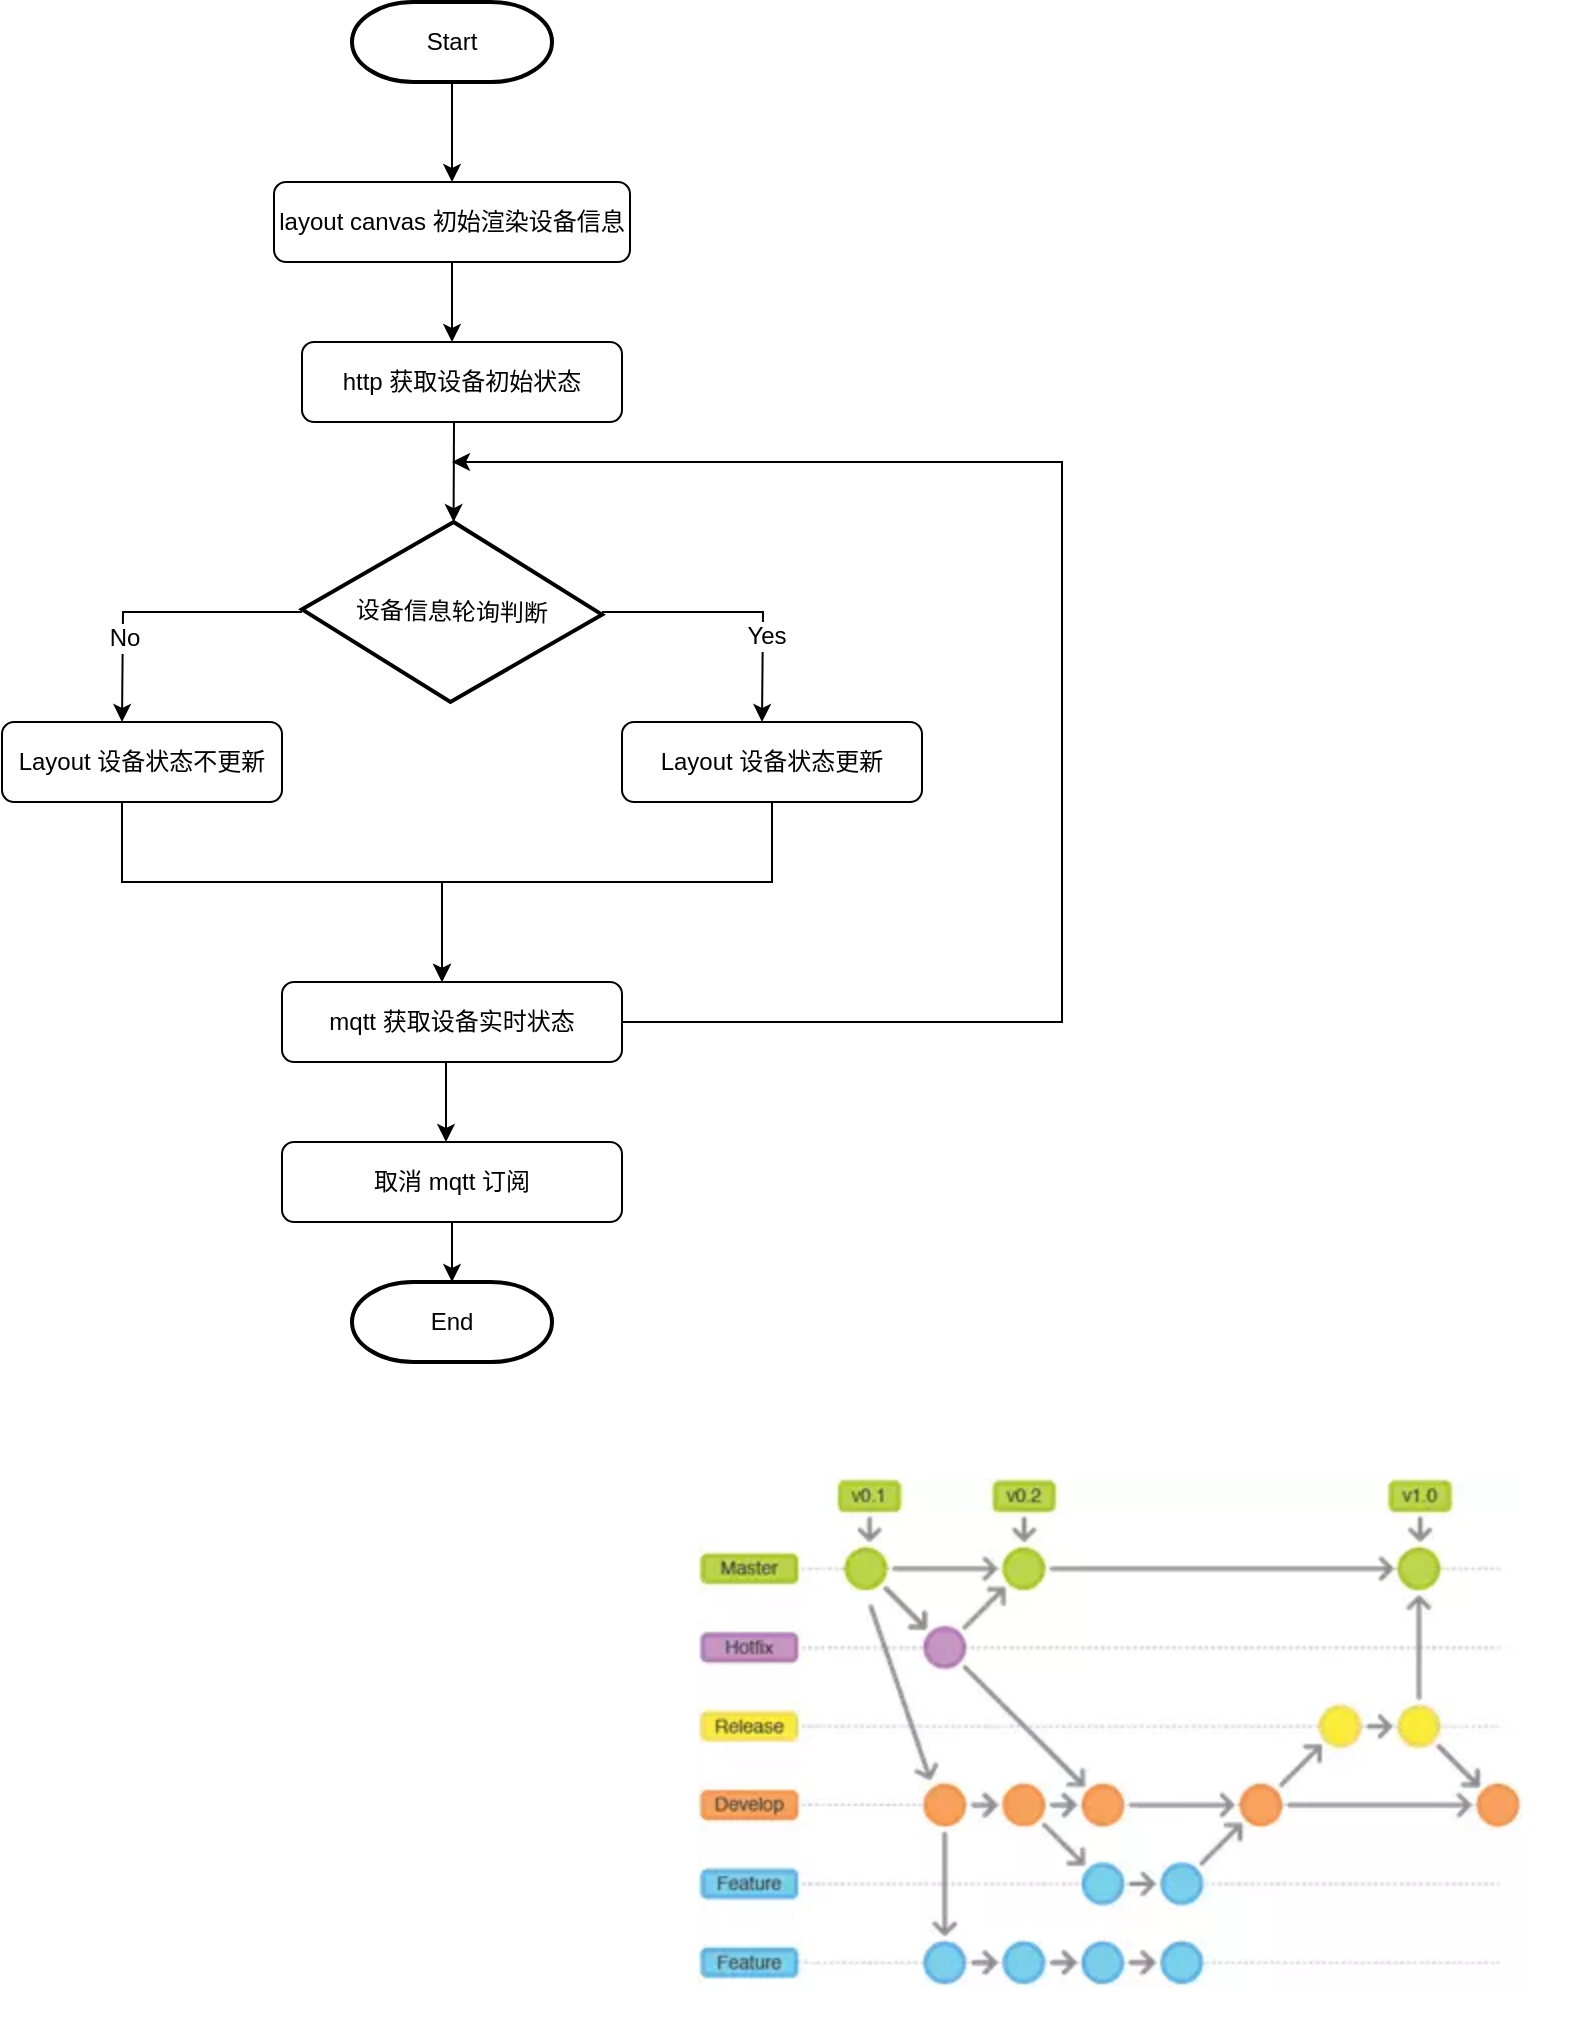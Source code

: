 <mxfile pages="1" version="11.2.5" type="github"><diagram id="OrbB__N2AI1yacA3tC4l" name="第 1 页"><mxGraphModel dx="2249" dy="1973" grid="1" gridSize="10" guides="1" tooltips="1" connect="1" arrows="1" fold="1" page="1" pageScale="1" pageWidth="827" pageHeight="1169" math="0" shadow="0"><root><mxCell id="0"/><mxCell id="1" parent="0"/><mxCell id="VLR0CHnI4WMhToN8Vkfg-5" value="" style="endArrow=classic;html=1;exitX=0.5;exitY=1;exitDx=0;exitDy=0;exitPerimeter=0;" edge="1" parent="1"><mxGeometry width="50" height="50" relative="1" as="geometry"><mxPoint x="-45" y="-630" as="sourcePoint"/><mxPoint x="-45" y="-580" as="targetPoint"/></mxGeometry></mxCell><mxCell id="VLR0CHnI4WMhToN8Vkfg-6" style="edgeStyle=orthogonalEdgeStyle;rounded=0;orthogonalLoop=1;jettySize=auto;html=1;exitX=0.5;exitY=1;exitDx=0;exitDy=0;exitPerimeter=0;" edge="1" parent="1"><mxGeometry relative="1" as="geometry"><mxPoint x="-45" y="-630" as="sourcePoint"/><mxPoint x="-45" y="-630" as="targetPoint"/></mxGeometry></mxCell><mxCell id="VLR0CHnI4WMhToN8Vkfg-8" value="layout canvas 初始渲染设备信息" style="rounded=1;whiteSpace=wrap;html=1;" vertex="1" parent="1"><mxGeometry x="-134" y="-580" width="178" height="40" as="geometry"/></mxCell><mxCell id="VLR0CHnI4WMhToN8Vkfg-9" value="" style="endArrow=classic;html=1;exitX=0.5;exitY=1;exitDx=0;exitDy=0;" edge="1" parent="1" source="VLR0CHnI4WMhToN8Vkfg-8"><mxGeometry width="50" height="50" relative="1" as="geometry"><mxPoint x="-130" y="-470" as="sourcePoint"/><mxPoint x="-45" y="-500" as="targetPoint"/></mxGeometry></mxCell><mxCell id="VLR0CHnI4WMhToN8Vkfg-11" value="&lt;span style=&quot;white-space: normal&quot;&gt;http 获取设备初始状态&lt;/span&gt;" style="rounded=1;whiteSpace=wrap;html=1;" vertex="1" parent="1"><mxGeometry x="-120" y="-500" width="160" height="40" as="geometry"/></mxCell><mxCell id="VLR0CHnI4WMhToN8Vkfg-12" value="" style="endArrow=classic;html=1;entryX=0.5;entryY=0;entryDx=0;entryDy=0;entryPerimeter=0;" edge="1" parent="1" target="VLR0CHnI4WMhToN8Vkfg-13"><mxGeometry width="50" height="50" relative="1" as="geometry"><mxPoint x="-44" y="-460" as="sourcePoint"/><mxPoint x="-50" y="-430" as="targetPoint"/></mxGeometry></mxCell><mxCell id="VLR0CHnI4WMhToN8Vkfg-20" value="" style="edgeStyle=orthogonalEdgeStyle;rounded=0;orthogonalLoop=1;jettySize=auto;html=1;" edge="1" parent="1" source="VLR0CHnI4WMhToN8Vkfg-13"><mxGeometry relative="1" as="geometry"><mxPoint x="110" y="-310" as="targetPoint"/></mxGeometry></mxCell><mxCell id="VLR0CHnI4WMhToN8Vkfg-23" value="Yes" style="text;html=1;resizable=0;points=[];align=center;verticalAlign=middle;labelBackgroundColor=#ffffff;" vertex="1" connectable="0" parent="VLR0CHnI4WMhToN8Vkfg-20"><mxGeometry x="0.185" y="-12" relative="1" as="geometry"><mxPoint x="13" y="12" as="offset"/></mxGeometry></mxCell><mxCell id="VLR0CHnI4WMhToN8Vkfg-24" value="" style="edgeStyle=orthogonalEdgeStyle;rounded=0;orthogonalLoop=1;jettySize=auto;html=1;" edge="1" parent="1" source="VLR0CHnI4WMhToN8Vkfg-13"><mxGeometry relative="1" as="geometry"><mxPoint x="-210" y="-310" as="targetPoint"/></mxGeometry></mxCell><mxCell id="VLR0CHnI4WMhToN8Vkfg-29" value="No" style="text;html=1;resizable=0;points=[];align=center;verticalAlign=middle;labelBackgroundColor=#ffffff;" vertex="1" connectable="0" parent="VLR0CHnI4WMhToN8Vkfg-24"><mxGeometry x="0.241" y="13" relative="1" as="geometry"><mxPoint x="-13" y="13" as="offset"/></mxGeometry></mxCell><mxCell id="VLR0CHnI4WMhToN8Vkfg-13" value="设备信息轮询判断" style="strokeWidth=2;html=1;shape=mxgraph.flowchart.decision;whiteSpace=wrap;rotation=1;" vertex="1" parent="1"><mxGeometry x="-120" y="-410" width="150" height="90" as="geometry"/></mxCell><mxCell id="VLR0CHnI4WMhToN8Vkfg-32" value="" style="edgeStyle=orthogonalEdgeStyle;rounded=0;orthogonalLoop=1;jettySize=auto;html=1;" edge="1" parent="1" source="VLR0CHnI4WMhToN8Vkfg-21"><mxGeometry relative="1" as="geometry"><mxPoint x="-50" y="-180" as="targetPoint"/><Array as="points"><mxPoint x="115" y="-230"/><mxPoint x="-50" y="-230"/><mxPoint x="-50" y="-180"/></Array></mxGeometry></mxCell><mxCell id="VLR0CHnI4WMhToN8Vkfg-21" value="Layout 设备状态更新" style="rounded=1;whiteSpace=wrap;html=1;" vertex="1" parent="1"><mxGeometry x="40" y="-310" width="150" height="40" as="geometry"/></mxCell><mxCell id="VLR0CHnI4WMhToN8Vkfg-22" style="edgeStyle=orthogonalEdgeStyle;rounded=0;orthogonalLoop=1;jettySize=auto;html=1;exitX=0.5;exitY=1;exitDx=0;exitDy=0;" edge="1" parent="1" source="VLR0CHnI4WMhToN8Vkfg-21" target="VLR0CHnI4WMhToN8Vkfg-21"><mxGeometry relative="1" as="geometry"/></mxCell><mxCell id="VLR0CHnI4WMhToN8Vkfg-33" value="" style="edgeStyle=orthogonalEdgeStyle;rounded=0;orthogonalLoop=1;jettySize=auto;html=1;" edge="1" parent="1" source="VLR0CHnI4WMhToN8Vkfg-25"><mxGeometry relative="1" as="geometry"><mxPoint x="-50" y="-180" as="targetPoint"/><Array as="points"><mxPoint x="-210" y="-230"/><mxPoint x="-50" y="-230"/><mxPoint x="-50" y="-180"/></Array></mxGeometry></mxCell><mxCell id="VLR0CHnI4WMhToN8Vkfg-25" value="Layout 设备状态不更新" style="rounded=1;whiteSpace=wrap;html=1;" vertex="1" parent="1"><mxGeometry x="-270" y="-310" width="140" height="40" as="geometry"/></mxCell><mxCell id="VLR0CHnI4WMhToN8Vkfg-80" value="" style="edgeStyle=orthogonalEdgeStyle;rounded=0;orthogonalLoop=1;jettySize=auto;html=1;" edge="1" parent="1" source="VLR0CHnI4WMhToN8Vkfg-35"><mxGeometry relative="1" as="geometry"><mxPoint x="-45" y="-440" as="targetPoint"/><Array as="points"><mxPoint x="260" y="-160"/><mxPoint x="260" y="-440"/></Array></mxGeometry></mxCell><mxCell id="VLR0CHnI4WMhToN8Vkfg-82" value="" style="edgeStyle=orthogonalEdgeStyle;rounded=0;orthogonalLoop=1;jettySize=auto;html=1;" edge="1" parent="1"><mxGeometry relative="1" as="geometry"><mxPoint x="-48" y="-140" as="sourcePoint"/><mxPoint x="-48" y="-100" as="targetPoint"/><Array as="points"><mxPoint x="-48" y="-130"/><mxPoint x="-48" y="-130"/></Array></mxGeometry></mxCell><mxCell id="VLR0CHnI4WMhToN8Vkfg-35" value="&lt;span style=&quot;white-space: normal&quot;&gt;mqtt 获取设备实时状态&lt;/span&gt;" style="rounded=1;whiteSpace=wrap;html=1;" vertex="1" parent="1"><mxGeometry x="-130" y="-180" width="170" height="40" as="geometry"/></mxCell><mxCell id="VLR0CHnI4WMhToN8Vkfg-83" value="" style="edgeStyle=orthogonalEdgeStyle;rounded=0;orthogonalLoop=1;jettySize=auto;html=1;entryX=0.5;entryY=0;entryDx=0;entryDy=0;entryPerimeter=0;" edge="1" parent="1" source="VLR0CHnI4WMhToN8Vkfg-72" target="VLR0CHnI4WMhToN8Vkfg-78"><mxGeometry relative="1" as="geometry"><mxPoint x="-45" y="20" as="targetPoint"/></mxGeometry></mxCell><mxCell id="VLR0CHnI4WMhToN8Vkfg-72" value="取消 mqtt 订阅" style="rounded=1;whiteSpace=wrap;html=1;" vertex="1" parent="1"><mxGeometry x="-130" y="-100" width="170" height="40" as="geometry"/></mxCell><mxCell id="VLR0CHnI4WMhToN8Vkfg-78" value="End" style="strokeWidth=2;html=1;shape=mxgraph.flowchart.terminator;whiteSpace=wrap;" vertex="1" parent="1"><mxGeometry x="-95" y="-30" width="100" height="40" as="geometry"/></mxCell><mxCell id="VLR0CHnI4WMhToN8Vkfg-84" value="Start" style="strokeWidth=2;html=1;shape=mxgraph.flowchart.terminator;whiteSpace=wrap;" vertex="1" parent="1"><mxGeometry x="-95" y="-670" width="100" height="40" as="geometry"/></mxCell><mxCell id="VLR0CHnI4WMhToN8Vkfg-85" value="" style="shape=image;verticalLabelPosition=bottom;labelBackgroundColor=#ffffff;verticalAlign=top;aspect=fixed;imageAspect=0;image=data:image/png,iVBORw0KGgoAAAANSUhEUgAAAd8AAAEkCAYAAABuVTuCAAAAAXNSR0IArs4c&#10;6QAAAARnQU1BAACxjwv8YQUAAAAJcEhZcwAADsMAAA7DAcdvqGQAAP+lSURB&#10;VHhe7L0FeBXZti7a73vv3nflXTly7zn3nH1kn3229t7t7t50N9a0u9FO0+60&#10;G+4kJIQQJAQILiFCSIgjEUiIkYS4u/t4/z9rzZXKygpxWAlVfINVWatk1qg5&#10;5z+HXyLWZnHA4oDFAYsDFgcsDpxXDlxyXu9m3czigMUBiwMWBywOWBwQC3yt&#10;TmBxwOKAxQGLAxYHzjMHLPA9zwy3bmdxwOKAxQGLAxYHLPC1+oDFAYsDFgcs&#10;DlgcOM8csMD3PDPcup3FAYsDFgcsDlgcsMDX6gMWBywOWBywOGBx4DxzwALf&#10;88xw63YWBywOWBywOGBxwAJfqw9YHLA4YHHA4oDFgfPMAQt8zzPDrdtZHLA4&#10;YHHA4oDFAQt8rT5gccDigMUBiwMWB84zByzwPc8Mt25nccDigMUBiwMWByzw&#10;tfqAxQGLAxYHLA5YHDjPHLDA9zwz3LqdxQGLAxYHLA5YHLDA1+oDFgcsDlgc&#10;sDhgceA8c8AC3/PMcOt2FgcsDlgcsDhgccACX6sPWBywOGBxwOKAxYHzzAEL&#10;fM8zw63bWRywOGBxwOKAxQELfF2xD3SLdGmSNumSJpCxNbfX4v9qaZczoGQn&#10;dBLfkRJBx0GxoGgbcf+o7ft40+/cz5YOyZFOice9joIScZ9ToNOgQnXv9naR&#10;NlB7Z7etPWhkvxt/43EX4l8H7t0pTW110tpmcK5TyqWhI1Wau7PwVyX+Lgbl&#10;quftBJ868Zyd4FunhIFCQEdAR0GJtmMi8UnidzyHxH0ez+95fqbteF6nEFTf&#10;D3eM9l04/lyId2Ld03U4YO6WNfiD4/44xn+UbZ7gvHEalAFKs80n/C4SFGL7&#10;5PxTBDprO45zkZ5TeCz3OQdxLuIcwmMzpFnS1b6osdFin9eMFnHOaMB3daAO&#10;9dv5onNMZGP2kwW+Y8bakV1Yga/qfATfFuno5oTdBiqTzKK9ciRxrhxJ+rYv&#10;nfxajpycY6Mv5Mipz/rSSXyvjuHvnxifvB4oIvlL0KcSmTJHIpO/lqiUbyTq&#10;5BJpaM/CAAXy9toMgHVGF3Ki0U1ke9s6W9VgbsUkkF22TeJOr8DzLJO4FHe1&#10;H5f+E+g7iUubB/pF4jI/l7gzH+LzU9CXEpfxjUH8npTxlXF8+g/Gp/oex/H8&#10;1EXG97hOzKlV0tTNiauqF8f0+zQmF+ufxYELwwF2yi4AXZukyrH0FRKb9q3E&#10;pn8B+lpiU3+U2NMLJTZlsfGZOhe/f4/f5khsxifGJ39LXonPpThmvnGOugbO&#10;5yePT/3ZOBe/h8X/iPnlZ0ktXCt1nRHS1HVG3d9oh7GRE1ywGtR53oBX339k&#10;M/bQz7bAd+g8Oy9n9Kz42CUJvB2YyAukpnu/hJ16XfYdv0/2xd/cD92I70n4&#10;/cStoNtthH19jvoOfydca5D6+07Ze/wW2XviJuMTtOf49bIn7n45mbdYatri&#10;FdCybZ345ADp79+FmVL0XXteUafUSnXrMSwmPpMDxx+VPbEPSPDJh2VH5IOg&#10;SbIj+jbZEXMLPu8C3SE7Ym+QHXFX2egK2XH0Muzjk9/FXtPzyfN4fMxNBnGf&#10;11D7t8n2iIckNOET6CwoBdeaJhKu9rm656LK+mdx4EJwgPNJK3pgplps74md&#10;IvsTbgfdLPvj75b9Jx6Q/cemGcT9E/fi+zttx+A47vO7E/cbx+tzE280rpFw&#10;q+06+F2d/4BsO3KbrA+6RjYfxjFxz0he5UHMZxVqoLZ1YBbBGr6jizNdkyI1&#10;r9gFkLGXgM/LpO5wEwt8LwTXB7ynAbg9qhfCXbdSAR3N+kQOnX5A9iZcJnsT&#10;/9Cbkn4nezXxt4Q/y974awCmNxjEfX6nCOf3usafZE/8pbLrxJ9k57FLQX+R&#10;Hcf+INuP/bP4x+DvyGmSVbZRWrsqpL6hZdyAr0DdXFi3SwLjn5RtkVeJX8Sf&#10;Zdexa2Tn0atBV6rnNOhyG2H/+B9Bv5edJ34L+o3xyb/5PffJn7jrZWfszbjG&#10;tbZr4XrqGuTdpbIl6o+yPfJeJTl0Qc1mTLGcRGhCsMD3QkCOdU/NgRb0xFo5&#10;lrpG9sRgIYqF5f6Tl4H+LPsTr7eBpw1sk66V/UlXGr/zk78TZJOu7vme5538&#10;k42wz+PUeZquVnPNluhfy/aj/ybBpx6UU7lrpLWb6udOaW1vk3asB9phiaGG&#10;r6O7zZhfLPAdECmsA0adAxwklIxIWi3TCTg+JQEnHgN4XCXBp28B3WanwFO3&#10;SGTOfRKUcrNwPzTtPkkofl5Ck5+W47nvSXjKTAk5+aTq+MHJ90jQqbslMmu6&#10;xOQ8DjCfAnpIgbpBD0nQyQckPGMyrn8TwBdAHHWPJBculKbOs3YVketOZvqF&#10;UCVeICfPusm+uBmyK+42PNdDEp4+XY6cuV9CUm+T0PR7JDjlLjmUdrf67kgm&#10;fsdzR5x5WKKyH8OxMyQ0dSq+n6a+D0kGTyA5Byc+I6dKPpXw0y/LvqPT5VDK&#10;NIN3qffLofRb5UDyH2Rb9J8lLOlDTCTpNtDlu6TkSwC21M6u238mesuaMC6K&#10;oW5eAq3WvdDu/Bnj4A41Z4Seni6hKY9LQDz6f9ZTEpR8pwScvBG/3yWBJ++R&#10;o2dnSlzOK7L32F0SlzdDApIA0pCEg5MnqTETl/ukGjeUjGPOzlBjK/zMXRJ2&#10;5mYJTrtC9p38rew6epNEnPwJ/hc5huq7o12BLwRgBbgaeC3wHXVgsS44MAc0&#10;+PY4HWBdaAPfJwC+1ykADU6+z057jt0qxwqeAFA8KGFp0yQy82mJOfOarNsz&#10;Q2bN+b18ueA6ORD7hhxJfRlA8bBSMcfmPCOBJ56XxetvkBVbr5GoMy/IvmOT&#10;AC7TJCjxYQlPe1zdxz/qWqVSTS76WdlqxoOjEFVYVK3RmeRk7lLZFTNJyCMC&#10;Z+jpRyUs/QGJyMKiA7w4kv6kHEi4T2KynwTfnpdd0VPlqxW/kvd/+htx23o3&#10;tA0fAWCnSmDCdDlZ/JF473lAPvr5N/L65/8gXjumSXDCK3Io+RHbAgaLmLQ7&#10;5UDK72RbzO9gInhTOWd1SY1N+tWLKgt8JzrEue7z0dZaKMcyFhngC7MK5w0F&#10;vKex2Ex5Ui3W47LfxGJ9iiSUPK0WnXE5r8rO8Bdksc/tMKvcr0A2KGkKxtQj&#10;ciTtefEJuF0+nPu38tG8/yWrd9yojuf4UnNSJgA67RqA7+9t4PsdnK8yMafV&#10;GNIupV6CL4atIoKwJfkODBXWEaPPgZ6BazgicD3Ygc4aEPe67IoF6GJQKCnW&#10;Rrvi7pB1B6+QwKRJAM1HxTfkLll/YLLMePmv5Idlk+XLuffI65/+To5lfywR&#10;Gc9IyOn7JCDhIfl+xc1y6+RLZPG6uyUq402AL6/JAWUDXwDx9si7lX00uWiu&#10;DXzpDOHa/wzwbQSly8n8n8U/EjbwhKsVQB7JeFRJs1FZz4jPgXvFL2S6kmR3&#10;RT0qHv6T5YeVN8jbX/+tbDr4sLzx6V9kifdUicx4WcJTn5ZDCe/IW1/8Vty3&#10;TJUlPvfISx/8veyPfcGQfFPvNSRfSNEHTl0h26KusIFvLLhVZkm7Lt5nXLtH&#10;j2brKPmWy7G0VYbaGT4PlHa5KFXSb+pk2Rz0sPgFPSkR6S9BCp6mgNX34KPy&#10;ynt/loee+p+yKeheicjEghPgGpH+nDJLTXvlElm68Wb5xfMaefXT/y2Bx2aq&#10;OSUo8REIBJhToKnbl3i50kBFJn+LpTEjBKqVfdcC39HHEOuKw+SA41Az/J6z&#10;ZH/0m1ABE3ypPoaUqsB3igLSZz+8xPgt6Ql55dP/LG99+SuZ+cHvlbeyf+An&#10;Mv35v8HK9SWoop9XUt+u2LvkJ7fb5Ok3/0WW+jwgR06/paReqk95zbDUR9TK&#10;tgd8Ifl2Z6iFwGhOBWNxLcM7nOCbCfCdK9ujr1N2p5DT9wB8Ie0CgLla/3Lx&#10;H+TLRZdhUfKpLFx3K3jxT2rB4hs0VY6f/UQ+/PYW+ej7GwHOT6nJad3eqfL+&#10;d39WHp2hCR/J46//N/HadZ8JfAHABN+T18m2iBsk7OQ74BZDtwi+PWYEw5xg&#10;/bM4cCE4YAbfab3BF2YYSqqfzPuNfPzzn9W4mLP0N2o+2Rn+inw1/0F5+IW/&#10;F+99dyrzDUE17uwLsinwAXlq1v8jB+JelJj0j+TZWdAa+cHp8OQbEpL0rBo7&#10;1NRxAbwz9nYVScEIhE4V9getHgaEJfkOEyys00aXAz2Ts+F4RVVvK2J798U8&#10;DyC5AbaUOwyi+hkAfCj5Mfngl/8pSzZdBYn3Qfls3p8gof1GPpt7FcKFvpPg&#10;Y5/KC+/+g3j6A1BPzFT2S9pkjp/9SD744bfy0+proJKeCVvwvRKWca8aKByE&#10;tA1rb97k4u9V+IyOUe0vzMgV1NIG+DYr29bJ3JWQfG9VjlW0QdF+SwCmeo3S&#10;7Wuf/qMEn3gbvLpC5rk9Ko/P/D/iF3qPHM9/Tb5ceA1+/yelWovJeVRJAlQl&#10;M9xinsddWOH/veyKfNKQHCAxKMkB9jHayXjP8JOf4v0lgypskq/Zc/NCTLzW&#10;PS0O2Gy+VDsfvdOw+aZNUtogQ/08Q9buuUfe//63sj/qffnwhz/Lun2TJDJ1&#10;toQnfiPPz/4/sjnkfuUzQr+J8IwHFUA/O/u/SFjySxKS+CJMMr9S2rRDJ19S&#10;GiOOD/qR7I2/SjkqRqZ8gfmMMfQG+NrtvDa18/mK7+3xqRnd+XswV7O8nQfD&#10;pQtwjCP4csKgjWRvzFPiH32lcoRSTlcAE0qph049Jcs33yjfrviL/LDqOlmw&#10;9jbQHQCOf5GQ45/IrvC35Ll3/rfsOPwyBsirCrDD06dK7Jk3oWL9e4DvVRKZ&#10;/poEJGrwvUepUOm8RY9eqqaSi78dR+DLmGjafCvlZI6X+EfAThX3JwfwfVwO&#10;HHtaPpv/7zLf61b54Pu/yLaDH8rU5/6HrD94lyQWzYJa/np555t/lbDTT0BN&#10;/YSymfsGzpDZ3/wGi5t/VZJweMrrCsjV5MVJTIMv7hme9CXeXJrN5mtOHGBB&#10;gMWBC8UBm803cx78IG6UHcd/o/qsAl72YUipB449LrO/+yeZ7zFFXvng32Tb&#10;4cno+y9K0LFZ8uw7/12pq48VPAVbLvp45iT4jVwnr332dxKU8IxaxD87+/+T&#10;JeshHEBjFJHxlBIONPgynI+hfwb4GmpnHVqkbb4W+F4A0LFuaXCgL/hCjkN2&#10;pj7gS6cr2GeD4p+XgKOvKmn31U9+JTuOzJAVfjfJ46/+jYTE/Sjum16U1z75&#10;jeyLfRor0SfhrQiJGdIcY4ZnfvK/AL7XSWTaLGXfocNWSAqkaRv40sFrfIEv&#10;HDjgVWxIvn3Bl16ZEZmPqRV+bM5zMs/7T/LiB38l3y69WSJOfSNvf/k7Weh9&#10;u0SlfirPzfqVsotzkcKJZUvQC/LS+/8sC9feDZXyu0oaIO8V+NJhhRMYVHcB&#10;J29WgN8DvszaY/2zOOAKHBgIfGdITNbz8t2qP8izb/+jfLXoBuWAyf69K/Jp&#10;eXrWf5W1e+9QZin6OdDxat3eyfLIq/8J88uzOOZxtaDfHAxnRMwxPI8OiXbw&#10;RSx8VOrnMMIkmRwRtQPi2Mf0OgP2C4E7luR7Ibg+iHs6gi/VMvQ0NsD3apva&#10;mVIvbL7o4GrFmTJL3v3u3+SVj/8HvHafVY4QH//8J5n15V9k9leXw0lossQX&#10;vC4/ef9v8dz7FwXCsWfellnf/J385HEFJN83DPBNfViBL6W4oORbVaKN7dE3&#10;2yVfxuGdS+V84dXOHMhsI6kHfKleo83XAF86gUyT2NxHwIvLZcZrl8jqbQ9J&#10;VNqH4r17ijz51n9VqrNZX/1GLWo8dt4kq7ZeL2t3PirTX/yv8saXfydfLvk3&#10;+XzRPxoJNeisosEXqmeCLxMLGOCboUIqLDuvKwCP1QYjs1SBHIPku+voDeIf&#10;92sHyRcOiPD98Au9T55797/L2t0PSuQZI0xx+5Fp8uSsS2Rn1EPqGM/9v5fF&#10;vv+mHDm/WnKZvPDhf5LZP/yN/LLmUuWkSEk6IAnqZzgk0keFsb+7jt5iB1+m&#10;mTTeiAW+g4AF65DzwYHe4Mu0awb4+ofNQOjP9arjE3Q1Ua1DMD2S/rTKSEX1&#10;cUDCA0gu8TjCiZ41CPscQAcS71CxeQyvIdgGnHjEIOzTW5r2Xh2zSrUzE3TQ&#10;Wzgh70s1aJvb6cjUf2pJVwBfwy7NdJjlEpO8TAHhruOGw1VYOmN9DfsW7dtK&#10;WkU8dHDic1jhP6Z4QbXbvrhHZW8sVvsIU6KHJh3UdkY+LNvDHxH/8AdkS9jd&#10;4nf4NvELu0WFYnDBQi/ykNN3qUQElHxD4z9Tcb5GyryerGB9IcBxxW+BhMWB&#10;seIAF4J5cujElwp8t8T8iwqPM2L8GX43zQg5AlFiVZo1OF6SGA1B586ARGOO&#10;YexvYCIEAEQLMGyREQPbwozxpK4BLVBQ8u1qbAQm3aeSdOw5ervsiXhV5X02&#10;tFPMmmeB7/nAFeseg+BA7/SSRrBRK4ofBMW/KFsirlUdPjARsaeJk5U6R0mq&#10;BBFIXfS2VY4/NicKJoqIPPO48k4k+HAw0O3fOI6OFvrcSQCm+41rQOVMZ64D&#10;STepuGJKvukVPynwHQ+Sr7E4YJq6UknKXiNbwm+Ft/MVKmmAER9tJNcgUJIn&#10;RpIReHjDe9MgQ/1OxzQ6lIRn3qdsW+Qh+amctjKn2JJy8HeDdwTzsIy7jexZ&#10;MUhkAq/OZiRHscB3rIDEuu7QOdCgiqhQ8mUq2W2x/ypHsu5V/Vn3b9X/sUgl&#10;eKoQOowNtcDE4pLfMSENxwTnkJCUSSrk6FDyEyqsiPHwnJ/orBl0+nok/rlR&#10;Sb9MYbvnxNVYyN4hh+I/tIFvoyX5DgIPrEPOIwccwZe37kAVnvi8D8U37FIj&#10;xZtK9dZDB5JukIBT10tg8g2gm5SzVODJu5QHMwEnIAl5WVVquGsRCnMN6CoJ&#10;TLmmF3Gw8Fx1LHK2MhUj41Up+RW3rUAr8mxccGXJ1+BecwerP5VITsVW5JS9&#10;WYHvgcTb1HPtS7jeIOS6pmS/58SVoMtVCk4j3zXT54FPWHwEnkJmLII2vcvh&#10;6Gbw6Drw+loTXa94r2nzkT+qhCUJOfOwaEq2wNeyd7sQB1hQIUtyqtaq8cCU&#10;j8ZcAV8Fm0TL8U/TCecUjgE7IYSOfZ8JM0jcZ1jdnuPXKuct5no+kADND/I7&#10;cwztS7oU9Bf1GzNbqUUpQo2S8n5RSYNY9MTYjCpferMcrs4j2Fi36s0BZ+BL&#10;FWpmubtsDLxbOUwZxQ9uU5mbjAT/tyiQ3Bl7K9TEN0PaI90Kut2uHvULv0H8&#10;wq8DXSN+R66CFH1lL9oWeY2ScndG36vUrf4RdyJhxx2yJ/ox5KLZiUaWjhPw&#10;RZRvay0mmVIpbTyERBpTIYneqRKUUAW9LeIm2R4FD2jkX+bfWyKuRt7ny2Rz&#10;2NWga7HA+Yv4Hr5cNh26CnSdbAy+UTaGXCubQi+TTYf/ZPwOIg8VkZ+gLUeu&#10;V3xfd+AWJN94Bfmw/RTPOhFzbKmdhy6jWWeMBQdapLkrXypbQ5SzIMfF5lDO&#10;EXcp4nyx5ciNyIVuxKrT5KTmFxYdUQRNWMxVNjLmkY2H/qLGyvbIO1XWLEq3&#10;9tzncTcqLdDO6PvVvZiQ42zVJgDvWQCwUdnIDLz8ywJfCxFdgAPmSLR2ae3M&#10;l7TcHRIU87EEHX1NUWDcq0i+8TJi8mbKwZjXFAVE4zv8vT/qNTvtPYKcrBEv&#10;Gd/zeFBAzCu96GCscY1AZNIKPjpbguM+ksAo2nppn6HUSy9iPVjOJf2e7+Fj&#10;vp/RwvYOlhOswd5ZOVO8QZLOzkW881vCZww+9obaD0boBJ/1YCx5gWw+4Ifi&#10;Af42aKaJl+Tbi4r2RSEVJ0j/3Yufke/KidNrJb8U9VG7i3H/JhWl3d0N+LWR&#10;C3QsqwkXLQc4Vgh31VJYeVgi4hfK/iMfyf7IWba54XnZH/Ms6GkJiH3ORs/g&#10;8xk5GPesot0RcFg8+bJsPzxDQuIxh+C4g0iwEYSsVnpO6hlDL4uae0ARpz6S&#10;MyVeuHeuGhddXXSKvDg3y9vZ5d973zDw1vZKgAqT9ScoYu7gVjmmqF1OKGpD&#10;cWz9HfdbJE5q244o4r7+nZ9mMs4/hmsexwBJBPE+uWqgGt7DatQOAoAvPPga&#10;jeRioQrEwc5C3qfAlwg8X6zKPMXnbMNnK3jSIjGKuM/vuF+P2qN17UcUcV+T&#10;s+8ausjbKJx/CnWEKwD+zdLZ2WL7bLPA1+XH2sXTwC4jb48a0zX12agwlIl+&#10;mwBi/w23U5scwRE91I6xw99b5DBOj8ZcEYVrcBxF4zj+HaOoDeOrVY0l7hvj&#10;jPMK5ysuhulo1Y0poru7W9HFuFng6/Jvvb8cLAQVZqoh0WmBcaS0n1CN04CB&#10;QRd+47vO7hr1twGeAAF63uI7/sZ9Mxnn8zo8nl7NTFRBr2HbYNXCrp1v/Um/&#10;Fwp8HV9oB54PINhdhQmgBD8yzWMxvqvEfo16VkrH/L29q9JO/LsbZdcMHpDX&#10;/DR4axD5QzJ/p/lGnhkM6+xkubRW9WlJvo7vxvr7QnBAgV5vE6ttcLPfsp/r&#10;vq3nAH6nSc85ddLaQXNKhTS3Fat9Q8vEMcB5pRp/V9lIf2/MLe2dtWpRqoHX&#10;At8L0Qusew6CA4aKyHHjAOrCACJ1YhXb2oK6mC2o+Qt8JbVhHPFvM8WfSBaS&#10;+Tse10Nd0t6Oa4A6O7Ai5SC13Yef9uiiXo1xdfBlY9l4gjDS2GHQEwi7UHhB&#10;Px/5x2dua0V0sI14Vn1ds5zJPCvHjyU6eQHnfnXt7bgXk9Wqe5NHuJ+ldh5E&#10;f7cOOd8coBTcifU1P/Wcoj/1GNGfeg6IiT4mR4/GS3MTTGGYeziGeI7+3Tw/&#10;8fvaGgK5sbW1cSFKiddshnE+z51vXpzP+1mS7/nk9ijeyz4YzNc04aAZONn5&#10;CSLu7mtk4wY/NVj6HVy26/WohIwBQvAySCev4Hem0dYn7vdCSb59bb98JMdJ&#10;xCn/HN5PdVWteHl5y4L5iyQ/r1BdQ1/L+as0L0R0O/qoCkaxF1iXsjgwVA5o&#10;Fa9Z1dtX7dsHdE23qatrEE8PL1m0cIkaF0PfjMVoz5yi55ZzzRlDv4urn2GB&#10;r6u/oX7aN5CtRP9OCY905swZgC88pTdulNZWOCLZvjerfszqH/uqFNIiJcYe&#10;0NXgy+/GOfjabU3mQa/BskuqqysBvp6yYME8yc+H3VstQmin0hKts/N6zu/t&#10;szlOO5rV7AnGAd0/9eKZfViP4x7ps795gcyoq6sTT09PWbQIi9L8/GHwpz/w&#10;PRcID+M2Ln6KBb4u/oL6Ns+Y8Hu8Zp2vFvXvXdAlkc6cyRD31asAvusBvs3q&#10;O1Lf6xgDgIBrJgNIzNu543zPf7BAf7Zxthn8Us8Dj+NexAWEHvD6U09KHQDf&#10;MvFauxrg+4vkF+TYFiHUrJ3rPPOk5lwKH3ddzmrwRcABMyDSL6T3WDEvvuvq&#10;K8RzzUpZtNgYF32z3Q2WXReXpOvIFQt8B9tPXOa44YOvm/tK2eS74Rzg2wNE&#10;vcDXJvH1ZYErhho5tlLbezmZwMMSjiPGJ4kOJpTkzQDcG3w9PFaeA3wNdbwB&#10;xvo8C3xdZqhYDRkiB7QquE06u+hY1QPCzsB33oIfTODbowXTGqLB3bw/AB7c&#10;2eP5KAt8x/PbO0fbqRpqaTFicqlmTklJkZUrAb6bNimHB73l5jIER29mrypn&#10;g8LZDV3N4aq/wewo4Zr/hqMZY4KhCaCqWeWaxX5NTRV4tlzmzf9FMjMRcmXT&#10;FtTV1ajf+Dc352pox3ZM0I5mPdYE44DhoU/SEm1zc6OUlxvJdeobaqW2tlo8&#10;PNzVuMjISFPHUptWXQ0PZ5izzPPLBGPOqD6OBb6jyk7XuZiPj4/s3r1bNLgS&#10;fFetotp5oxoktOkkJCTIhg0b4LV41EnDB3KY0qeMF/Ad+HnCwkKVaj4xKV7a&#10;2pEFCJMO/6bNt6yMYUoiOWezxHudl2zbtkX93tJCCcGZp6YFvq4zGqyWjIQD&#10;QUFB4u3tLampqeoyDQ0Nyn9k6dKlUlJijIvs7GxlB96xYwciB2yhiSO56UVw&#10;rgW+E/Qlu7m5CQHYy8tLKioqpLKyEqtVD/Vdc3OznDhxQtauXSsrVqyQ48eP&#10;DwN8XdXmOxDIOv+dYHvixDFZsnSRLF++VJJOJkhRcYGsWeOhvuN+aWmxLF22&#10;WH03MPhO0I5lPdZFxwGC75o1axQlJSVB8q1VC3mCb0ZGhuTk5MjixYuVVs1v&#10;s5+Sfq1tYA5Y4Dswj8blERwgBFutag4LC1ODh4B7+PBhWbhwofotNhaZnlQ8&#10;quM2EIhNLPClio3q5H379yhVs6fnajl6LFap1yj9Uipe6w3+gbZu9euldtbq&#10;53HZUaxGWxxw4ADnA/OcwMV6QECAmjsIsqGhoWrumDsX6VqDgxXgLl++XPz9&#10;/ZVU7Hw+sdjsyAELfCdwn6DES8mXIEwJl4OFg4cDh5IxAZn24HNvA4HsxFA7&#10;U/LlVlFZholmv/zyy09KAqbUu2LFMrVP2rVrhwJp7Sne4zVupMkbKARsAnc3&#10;69EmEAe09Kr7M+24BOAlS5aoeYRqZ0q/nFe4kCcAl5WVKQ4QrK1tYA5Y4Dsw&#10;j8btEU1NTUIiAJOoJvrll19UfJ4GXu2U1f9DXhzgy+cnANOGqwF41aoVStKl&#10;YwnVzdt3bFPAq52zNPAaQGyB77gdKFbD++WA7te04xKA9+/frwCY4LtgwQIF&#10;vHv37lUSr84TQBOXtQ3MAQt8B+bRCI8YI/vHIBInccAQfMvLy5UjBAcMVc9U&#10;O1PiNXtDW+BrgK+WgAmwlHIJwFQ7a4nX8AKFi5XN87mv5Kszgo2w21inWxxw&#10;AQ6YNTnak5kSMLVpdNakIxaBlxvVzZxzeudqPlf8vQs84AVsgguDr35pjllP&#10;LiC3hnRrc7uHdOLgDraDr2Pn5g+dKiTAvJWWlkpgYKBER0cqyU1vDBEgXZzg&#10;2/PUZicRrvD1wiUkJEQ5kjB0y8y3ru4WsRPKovVIvqzaS2/PMVp0Da53WEdZ&#10;HBgVDvSE0RmX4xjgAjX8yGEJCj5oX8Cbb9bebvYh0bHDF2flonO9BBcGX0oY&#10;5so93DfiKlUaYZfe2OEYgsIVoa3Nvdo7wolZJ6NRfCBfdI1dNTzUvbvwHSLu&#10;et0VbhSo2gPprpOF3Qm4Rmo5lGTAXn9tmmhqZ74P04LF9tgqKTy5h4mjra0D&#10;VY56WKe4hL/bAbLkXVtXLd4qqkWxOpQiVE1S/xAjqf5p8LUyXLn0MLUaNwgO&#10;GPnc29HvSUb9XX5nTi17rssYwoBBvYfeIG4+oQ9xYfDVpdp0mTwb+A4XC87n&#10;earLaFAcIdA66359wJe80vchqJJnNaAqUDmGSrE0d+UrapNCQEMZvkMZPXuZ&#10;wXNJasNl3EDe0hfqdw2+YI3mYx/NGCcYlho0SqJ1ovygwbMK9TdqtOATXp0K&#10;eFEeDVmzCLg94Oss9/OEnkesh5toHOhl1uKY4RzBsoIcA5xHsvEN63zTvktB&#10;o7+NF+K5prKkYzAljkf2uzD40nOOEx2BhUBmemPDxYPzcZ6eyM33Gouewfso&#10;6YxAwc6v1dzcLwcQnMa34VLRtlMK6jdIXp2PlLYgFADftUkKhkKJtHdTeuOA&#10;4sDoz4g8XKZdKHAdzH1tL8T8yDZJt1MKwJ9EKWncKyXN26SkZbMUN/mCtkpl&#10;20Hw9AQ4nWuTdgm4ZulXA7AjqluzzVgMAeuaY8iBPkobLkYzpaE7RMqaN0t+&#10;7RopqveVmtZD0tyZjLkE9XxhirFrJXtpJzm/mOqCj2Gzx9OlXRh8Cbw1JvB1&#10;TA/owhPaGAOvvQ6tPZEMAZiLlArQWVC8hMZ/JvuiXxbfoMniuet2Wbf/Htl2&#10;eLoEHntNIk59JZWtIYDcDFCBkt7saqE+vXf8gq+5XmjvffPMwH7ExR0c0LrS&#10;pKDGV1IKf5CNAQ/JxoP3y8bAuxX5HZoswfGvyqnCn+Rs1SbwLAdUbZN6qXY2&#10;VPmGBGxJvuNpErTa2sMBu7OUfYhwMV8ix1O8JDx+juyNekK2hNwr7tuulw37&#10;7pfd4c9JcNwHklHoI2V1R9D78wHS1Lxpuy/HlwZfDcBaZX1xc96Fwbdbauuo&#10;0uDLI7CwGLOZKLG5IlHty042dh2M4NsOvG3Hbdrs5t5SKandL1HJH8u+2Omy&#10;MeRa2Xz4etkSdqfsjH5AtkfcL9vC75JtETeBbpHNobdLSMIbUtcVbuOrs4Ew&#10;XOB1JvkNRiId/jEEV6Z7NOdbpmdyX69kszcyF3RkYLHUdvlLbOZM2R55rfhH&#10;/Vl8D18u/pG3yp64+xXtjLlbtkffLNtjr5DtUbdKTPpHUtUWLo2t1YpxBvBS&#10;Ctb2dLNteTjPdXFPTNbTjzUH+mq6OIZ6EmQ0QYjNktwKP9l1+EXZceQh2RF1&#10;s+yKvUr2HrtR9sU9KHtjHpK9R29Vf285fK0cPDZDThf+LDXtAQqwEfFrG1+O&#10;xUv62HnG+mFd8vquC77oG80ttegAxUqFWt4YCAqQ8oZg0CHbJ/ddkQ5LS/dJ&#10;LBtYtMBww+/ZtANCL73MkDtHUyM6tP0SLZJbtkP2R82UgGMPyebwy2VL5F9k&#10;DwZF8KkHJfjkNAlMnCwHEu6TA4m3yYGkG2RdyL9KYNIk2Rv5qqQVbFFq6I5u&#10;R+ew8QK+BthrT0xjwca4W0wmtiTx+lODMRnepTQrFZJdtlECTzwsu+Iukx1H&#10;/1UCTv9RDpy8RgJP3SZBp+6VgKS7ZX/CrbIv4WrZd/L3si/pL7Lv+D2yJ+IV&#10;KaiIUQDcBYV0jw2Yi0ROOMMBXWtiGvJgsE4YEgcIsMYitWcO4ljh+DEkX1YA&#10;OymxKT+IX+Bk2X9skgLdffGXycGTl0lwyvUSchLzStIDEpx8M767QvYc/5Ps&#10;jrtS9h27Q8JPvg7YDcN4yMa1KECZnGWH1NKJfbDrgq/ie6vkVW6WfVHPyZ6Y&#10;+2RP7F2yJ2oqaLrsiX4QNMk1CW1MzP1cajv3oBOz2LQZaCkVU2J3ltJx8J2t&#10;laIvq+8ANEubAmVnxGOyM/Z2WRvwRwlNxcAA6B46PUXC0qapz5DkyT2UMkmC&#10;Um4GQF+O76ZDUn5WihqQQKI9SUlwvRcKwwXgkQDPcM51XMwYZgkzAHPC4QKj&#10;o5u8Q9IAvJviRn8JOvGy+ARdKbuOXSWhGbdJRM7dEpZ5p4Sm3yGH0m6X4NM3&#10;KX4FJt8EQL5FkX80FjjhkIwBwJSADRW0YQOmM5YFvoPvy9aR54cDfXMuG2OG&#10;Y4RezAyRIwDXt6TL0YwvZXf0vbItDJJt3O1yMOEOCUm5TcIzbgfdKWGp94Ee&#10;lLDTUxWFnLpPAuIxHo5doSTklIKfpKHrCK5JAYTznQubCc8P+/vcxYXBt1mK&#10;Ko/I9tAnZXfMrbIj9s+gP8iO6KtA18mOGLzkGEgqirgPUr+ZSB/Dc+N+ZxCv&#10;wb/t5+pr4FPdg/QnG/FYTfq7QXzivhuDrlAA3NyV6AC0BF8C3EjAV6t1a+AI&#10;tFeCEt+QvQl3ytbYSyUk/U6JyZ+BgfGwhJ7GpwLfhzBwHrSB73Tj8/Q9AJe7&#10;sJq9UfafuFcOnXxOKju3Yvjl2RYL5lCC4QDwcAB0JOcYfZvFD5iTmSX/dF1R&#10;be+1g68KxaqS+q5Y2HIfk11H75Yt0VdIKAA3Og/8Sp8k4Zkk8ugOBcgE4ZDT&#10;d2Glf58i7vtHQxKGBByb+RGumGzzgDY8oS3wvUAzmnVbpxxg1qn4+Hg5ffq0&#10;DQh1+I9Z/dwM4M2U07nr4Ctyh3gH/FaplaPPYB45PVmBbXj6/aB7DUp7SMJP&#10;PyJHUp8EPaoAeF/8FTBr/UX8w+6Bg+cazCdJuF9/IZcX98tyYfDNlpiTC2R3&#10;1AMKUA+fvl8Opzxg/wxMuNfoEFh17Tt6j4SlPKo6QejJxyUs+UkJip+O72ZI&#10;3NnHAC5Qv56+HAD1WwlIvFqCTt6Gaz0kEekPA7gwmZ68X3Us3iMk+Q7ZH3+9&#10;HEy6DhLkTRKWfov6DIH0w++oZonO5gR86zmJHXB7+AOQJqPRw8xxuGqtOcJe&#10;Z4BvM9Tx8QVfyO6E2yUo7Q4JSkc7M24GAAMo0u4HYEy2EaXgBwwANhFBmWrV&#10;/TiftszM2k9x1Xhcm3bMnnqePZ7QQwHhkQDpcM41+BobGy1btmxGOk1Pyc/P&#10;VekiWaNXq5uV5Ku86DMAmj/K7qOTZV3YH8G76w3+pYJPp6fhEwsW7B9KA+8A&#10;xuSfQQ/JoZRpWNg8qtT422J+BxvxtXIybyGWU+m4Lr1COdmYPciHwre+trgR&#10;dhbrdIsDEh4errLbMctdds4ZG0fMZib2u3x4+fuIb+C94htynZJ4OceGp06T&#10;I2nT8TnFIIIuSf39sJ04p4am3IexcZcSYgLjp0B3GYHr0mlL+8FwXIxE8Jg4&#10;L9OFwTdJYlK+gdR7u5JSD6dMkcPJDyvQJAiHQnoLS5kuwYnTZHfkFFnpezPs&#10;l89J/NkP5EjyTInLeE88tt0GALwfADtJEoopCd4GoL1XXSfg2DSJSnsB5z4k&#10;cVmvSHT6i8qBwDcYakV0mqNnn1bgzA4WkQGbKcCen0dzH5fY7EfVdfqlU3fK&#10;tsg/yvYjdwN8j6C3UO0ymhsjSltU2MuuYw/K9vg/A3xvURSScaMBwGn39oAH&#10;AUSB7yQbUQqGqghE9XTAyVtl5wksTJLuBDCFgwptC4bhgIY+ZzgAOtJzDMmX&#10;+ZhZBGGT7wYpLMpXAMysPD2Sbym4FyH+EY/LxvDrZVfiVRKUca3BP6roUx4x&#10;ABj7h9KmGsR9TSkPY1J6BrybIrvifye+R36NBd+rUt15EHxjHCQXWyPVHIxm&#10;f7GudbFzgMUOtm7dqmrucnGamnZKqZl1ulSVSAMhiBkVc+CkeaUNeKfaQHea&#10;AuD+iAIQ52fOyYoAvruO/RpC0zWSU+ED1jNsVIc0aofUi/2NiIxP8IWEGnzy&#10;bjmSPlWCEibL1pDJcvOkS+TdOX+WqNNvy/Gs92TVxsly/T2XyOfz/xUSzmsS&#10;Ev+CbD88Q/wPzZDDia8CoF833OaDIMXEvyFHTn4oPy6/Xl77+FcSeuI9Scr9&#10;XgLjXpVdYU9L0LGX1XWDjj+P8J2nZH/s4xKS+JiEJD1sJy4C7ARJelvkpSbw&#10;pQPO6G1damJvlcLGYPEOvkE2Rv1GAiGhB6bDQSjjVhAl377g6yi9EXwJKEHJ&#10;kHyP/pt4H/wjVEU7cW1KhgSQ8QS+Rm5mbg2NdXbplwBMCbipqV6poSn5tsGJ&#10;L7/RVzz33QHwBejChmXwDZ+YZIJOPyaHUqfbgNemPaDEa6PQ09OV5Ev+7U+8&#10;HurnK2VT8B2SW7vONtEYDl8jo9HrL9aVLA6QA9XV1bJx40ZVLnPlqsVSVHLW&#10;ZpqhBNwEE1m8RKe9hkXpNUriNaTd3qBLM5YjhaY6LE5ToU1LvFT8EDEQdfI7&#10;XPssiOGM2uQ2UCW1i+N9jVvwPZgA4z9UH5Ri/QKnyqRH/lqenvlb2Y/Y1pjU&#10;9+WT726UOx76j7Jwza3ivXOyvPXZb+TNj/8gn/14vSxac59yn5815x/ki/l/&#10;knfm/FoWr71bPvzuL/LAE/+3LF7zkLhvfEo++u46ee3Df5dPf4QdI/Al+eC7&#10;38rjr/6/8sZnfwXwfQrACwnJRsGJDwN8bQQvwK0RfxJ/hPbUtoWhJzHubfQ2&#10;+PVCOq2WE9nesiXqdoDvrxXwBqbdBdXp3YqodrarTW2SrzPwpf03OOUO8Y34&#10;R9kUepkcTVvMYTruwFev4HWeatp8ucKnBEwVdG1ttQJnA3wLJSbjB/ENv1f2&#10;Jt0j+5O5aAHwgmdBp2GKUOA7o3/wxWRDACbvDiTeAZvxLeK19xpJOPuTNHae&#10;sbmWWOA7ej3eutJocaCmpkZ2794p7h7LFACnpdMGTCNWgzR0HJeDR59UPjWG&#10;SrmvtDs48L0fJrprlK/OrtDXpLqJpjfOKQRdK9mGfpcuDb5RUDvTg3d77GWG&#10;yg/qPiV9pN6vQmbC0ml7eFw2HXxYXnjrKnlq5hVQNc+AB+qr8vZn18nrH10j&#10;737zJ9kZ9rq4bXpO9of/IF/+MhmAeqXM87hPnnjj/5MdYS/KziPPyd7oF+Qn&#10;j8vk/Z/+ToJPvC0vvfc7+WXFo7Ij+BN5/ZM/AXgvl7e++FeZ/e2vZX8cAsuT&#10;HlNqR6cEh5wt4X9EUos7kQHmMGSgWlVdSMXmtndLc1Orqnmpi1azwhCJCf01&#10;8QXV1tYq4sZE/9ynwrmhpVIqm9Il+vRS2RZ7m2w9/u8SCJV6YMo9AI77QPBm&#10;tpGyYfYhw26pSKlW7xb/uF8r22Vc6iIpr0uWto4aZRsigLGU3o6d/kMinnM+&#10;SLeLVYc4qezZs0vRwYMHxMdnrSoF6L3OS9avXwdVW4o0tTZh+GdLZNrHytFq&#10;HzQooWeghle2XpvKOQXgC8m2j/Rrs6GHpvd4kQck3it7jt4pfmFQ+x+bhfdT&#10;LCVlFZKamorqUYdUm/Yf2KuqIg2FWIXKIosHo9UHWImIxe55PT+/TbJiJcoB&#10;LvpRlcvMzsmQ5tZyKaoOke1hU+FkdbOaZ50BbX/f9ZZ+H1ChSRuDQPtmSFlD&#10;gLR0FEhLa52N6BPRDafIGkXm+Y2hTroUqgYp/q2Tf9TX1wtJz4ecE3W5Qz1X&#10;qoptzT157ZkXwRW3cQu+AUm3wxEKqpH0p2X9/uny/py75J3P7oH0eoOs2vQ4&#10;pNbb5asF98mSdZNl+6E35bWP/iLvfnmnzJx9q7w462rZHvyufLnwKnlu9l/L&#10;Sx/+tewIf1qWb75ZZn37N7Iz/AWZ9uzf45r3yI/LHpYv5t6urvPJ3EtlzpJL&#10;4Rn8EtTekHIZQ+uMku8Rv/DfytbQO6S6JVTFk2ZmIjVbfRvKb7VIZkaWnDp1&#10;SljsnsR9FqI2E0GY55C4z99yc3OlEqqjvKIzEpWwQ7aFvCsbwq+S3acutYEv&#10;gDdlskGnH1QAPFjwPZR5teyMu1ECY76S+BQGybfARuQHNdV68d28UdlRh0KU&#10;Ns8HObaJQMvvWAaQUi8nl0WLFqDo9zIUA98vaZlpUt9+WiIz3oFdCrG7BN9M&#10;2L+VjRdmBAAvyQBfB+m3X/C9XbYduU0iT3+i7OXVtfWydu1aBf5sj+bD0Phn&#10;1GC2yOLBaPQBFr4n0emK42Hp8rnyy7xvUBbQB4tCf0k8FSnHk30gyNxrCytC&#10;GJETFfPgwBfAnToJAspDMOs9LPHpK6WkIklKSgpsVKSEjYyMDEXc1/MbVeMF&#10;BQWSnJysQJbEfXprU1jhXJmfj9zSmBPPnDmjiPv8Li0tTVVZ4pxaUFCEufZc&#10;OacvPByPY/BFHCbUf0fSnheffdOUpLp262x59b0b5Lk3/yxe216QrxffLHMW&#10;Xi8f/nCZfD7vGjmVt0rmr3oJUvI1strvKXHfAk/pqLfks7mXyVeLr5EFXvfI&#10;G5//Gjbfr+Xxl38vO4N+kPgMT3H3fRqq6yfkgx9/Ld+u/J3EnJmp4mPNnsPB&#10;yehsduoLvqoWJjNStXaJs5UYV3Y8hsSVHElv7Jz8XdfNbO6olsbuDDmevVB2&#10;HrtJ/I/D5nv6DsShAnDRLkXnAF/lBe0g+R5IhtPWqbslo8RbxQ5T8qWzUmJS&#10;vCSdTFDhO0OhuKMxciEpIeGEkrw50ZAoCdPrmVtjF8A383XZdeJ6JNO4Uw5n&#10;wL5LsD39pIm05EubLxzWTKQk39RHFA+5CNxzDJmvIu+Vk/lzVewwY7DLykoQ&#10;2nFclXBMSTklx48fHRIdPXpULLJ4MFp9IDExUQEXr0dt1rwF38nipT9jf5OU&#10;lRdADq2X8vpw2XUEORTi4PWPqAhnQKsdEEPT4StjIrtjIpwTOS8zisQvBPHw&#10;odOhDQpVaSfbO5pVHDFNQwRMvREwzfMb57ueTFtGnWD9nTlWWWsOeR19PI/j&#10;MZ0dthhmSL16/8LDbe8WuDD4pkhUyndK7bzz2OXqhTJuVaudmXXIAN9nxefA&#10;vfL0rP8me4+8K+98eY3cNf0/yKGEd+XrZZfKj+5Xy1zP6+XFD/+r/OJxg7ww&#10;+9/kydf/UZZtvEfe+upvxW3r3fLWnL8XD/8HxXv3wzL9pf8AVcmzMm/1g/LG&#10;p5B0Ad6vfPR34rVzkny28FfyrduvIG1zkqb3a48TTq8wHsTQ+oX/xib5hqlc&#10;p61tPR7P7HxUpZjVKoPpGLrDdsA5ohsehKfyPZT0tvXob+Rgyu1DAl/GAZOU&#10;F3TqHYhz/Q0yPN0hqQXr0ZRKXF8n2xhuWNRIbZ5DPb+3p3RWVqaSOn/66QfZ&#10;tm2LSj2pt04E/ivJ9/jNCnwJpkrKPf24DXzx2cvhqn/wZRasPXgHOyOnSWaZ&#10;F9PCqCQeOtuWjjUezPu1jrE4MJYcIEDl5OQoTdbKVUtlw0ZvqawqVV7P3Orb&#10;kmCyg803BiYUOI1Ss8iEPQZxH45VHBcgO/CmYQ7B39QcccGvQhzT74MJ63rZ&#10;G4u55cSbmP+icPVyQiSo//lEz28ET3uOaZ6hsm71/jQLK9ynsGIGZrOAo8uF&#10;jiVvh3NtFwbfLHglfyfegVcgnONKw/lFqQGRIAL2uUDEkx08dT/CZCZB+pgM&#10;72JkY4l8AAHeU0AERYSRhN4CQoIE7HvuvwrerdeI596bFO0++iAA8nbx2Hul&#10;LN36JzgIPAygn4RMR7eI+66rIdk+I8u2XgliFqgnJOLM07Il4jbQLRKR9ahd&#10;srTbVu1hPFD1wtV+X+Ll8Pa7TSpbIo2OA7uvQfC6BbCpxA/DtkWwbmyzVLVG&#10;iFfAtbLt6B9kb+KtCnwDk6cYnxgIgVD9aDKrn8nDsMxHlcTHtgal3KjyGa/f&#10;f5vUtkajfQQqx9zEIwPDoadaHM794M6BhQ0ldqp6V61aIfv271Hez/r+Rt3i&#10;UixfdsMmdav4RSAnLRYuofAfMCYW9DFQcDoc0dJhVrBRb+mXjlaIOQf/Ak/C&#10;Yxp5tNfvmarSnzKhQGeXrjI1ktCp4Qxn6xyLA/1zgOrcBQsWiN/mrbJn9wEp&#10;L0f8O8Z5c3ujdKi5qEYikj9HLvj7ka/5DjhiYm5IvQuASgdORk9wjBjjoycE&#10;D5EfMNMEnpomB5PvhtPnDSpsj346OyInScTJHzBXZeHaegz21z7H8T7x36QL&#10;g28+wPcnOMXcKzuPIw6TalTYMpUXLzoDV1eksKwHJDz7IYk8O0WicqdKTMF0&#10;RfuT4MGaCgckEPeZuUgTj+V5h5HFKCJnsiJeg588htchHSt+VBGPZefjJ4nX&#10;PJh8Zy8Kwt89dCu8kH+PQPU7kHuann4AWwW81QrYupk7Fau14YMvC7sjNABx&#10;eSGnXgB/roN24AbkbEbnh+rbDr4EYBsZSSMM4sA5nA61KkCYKRMZLkPPxLDE&#10;t9CyFIAHB8r4A9+6OtrW0xXokqheM4CXmwGExj/W6D0q4cnvyNaoG2UPEq8c&#10;Skc2qwxbUg2omIMzYEYgOQXfByUiGyFrmZOR0/Z68T5wrRxJ/FKaOk/gHsjx&#10;bIHvxJ85x9kT0qa6YsUKmGAWic+6DVJWijGgVLMd0tBsOHVySyteD9B8BEVE&#10;blDzwsEULOph0jKiJ/QClWF4NMcwxMjQFjE2ngJRQMp1sv/UVSp3wJbQhySn&#10;fJcCdSPRxrmkDQt8XahLZSNrkDuyU02X3fHoCEnIPAUQPZB8rRxIuVK9ZNLB&#10;09erT36//9Q1dtoa+0cj2QSI+8xeZKYtMX+ARH25WqkdzrpNNkchU9GxP6vr&#10;HMqE2gXH70m6UhH3+VvomVsVcZ/nmmnPiculh66ERIVjombANpuoki4oadcE&#10;uros4PAYDhtIF5M5ZEh29XLkvH4A3srXyZ6E69UAMMAXwGoi5clrJ6iIkmco&#10;rcHe+Gtk59FrZV/MDMmtWoPmnAGwU0XkWBhgOJLoSCS/od7PUE2FHzksHh7u&#10;dolXhx71Bl96WxZKXu0GVCiCN33cH9CPbobjFRZ1mdCUZGDVn3FPDwADhFWW&#10;KxNxsXbgFNKeHr0M9t67paxpO65ZBGJSeqrxRvLsw1aJDK87WWdNeA5ERUWp&#10;7Fb0dlapV9FHu7pZDERruQwWNGHxHRT/HrSIV8EnAhpBZc6iNs9wSAxCeGdQ&#10;GgoqqIUptENpM6A1ehKpWJ9SmiOmufWPvQXnQ/2c+AFmvWRclfH3AxVXsMDX&#10;ZTphJ2xn1Z1HsHpCqshTT8Ie+ZAhBcPBaAfAYlvMdUpq2RJ5gyLua9LfbUMJ&#10;OBL/9otAeT3Tsfx+RxxsdUdvU52Fv28+cp39OPO1+dsmJGPg7yTu8zvzPf0j&#10;obq1ExKMx05B4o4vwE8mrKDaud0gqpttUu/wJd9uaeti2FGh1HcfkdDE9+Cp&#10;fBck4GuUDZMATE0BwTcI8Xokna2Jn9QgHDz1ANJootzg0atVicHwxA+RCD0S&#10;bSwE+Or0kmYAGSoYjhR8hn4/xvFS0k1OPmmSeKF3UPZes+TLbD4VoESkI50J&#10;c8PNauFC4A09c7sCX0rCwRlII2qTgHuD731YEF6nJqi9R+9DprQPcX1OMlzh&#10;a1v5SJ/fZYai1ZAJwAE6NdGzuMfXRJf5a5bWDoTfwRm0rp59t16yKv1QHOEe&#10;pTrei9SznCtUJAABOANzSQY0aJn4joS/QzOny9GCZ5QZZvfxO2Rz2B2y4eAj&#10;Uta2XzkgGqlW9f36Y6YFvi7TzbqwIqvvzJbc6gPKsWh/9EfILDUbMbYzkfrs&#10;JRjzX0VFozfstDfmTaSHNFHcWziuh/bHvoXzB0/mc7k/0LkHcG07Rb8n6UUb&#10;paKBakjDmUGBrl39bGRb0tLvcECY57CKTjscr1rkmAQnvABHiZuUCppevNQS&#10;BJyCzUbF/VJFj9WrUtkjkQTsOL7hv8dCAikwUb/2cNILKDJwSNq686AybVCO&#10;C4aj0PgC356MUjrDlLk7m5/FyGnb0J4JOTUafekVlShjO/LRkm9RZ5FI/gzC&#10;JWhmwOfhTCO/M/lInvKYjYeR0OXEA5KYtQjvNRNXK1UTl5FEQN9/JADsMkPR&#10;asiE4gBBzsiQ15PwwtAasbd2AiQ7kZGKnvsHjj+q/GI2hcF5ChItJeBgZL1S&#10;BHOMSuiDbHoqOxxSs67HmNgUcamSes9U+mBeylJpcI1Nm7EGYubFk9vcZW2+&#10;7ARtMNK3YOXUDPVqi6Siu5wEHcV+HOgEvo+3U4sk4DszJeLvHmrF/lDIfC73&#10;BzqXUlQHKniQmGCfyRZY41V1avQnBbRK+qXdl/Zf7PM7Gw3UJc/1ewcm/gbZ&#10;L+EpM9Wqk6vPvSduMioWJd1iqI5gt+E+tQabIy5T5QQ3hlwtUamvoiWBuDyr&#10;GWHBg7g6boaH4XgC374rZxXSAGnYsaZvZ6fOvcyJplRKmoLhrfyIBCRQGzAV&#10;kjAyoAGMycPdJ/CJ1b8BuneAf4aGhcAbkfI+3iOdSfieKV07ps2zwHck/do6&#10;dyw40LtPGj4QPZvxK23AmZJcuFi2HH5UNh9GAZFoRJ1AS7gnAbWtT90j+2By&#10;2Z10tew+eTk+r0SaVtTATrpXaShP5P6g5msNvD3QPhhzigW+Y/HWh3TNDlUX&#10;VU9onCw5wdF5hlQDIkiYiceaicdfKKL6pk11605KqARYLDZ7ALjH4Wo0wJew&#10;3tiZgaePlOQi2oCfVaXu9p64TqlHzUTV9E4AC9XiaWXz0UJK50VQY5dIUMgu&#10;CTl0UBUnGH+Sb2/wpaqZccknThxTccqM+zVTRORhycvLVp6e9a15gM1YrPbn&#10;y4Fjr0DlNg224Ftle8w1yCB2jfhFcnL5i2w6crmyrbMSUkL2IrXIam4rBv8o&#10;SdjisvXcpmYcC3yHNOitg88fB2zDxbGHGoUGUYQEsf6ChWVe7U7E/s6SXdFP&#10;oFLR3bI17grxP4G89Ql/kD3IDaDANwF+NRGGjbcRYUVtCOXrVpJujy7KeDAL&#10;fM0v2GUlXwJvB6i5s0maMEG2dEGKQaegPNza3QLCX53tdmpFMFd7p0HcbwOq&#10;DZU6oG4lDfU8Hq/P7f1pAK8dfAnAtPc62H2Ho3Z2HKV1jZVIjF4I7qRKRet+&#10;Scz7Vo6cfg0B86iHHPuEbAx+UH2Gp72Oyk+fS1UnHYRSbAuZNsnLz5C5874X&#10;vy0+Kv5vvIMvU0kyo9TChfNl5crl4ua+shctXjIfqR93q+lAxeVKAXh3Sqo7&#10;giS1eBkc0F6UfbFPg38G+UfA6z31DZRd/B5Lvy2YoKhqpuMWbficsmzl2Szw&#10;PX8AYt1peBwwKbX6ysEcD8h/rnxKmJSmBCJMgqSVrjFSssY+DPMWUqoeh0/J&#10;yUfkMPIshCa/KSVtfjg2FedUSXOHoWo2L4ct8O37qlwWfNlUVXuVWZ9s7dYd&#10;hdZTEmPTNHVq1S7BDvvDkTk0e4ZzruM5+lp2yfY8aFOUN7VatFSAkFEGOYxJ&#10;bVjB8pPJJbqgXu6CpNuNoHdD/U0p3KivyYxUixcvBAj/jFhAP3tKNzprDL1C&#10;z0i5OFSHq97HFxTkqVzUzHLF3MqM92WqzF9++UmFITH9JNNn9kwKTFxSC96U&#10;KiBuhdd3MyTbpu40RUiGB55m4fezin+GBsbw4DS8mwm+hoKtZxsJD4Y3r1pn&#10;WRwYNAf6zEnGTGvYflFuEL2e3tAdWG62K0m4GJ9npKYtHvv5KJdKM1smjqFT&#10;FSMkqInsycznfCwM1LrzMFEO1ITz9LvLgi8B1Aj87juV8Tf9uwZfs/3UUZIc&#10;zBR4Ln4P5vwBwfc8vVB9m4Ha7MgvndbyxIkTAODFKg+st7c3VNClJgesoQDi&#10;QC0Y6Peh3MvZsTBOIKRCb0wtyTy2BF0uLjT49pXwjXYx+cC5yABbMxkKux4a&#10;6PkG+v08dxjrdhYHTGphLeDwU0/DFITM8wv3G1EgZnCb7u8DHW2B70AcGvPf&#10;B0oJ5ggeTsF3pO9xpOePOZf6v8FAU7sjv3QuaX7GxcWpmMClS5cqAGZSc6ZL&#10;HJr0O1ALBvp9ZODb1QXwBHEjCFMCZvwvM18x3aQFvhewc1q3dnkOmMGXoMu/&#10;uemqQyUlJfZqQoZmbKDNAl9HDrms5DvQqxwQfEcaNjbS8wd6gDH+fUBowwGO&#10;zl7m/Kjh4eEAKw8lAVMF3dLCsl46N+tggHGgFgz0+2DuYT5Gr8qN79hWejrT&#10;eUyVUENVI9p9WSYxIjK8F/gaNvjeZEm+Y9xBrcu7NAfoO6NBl8Bb12BEQTBO&#10;OCwsTM0NBw8eVFWEBrdZ4DsxwFfPueb5e7TA0vE6A2FEP7+fSw0+uM46+ke1&#10;ttpijh3U+f3dKSYmRg0ySsGenquF6Rt7b+cCyGEyzm6tHyr49thbKaVT6i0q&#10;LkAJNQ9FLC9I4OXGJBws90dpmGFIBOk+AKyTotg++6qZLbXz6PdQ64quwAEW&#10;YGCRA3NlNbaLpqnAwEC1IGeqSuaJDg4OVuGJupZuT/uHOyGPY3XjEF/e+JR8&#10;LfAd4mtG3qWmVgwoQw072BJbLM9FG7AhAa+QTb4betlRjUb0B5LnE3w1O3oG&#10;LoGX1VvYboIvcz4bqnORmJgoVfHIf/tW9R2leq2m1p/2jGQW+A65r1knjG8O&#10;6CpBBF9dUYjlTBkd4OnpKV9//TUcF39RAOzm5qYAmYDNWrwapPvOC4PliQW+&#10;g+XUhTtuIMFouC2bwJIvWUIQHszWbHOkIABTAiZYMWSHn5VV9GzskTSdA7Az&#10;8HVUE58LoAd6wc5W1sghhvje8vJSBbgEXgIwgVhvBFfG+1IVTQ9oY2MdZcNG&#10;bIHvYHqHdczFwAFd2o9FGQiwBFqSj4+PzJs3T9avX49QvoXQKi1Xv/N4qqGN&#10;uWOo43e4kvL4fRPjU/I9l8A10oXTBAbf/LxCqIkOoaZnbq8e6yzOmCtZDcA8&#10;OCoqQoEv1bcM0cnP5zXOBcCOwDpUxg40eA3Q1IOc6mNuLGJ/8OABpSYnABN4&#10;qVKmdEuPZx5HOzDDj45EhFngO37nLqvl54EDBN6IiAiMpTUY//CZyM5WNl9G&#10;RERHR0tKSoqqlETT1N69e5VzprENNH4H+v08PNwFvsX4Bd+BGDfQux3r3wdq&#10;3wX4PfRQmGzatFl279qr7q7Vz87U0EYykN5ECZiDTDth1dTUGMPMVux6dB9p&#10;oBdkgC/ttUbloi6pqCxTsbxUj3OBkJZ+2m7PtRdWUB7QRu7qc9HwIsVHqmo3&#10;nz+63LSuZnFgqByg3TchIUGpmhn1kJycrGzBlHIp7XI+4CI9Pj5eRUZs3bpV&#10;EhMT+9iKh3rfi+V4C3wHmuOH+7sL9qDU1HRZtHCJeHp4SUODkXdaQZiRY6PX&#10;5gx8qVI6fvy4AmCqnzgoe1a6vc+nCorEwTq8bTDOXD1XJvCyfu+iRQuUhE7g&#10;JShrgHUEUwt8h/dWrLMuHg7Q5ETA3bZtmyQlJdltugEBAUoSpgTMjccRpH19&#10;fYUhSNY2OA5Y4DtccB3ovMHx/7weVVNdJyuWr8IqdbmcOJ5wzns7gq9WQROA&#10;ueLlypeOWARgSsBcAZu31NRUCQ0NBcg39PltcA99bgZT4tUb1cmUeAm8jOXN&#10;zc0xSbxaNc7PHsnSAt/BvQXrKIsDXEATYPVG8KUkzPGtNy60ne1b3OufAxb4&#10;DgSiw/3dBXsdQ4327t0vazzXyp49+4YEvvR8JABrUKYdiABMCXjLli2wAef3&#10;AlmqoRgfzHjh4W3nZrz2XK6trVZey1Q1U+Il8PK3HomXd+8NvJbaeXhvxDrL&#10;4gDHP9XOlHwPHz6sGMJ5gfG/jqFJFrfOzQELfIcLrgOd52I9j05VBF+qnin9&#10;urmtloqKqmG3kivdqKgouwqaHpDl5fSCNjbvNV6ydNFiBb7mVfHgb9gfg3uC&#10;9Zua6uFxuU7F7NLGa8TxGgk2etdTcXat0bTPjsW1Bs8p60iLA2PBAWemJ47l&#10;oKAgpfVijK/eHI8di/ZMtGta4DsQiA73dxfrKU2NhpqWtt71Phtl7dp1cI5A&#10;fWQAcnu7E6PvINrPFa9ORcmYPw5IHes3NuBrgBzDgQi8lHiXLlusPLCzsjJt&#10;jldMBqCLHAzGbjwWwDka1xzEC7AOsTgwRhxwBrz8Tifa4FinBGyB7/BfgAW+&#10;wwXXgc4b/jsZkzPNDlaBgcFK9ezvv2PYwKttQARgSsAMQ6D9l4OSErA3cigv&#10;RYWk8COHjdhZ27/BPRyZ27tQgT3dI65VWJSvJF4CL3M18+++YU89YUiDj0Me&#10;DdAcrWsMjlPWURYHxoIDFviOBVd7X9N1wVfPncPlwUDgONa/D7fdY3QePZp1&#10;SNHp02kALW+ojD2EEvFgM16Zm8YVsAZg7h89elQBMHMoUw3s7bUa4DtfIsIP&#10;AXzp8TzInJbqJgb4dqmyZm2KCL6su0ugDQ0NUck+KPEawMvNkIgHTv6hX/xo&#10;geRYXWeMOoJ1WYsDg+CABb6DYNIID3Fd8OV8zbmUAtBwgHiswXWg64/wxYzF&#10;6bT7EoQJuAReUmzsUQPuTNjoLOnGudqjM9uwHvDKFUvkh++/lGVL58mPP8yR&#10;48cipb0VNUHbmD9Zex7brob3290CcLWpxI1vcUx3uwJao6aoAb7sCBXVpbJx&#10;s4/4bPRWlYkYTtS32pIZ5Ad6Sa6slh6LHmBd0+LAyDjAMUybL7Vc/LS24XPA&#10;dcGXNQC05tE0Zw86DcFI5t2Rnjv89zHmZ2oADjgAj0Wonnft3KNUz8MB39On&#10;T6vA+o0bN8r+/fuV05OH+wpZvOgX8Vi9DI5dCyQs5IABqW14oUZqaWPju6UZ&#10;ugFUB4azaAr3mS/DLijzbRurr9LKYtmx219WrUaIk5d7L+AdWrWlwb7csZJo&#10;B3vdMe8K1g0sDgyZAxb4Dpll/Z7guuDbJ2tSN+buHhqKEnP02DUxrkSgZapJ&#10;JttYtcpdSkvKhwy+VDkzlIghB8x45eXlpVI6rnJbJouXzFcAvHLFIgk/ZFod&#10;E/eQfa7lbItkhGTIie3HJWR1iOyat0PC1xyWxO0npCg6X+rTagHIONYE1gEB&#10;+5V913v9GikuK5S2TqK0kaVq5KnsXNEbemL0NespJhYHLPAdvffpuuDbK28w&#10;H9iYIJEYcHBPP1gBZzSPM7fMfN3Btfi8HkUvZ6aa3LB+k6SlZfQB34FSRhJ8&#10;mdeVAOzv76+ImXCYZcrPb4OSgP1RvKChCuFMXClB8G04Uysndh6TvUv2yLZv&#10;tsrOb3bJvu/3yt7v9sjOr3Yq2v3jbtk9f69kHc6W2kwgMDEW26n4k8q7ubAk&#10;TxpbKCZ3KrV0b1vyaL7MwUqoY3Xcee0O1s0sDgyKAxb4DopNgzrIZcG3jxOQ&#10;uXwq51yqJpl0xZH4vZl47FiSuV3aPq3Fcvzd3mgT32wqdMcC9oN6S2NwENtx&#10;MCAI0qkbAHSrusO5cj0PvgkEQDg/dbRJRzNeju1d5cfmSLD7Qdn6ta/s+Xan&#10;BP0cJCE/hsihH0IVHf7xMP4OleAfgiXgp2DZ/u0uCVwZIiUnEDtMKRhbS5Mh&#10;7bZ0NdqdsMzFFUZXAh4rUB3sdQfPcetIiwPniwMW+I4ep10WfPmI8NOR+rJW&#10;OXY4QfZv3C8HNgTIwfUBEugTKMHeh+QQae1hG4XjM1xCvY/0osPrImUs6ZDP&#10;ESGFrAd42ChwU7CU5UDis+GuAmAXA1/yt6CgSKmdmXCjuqrWnuPZWa7nYXc5&#10;YE1yyEkFvNu/9pP93+yU2MVREr0wsocWREvMwhiJXBgtEQuiFPm+7y/bv9gr&#10;/j/tkopE8JIb2NjQjHbaHLHoAd2TMnI0pV5jAXFhadgct060ODBmHLDAd/RY&#10;67rgC+m1qVQkZDMm4gXbZMP3G2Xzt77i942vbJuzFRPzLtD+PrTjywNipp1z&#10;AuR80+bvdorbXE85FnvCkChbABKYy7XUO1Rv4tF73T1XosdzW1sHVMXbVdhR&#10;dFTs6N8Gz1yeWi7bl/griZfAe2JhhJx2Oy7HV8VKnHsPHV19VGJWx0q0e4zE&#10;rTwmGV45svO9A3LghxDZu/iAtOajQ/RyvDMD70AxvcMBZgt8R79DWFcc7xyw&#10;wHf03qBLg298cI5smbtXPN5fL3vnBsqBnyH1/rRfgn8MkJDvD0vot+ES8l24&#10;BH9vUOAP4RL045FeFPxThBz6sR/6CdKymfo7zvb9YXz2oh+i5LATOjj3kGxd&#10;6i+b12yW5mpUD2JIjS7PZwPh0XuFw78SwTcqMgbeyr6qzCD/Hq2N/lAdEFj3&#10;r8FiaP4O2fXddoldEq6A98SSKIlbFSVRq0kRiqI9ItVnhPsRiVmFOqGr0yRp&#10;WYrs/ypAfD/fIsf8j9k1CU3tjSplR2/JdDgAa4Uajdb7tq5zcXDAAt/Re88u&#10;Db6hW46J/9d7JfjncIlelSDRbsck1j1Cjq2KkBMro+TECkhJq6CuxP7hVZFy&#10;aCUm77XHJGztUXjPxqr9WJ94Ob4hSaLWHJWDi4MldGW4hLuHy5HVRyTWO1ri&#10;1sXIwSUBErkG6uqVh/F3nPotZGmwxHrFSOiyEInxjJWTG3EN3CdyeaSS2GLd&#10;YiR2VZyimJWxErM8RqKXRSviMVu+2iQ+366V6hzYLG2YZvfQHqTP2Oi95v6v&#10;VF5eqaocUfVcWVktzU1G9RKzlD5kSZ0qdqw58sILZftcOFL9tFPCl4QqaffY&#10;yhhFsW5QPbv3gK8GYQXEeMfxHjGSBGn4yLzDsuvLHbL1p21SlVaj2tahdPij&#10;DbaO17Mk3/PR/6x7jC8OWOA7eu/LpcE3zO8YVMb7lbQZuzIJ4HvCAF+3w3Ji&#10;VThAOBx/h0uUR7hE+kTLwdWH5NtXfpaN8/wlfCNAeVOs+P28TeY8840Erw6V&#10;I+ui5NjW4xK1CXZg7xCJ2BAmi2bPlc0/r5fk3Qky97Uf5JeZ38uqD5ZCxb1e&#10;YjdEKopcEwYgjpLwVbgG7k2KcjuiiEBBIphoolS3Z852ePT6SmMuwmYU6hqy&#10;moFso/cCh3slDaiUdhnrS+lXlxnUcb/DVpNzsQGTQeza47L12+2y54fdctQN&#10;KmYslNSiBUTg7Rd8V4dLnEcoABjvekmkHPwuAJqP/ZIcnCbdWBu0ttOjzgLf&#10;4b576zyLA8PlgAW+w+Vc3/NcGnwp+Q4FfIM8D8trD86S+e8tl7jtCQp8PT7z&#10;klfvfkP2LYOzlluw/DTzZ3H/xE22ztss2xduladufFTenzFLVn+yUp687lEF&#10;vj5fe4nfdxvlsEewhHmGSNKWExK3Fk5BayIV8B5eESwRK8PsAEwQ7g98m3MQ&#10;FmMHXxv8ugD4mr3JWWCB2a4YemRfH4zERk3wLRLZPGeb+H6xWQLmHlDAa4Cv&#10;sUgZCHxjsZAi+J5yP66k3x3f75R9qwKkk4k4elo5hiBsSb6jN81YV5ooHLDA&#10;d/TepOuCL0JUhgK+IZBs6en81Us/yvdvzJMdy/bJmjk+8t0LP8rsKe9LkPsh&#10;JQHPfX2euH28Sj585D1Z/dkq+eLpj2Xemz/Khm/WymePfShrPnOT96a8LUve&#10;WqBo+TuLoc4OlJ+e/k42fuYjocuDJGJ1mF3i1ZJvnDtU2DY6is99X+2QHd9u&#10;lrazQAsFtkZpgcFIvkNW8zrpDwNlrKJ0q228TLKxYP4iWbhgsRQVlaiMVwRn&#10;Lflyf0ge0ADf1owu8XpvnXKOO7QQKvyV0YpiYB4gDQZ8j7uHyUmYGmIWRcjW&#10;L7fJejjd1RdDn20C3+El2dDqB8vmO3pTiXWlicwBXRaU4Hvw4EFVSlSnlxwo&#10;J8BE5stInm3CgO9hzzAl6b415T157/HPZP7spfLtSz/JG/e/LV8+/bV8j/33&#10;pn0oEeuhRt4YId+8MEeB71fPfaZUz8GrD8iHD8+W3Yv85Ztnv5BV7y2TwBX7&#10;ZebtL8pHk9+T7x7/WoIWByjpl5KvBt1zqZ23Q+3capN8WQCgqBTiILaM9GxV&#10;V5dbYWGxyjZVV9cgtTX1knzqtAI92l6Z/ILE/cyMLMnLLVCgSIDk+fRYJnGf&#10;oUI87kxmtgohIoDyU+/zHvqerHCUk5Orjuf53Ge2qyVLliFNZIC6Z0tzm+Se&#10;zVfEfV4vKemUsgvXVNeptvDa3HjdrKwcqa9vVJSfVij5kSWy6TM/2fHNdjmy&#10;9HAf8I1yg4MViA5WpF42X6idKfkSfBNoT7eBrzdMATmn8mx8K5RTp5JUMYWy&#10;shLJzEyXhsY6RdwvKgavOtskL++s+ps5oCsqy1RaSm48Jzn5JEogVqryhPw+&#10;52yWOq6gIE+VKORWUlKk7tPS0iS1tdVy+nSyuk5ra7OcOZOhiPsZGWmSm5uj&#10;zue7Tkk5JfUNtYq4X1NTpY7jdfk7j+M+ifu8D+/f1t6izmHqzoaGBkXcz8vL&#10;U4UssrPZd1JV21g9KiEhQRUyr6mpQRsy1PEsap6Wlob3ivZgv6CgAG3L7bXP&#10;alS1tcZ9Kioq1G9ZWVmKnJ3PhCr19fWKuM/7sT08vrCwsM/5JSUl6v5tbW3q&#10;nIGeh+3hOcnJyco5kc+m78Pf9PPwenyezEzj/fDeiYmJqqA7n4fn8HlaWlrU&#10;MSTunzlzRp3Ha/M+ju1hKUzzcXw2nkPiPu/DZ+UxvA/bQ76TuK95QD7zPfA+&#10;paWlEh8fr56/srJSvbe6ujp1PbaL77SzoxPjmeO0QPFQn6/v09/7YVvYNj43&#10;78Pj9PvhPp+Hv+nn5n34PkjcZ3vZl9gWPg/bpvsb93kNbmyXbif38/PzJSAg&#10;AAVUVkBTtknxmu+E1+VxBGm+w6Qkjs0ujLMyxQ8+D5+d1yUv2Aben8R9nqv7&#10;L3935C/bqPs/+cV76v7KfcfnKSkus1dso5AxIh+WkSDsOc51XfCFWW+oku++&#10;VYHy9tT3ZflnnnJ0RyI8ZBOgYvaUTx77XBa+vUR+fOUXCfaAA9XmaJnz7Oey&#10;5N2F8vFj7ynJ1xF8F74+V+K3HFXS7wO/vleFyiRuOqEkXwKwtvnqT2dqZzP4&#10;VlaVS1WtEa9aVFghBfklap9gxqL2BEISQVJ3FDpDkfg3OxOPowRK8CMAs1OR&#10;uE9AZdYqHsdrEiz5qfd5LoGeG8G0rLRCHU/iPgssMNvV8mUr1XH8Xt+f+wR9&#10;AjHBlffi9XhtY4AWqfvqZ6jKr5GK+Gpl76W6OHx5uMSsiLJTFBzjBgRf98MA&#10;3yMKfCMXhEOC9he/uVulJKtC3ZODMT8/VwEsgY3gRYAkcZ+gSmAmUPJvHldX&#10;V2OvgtTc3IhJq1iBHaVnAmJ5eak6ju+K4Gzcp1rdh8cRpAnMBEcNmLw29wn2&#10;vBfvyXvzb55D4j7P5XG8J3/nfXgPkn4Gvc9n4GTCyUZP/HrC4mTGyYcbJ1tO&#10;1px8NHhxXwMMz+E+gVLvc1ImsHGi5zm8DyddTpT8nsR93oMTK/d5jmN7CDq8&#10;Bid+/s4JlG0jcZ/31PuceAd6Hrab53By18/GyZ5t5H3YHt023o/35cZzOHHz&#10;fLaJ55Av/Jvn6ImagMvn0fxwbA95wHN4HHnFe3KfxH1+x3vq++jr6vuwTeQV&#10;78FzeB/2UYISn5/X5z25T/44tsfxfB7DY3kfPhevx2vrZyBvNT8Iao7t4f3Y&#10;d/Tz6AUNz+E+78dr6H7geD75yE3fU/cD8oGSLyuY7dq1y/5+eF3+ZswHXJgb&#10;5/NdmPmm349jf+H5mj88p7/3w2sN5v1wjjQnDbLAV72OQW5wrAnzO4GUg3vh&#10;cAVJaKXh7Rzn5tzh6sSWeJVMY9b0D2TRh6tknztA0u+4rP3SRz59/AtZ9/UG&#10;JfnuWLgTzlah8u402Hkh+f7wytfi/unyPuD74wvfyu4F2+WDKbPl3ftnyWdT&#10;PpbgJQeV41XIssBBg29bNmy+AExW9WnFREzFc1NzF4CqXYGqBkDdOfi33th5&#10;hlruT6uLeQ0CtVYXE4z1tXkvgrb+nfsEUHo9E3wJrPoY86qR4KrbpFXTvA+v&#10;q6Vj9T007a1ZnbJn/gHZ8xPe39JQBbxx8AjnJ73Gzwm+cGCLcwuX45CME1Yc&#10;lYiF4bL1q62yd+UBaSix5ZvEfQlsBDsNugRREiXMns1ImMHvCX48VmfFIuj1&#10;bDpW2Fn/7DHSG2puvWm7cN9zjPKGxmYudch9fQ1V59h+nNHGnnPs7nlqUteb&#10;Lmiu/+bk39Nfes7vTxXIa3HC1Zt5nxMiyWgz29Pz3OY2OO7r4/i9Y1uH+jyO&#10;7TE/m1n1ad7v7xx+r3/jp7Pz9bOa+aGPM5/vyLf++GF+P9zXZTd5fUe+m3mt&#10;r8fv+nseM3/1ubyuY58wvzteazD3cXwe3W5HHvBaISEhqm53aGhor76nr8E+&#10;aX4G87X14lDzQx/HY8zP5Liv+5j5ecxtM/ONx5qLxTgC72iY9fqO+KF/47qS&#10;LyreEHyNUKPDytM52i3OAF94OWtvZ07S0VBTHli0T477Hpe5M+eJ95z1Er0e&#10;E/2GWFn9gbt89cRXEu4ZLsveXirvPvCOfP7ox7Ji9hLlTLXy3cXy/uS3JdTt&#10;oHwy7T3Zt2CHfP/0HHF/Z6kseXW+LH1tgRyBvfibGV/ImtlukrThuISvOAS7&#10;JeNRe4jtopezJno7M6NTRxbSdNnnOpPdl4OmZ07t8+ac2Wz5nblTmcGZ+/o3&#10;baPV4DoYey3Bc/v2nQp8w8KODL0n2Z5HtZsEwfHgikDZNXcPwrbALw2+NgBm&#10;LK9ztbPhjEV+HneLRjhZnIQvChc/8JJZzTpqejeNgNUDotqGywnJAFsD0BxB&#10;0sz4nmxWvc/pDZq8lnEfo26wvrY+pwccdRiU0QYNqPzsAWFMNOpaRnv1dVXu&#10;chM4O76Ec0345mP7A149SWuQ1dcbCJDNANofgPU3cTqCuLmdgwHqc/HAfM/B&#10;8sp8T0eemX/rb/Ln9/1dw3w9HmdelOh9/Q40kOpFgX4H5uP649W5Fkbmd6Wf&#10;gdc09wnz3+d6Hv2b+X48NzAwEKGJbpgnwtTt+nuPju03953++su5Fo3m5xns&#10;+9HzqCX5DmVKh+AQtTNZNnyLhP0/7JVIj6NIxIBwldWRSiKKh9MOiapJ0lEb&#10;MfSIFOMWZhBid0mxqxAuZKdQ7PemmJUACBMZv/ecE7cCMcCgo/ByJnEBQOK9&#10;9f7RlWiHjehwte+H7dJwEqpmls7r4kSLCRx18yD32ibewTPE2ertXKFABFzd&#10;8QYCXx5HwD5+LF6BL1NO6o2gPKSNuEahD88c7RctG7/dIJu/2iwRyyJULLSS&#10;fklOwZfAa4QihS8CrxGeFLkkQqmcfb/zk6SDJ3uaAn72Blaz5OosPaTZuUof&#10;6/jdWHo4DxQa5XjvIXF91A/WE7TjxD3qN7pIL+jI3/PN78G8Vw26jpK1drii&#10;BMytP8B0hVfrKlKuM164ruSLuShgY7T4/LQdqSX95eDyQxK87JCELgmWcCTL&#10;iFgUjFzAPRS9KERIMYsBoiaKpbMPSH8XtwzgCRvksRVHkKgjQhLgmUwQ5z6/&#10;J/EYkj6X1+W9IhYE2e9pvp/eN7fH7yMf2fHDFhVyo7DWBr5dwtzERlWeoWwD&#10;gW9/v5/rHo7gTacvj9VrlOezdqYaCLj7XF+DL7S7tem1snv5TvH/easEgXdM&#10;QKKA1wa+9HqmzbzH4coGvkhcctwzXiUwOTg3WDZ+7qvCjNpLjDSdxoDXUqUj&#10;aGmQ6+/7/kBwLIF3ONceSu+wjh1vHBgP4KuB1RGoKfl6enoq9bO1DZ8Drgu+&#10;0NYWpzaJ50/I5bx0r2xFpqQdP7PkHOI9f9gpAd/tlsBv90rQNwYFfxvQi4K+&#10;3i+aAr/aJ6SDc/aqTzOZj+HvpIAv98iBL3bLvs9R8s5G/M58vj6P9+11n69x&#10;Liry7PhmmxzbEmdIvUwapcCX+udmm+Tbo54czOsba/ClExW3oKAQle2KXs96&#10;G/LqUQMwLnAyKBEpQn1lx09IfGJ2vILk2x/40rxw1POEHFoUJrt/OSDb5++S&#10;9DB4t+rrgpVK3WwvKWgGNwt8B9OfrGMuLAcs8L2w/HeFu7su+BKnAFoxAUmy&#10;CYn5vb/3kfXf+cimb3yQunGDjTapNI4keiNvmbNZ0eYvfRX5frFJEfe3wmbo&#10;/+02VUdWH7Pp841C4jH6XB6nf9fn62P0tXg9x+PVOXNQ/AHk+9V6OeQVoorG&#10;K8Cw4yx3dH1D1wJfdkbajBk2tHbtOuX5TJWzdswaUmfVfjr47EBVqgNr9sjW&#10;nzdL4KIDRnISaBkM4O0bamTE/yLl5/wQaA72yJ5F++WIbyTcJkUay5DTWdnc&#10;OqSju80C3yG9FOtgV+KABb6u9DYuTFtcFnw7abOk7ZBYBQwrPY0QmpQSqTkF&#10;Si6S0lSEEaSTChQVZxTa9wvT8oVUkJrXi/T3zj4HOlbfx9mns/spuyepF8Y6&#10;qjwvzEvv764EX8YaM9nGiuWrVGgR1c78frBbHx8y8KDqTDnKP6Iwxop9svW7&#10;zQDVbRKyKBCOazAJIH/2CZ9jSvXMPNp7f94n27+DvRye0lthcojbdhQBrQYf&#10;uzsNW20bOgTJKik42LdiHWdxYPQ4wOQaa9as6eXtPHpXv3iu5LLgSzcf+ABh&#10;wsUO/6DdlKkF6/FlI5xtWg3vXu1url3N+Tfd2Uk6TlJ/6u+1K7w+V7uvay9Q&#10;s5ef9kp0vlI17I46ZMT4tIVomDWh46Q/EWgZNrRnzz5Z77NRIiKiVMv53WC9&#10;BXse2+QAxQUUUlynBiXL3iU7ZBMyj/l+Ae0FtAXURpCocTA0DZtl05coSvH5&#10;Bsk+lCNSh3NhgmhrbJWTKYnS2t0kzd31wOI2C3zHSb+ymjmxOGCB7+i8T5cF&#10;X5pKiblK5tLOq1qSHEhjO1yzn1kwHQX+Oga4jMIlz8slmK2Kdl+fdRuU6lm9&#10;AjzMubyrdcPM4GtIpjYdtA2A61IqJcLnMELD9sj++Xtk7y97lB2fALwP5SMP&#10;00PdJ07a03ACO4Ht9BMnjsky98WyZpO71LUjqYMFvuelL1g3sTjgyAELfEen&#10;T7gs+HLKt4Pv6Dxr36s4gjRBXdNQnGX1saZKd46XGatHGO3rUvql89WihUtU&#10;ukmmmhxKlaMeVjCm2aZ7VwHKhgSrnM9AbVmt0nC6UapOVEpJbLEURhZIwykY&#10;dstsxzBZDn3AbPkymCVqpecyWbFmmazb4m2B72i/eOt6FgcGyQELfAfJqAEO&#10;c1nw7dXu/iTZ4URwjOU5PTkeVPPHoebZzvbg4EOycoWb7Nt3wHgWW9ywln77&#10;61e9JV8TB7TjmbaFa3u+9j8zf5rt5SbtdXp2mqxe6y6ePh6y2d9XmtsMZDZn&#10;ERqdYWFdxeKAxYH+OGCB7+j0DdcF34FyErj676Pzfi7YVeLjE5XXM+v8Mv53&#10;6OBrD8k1nmG4vmY2tbPOCFVcViweXh7i7ukua328VG5ZdXlTKsQLxjTrxhYH&#10;LgIOWOA7Oi/ZAt+xAvHReT8X7CpMTM76vlQ/p6SkDhp8x7LBWsJlpRYfHx/x&#10;8vJSwf5MYH+uVINj2Sbr2hYHLjYOWOA7Om/cAl8LfPvtSSEhocrpiqpns+Q7&#10;Ol1vaFdhhRduGmQJwATfpUuXQkJfq7zbLel3aDy1jrY4MBwOWOA7HK71PccC&#10;Xwt8++1JlHjd3T1k8eKlqlygAX46g8bodMCRXIX1P1ldheTr62uvS2tJwSPh&#10;qnWuxYFzc8AC39HpIRb4WuDbb09iwg1PDy/l9UwgdqVNV0hhHVKCLyVgb29v&#10;e31RV2qr1RaLAxOJAxb4js7btMDXAl+nPUnX/g09FAb1rrds8dtmP27IuZ5H&#10;p6/2uYquZUsJmMC7YcMG9amLwI/Rba3LWhy4qDlgge/ovH4LfC3wddqTtHo5&#10;P69QqZ7p+dzU2KISbbiC6lnbgLUEXFJSooCXEjBV0Pr30Rkm1lUsDlgc0Byw&#10;wHd0+oIFvhb4Ou1JdLDSRRVY35fgm3zqtDp2KOkmR6ebDu4qWVlZyvuZami/&#10;zX5IFsJ8pHyOIdYkHtztrKMsDlyUHLDAd3ReuwW+Fvg67UkqKZWtoAJVz0w3&#10;uX37TgW8lHwHm25ydLrpwFfRAFtWVqYA2M3NTXlD19XVWV7QA7PPOsLiwKA5&#10;YIHvoFl1zgMt8LXAt98Oom27lZXVUOcuV45XRUUl6nhXA196ODc1GTWJKQFT&#10;BU0Qdnd3t2zAozNXWFexOKA4YIHv6HQEC3wt8B1UT2J9X6qfY2LiXFLypYqZ&#10;AKwlYMYBs+zZ4sUoxoBPKwXloF6zdZDFgQE5YIHvgCwa1AEW+FrgO6iOEhQU&#10;IgTgrVv8+2S7cgXvZ8eSj3woekFT8iVt3LjRigMe1Ju2DhrfHBibWmrm2HmC&#10;74oVKyQ4OFixSjs9jm++nf/WW+A7FuB7/t/jmN8xMyNL5s6dL8uXrZTqqlqX&#10;Uzs7gq+eLBgHTPBdsmSJsgEzFzTrN1ubxYGJxQHHijGj+3RmzVFgYCBSz24S&#10;flrAO3w+uy74Dv+ZLviZzgonXfBGjbAB9Hymw9Uaz7Vy9OhxlwdfgrGeMCgB&#10;MwXl+vXrFQBbccAj7AzW6SPmQB/51KEi2tBuwKvpUmADSb5DnJ1s7TJLvlmZ&#10;Z2T37t1Ks8TNaVif/Xl4P9M2ouccGldc/WgXBl/nnWgsKwKO/NqsYev8X0+B&#10;QVfvEs7bR9VyVGSMeKxeI9u2be8FvgxLutCbo+Srqx3pSYNxwARgSsBUQVtx&#10;wBf6jV3c91eVMjUuEZD0F90EUV3NXH/yO2cFxs2gaztWne8AeL1Yra/jBKzN&#10;pVtVm3TDeCzi+9ttxbWxX13Jgtt64wRgu2+f6mWmtgy3stkE7SouC75dqKTe&#10;JS2qILtzUDSKtcPFxil14Xsz9XfcaJ1v3IvtdSTjOeydcxx3pKysHFkwf5FS&#10;PeeezVdPQuBlSJKreT87Y/OZzGx7mUR//x1CL241qbhQvupx3D2spg+CA71g&#10;EWDU2dYtHc3t0t0EYGupQxA9QK29FNNFMX4EdZVJd0eldLfXY4xxHtEFrmk6&#10;4d/08CdxnwDsAL59JE0zYJsAWOOsw2Tb3d4onS0VuC5zuxsg3M0iJzy+E4O/&#10;owHtwzjqRNu70CZ9vjNznm66Jf0qPros+DrvUH07jgHOfalHDWN0sP6OG/n5&#10;Bsj3rFY5CByJv59rNTqIUXuBDyFAMcbX29tHxfxGRESpvzV4uTr46rYyXzUT&#10;hnAB4bd5q/BvV5DcL/DrtW5/njjgfBbg/AAA684SqY+VlopAaakOkKbqQGms&#10;PiT11RH4Hb91FgCYi6W7leBcYwNEDb5m4HUibdqfrx/w5dcUYLUQq3CWXzJR&#10;DcEXCwE5I+2Np6Sx4oRUFERIQ1m0tNfFYKqOx5QHFXQbjmFCGz3dOQPg88Tn&#10;8XAb1wVfVTyHL1+v7rCyEhI7A1de6B0j1xOP3jX6c9zSq71end+5St2VOwxt&#10;vtwYarRyhZsC4ZbmnsxRrg6+bLt+BkrAbD/t1+t9NkpBQZEFwK7c+SZs2zCP&#10;dQFQuxIBaL5SVbRIijI/luyTr0hV/gdSmf+RVObNkcqzP0tl9nJpL0N+9dYo&#10;BYLSDkDswpi0q6zxtZoz9ZTW3xzjRO2sr2HSHhsCNubb7jTsHJGS4lXQdn0v&#10;GamfSmbqh9JU9aPUF82RipxPpeT0HGkr8gFGH8IUnQ0wxkKiw+bU2EfK1dL2&#10;QOrxCfvS7Q/muuCrVk98QTWgIhBeKjudnAWhwwqTPaADdlfhOBxzoakbbWBb&#10;FHGRgAdwMjAMiXz8ScIEV5YVpKczAYu23/LySqmvb1SdaTyAL9upJeCcnFxV&#10;semXX+YpSViXTJz4Q956wgvPAc4BMNW05Up12V4pyl4oJbnvSXn+swDdGVJT&#10;8KDUFj0gtYVTpDb/ManLf1Ea8t6VloI50l40V7pKN0H+SMc0gnmmEwPTpOo1&#10;C7A0zDnburuJsibJxaxyVvtsXy2mqhNSV7FBCvK+kbzcN/D5vBTmPS2leY9K&#10;Rd5ktHOyNBTMkMa8Z6Ux+31py54nkusnUh6LyaII059RhrRnMwtTTlTkF/7F&#10;nNcWuC74NuiVURkYclTaGndIW7Mf1B7+oB3S2bBDuuoNkrpdLkJsyw6oYoJQ&#10;hCAJ7a6X+gZ04l4bOyQdF2zL1PP6ukfnZlTXEriOH4u323tH58rn7yqUgikB&#10;s2ITC0cwhrm0pFxJwBqgz19rrDtNOA44SnxmzZgCpVxpqjsoJXk/S17WiwC0&#10;SVJTfIs0lt8Is+/10lZ5rbRV3CRt5XdIa8k90lo0DeD7mLQVPi8thZ9JR7k/&#10;gDdHuuoghADTiKd0XSCkUVdIuVNDrOYtQ+zq62k7tk0/egrq9ck/aqWlartU&#10;F3wrJWdfl5L8p6S24lEA8VRI6A9LS/kUtO1utPF26ay8QzrL7oWJerp05D0n&#10;HdnvSkMWQFgSQTVSU21kxDMagwUH5sRuAvs4FEBGu4+6LvgyVWBjnjRX7JPi&#10;7PlSVvCFlBd+IOUFn0Ad8wlWiB8p1UxNnkF1uR9IvY24fy7Sx43VZ2Xut1JT&#10;t12aOpOkmfaZXhuBd3yDL1XPBKxNmzYriXE8OiyxzQTgwsJiBcB0JNu40ReT&#10;RZ09ichoDzbrehcRB/oDX8WCOmltPCTVpYuktPAVKSu6X+orrpfm6sulo+5a&#10;KPGul/bqqwFuV9pAGGBcfou0lt4mLSW3S2PhY9JUBLVvwRaAWi6QtkkBKny3&#10;1MxCcga+vbhvkpYNr2v9BSqXdaRKZcGPUCk/jbn2IakpvUsaK2+T5spb0J47&#10;Fei2Vd0obWhjZ81Vqq0daF9H0X3SgQVCff67Ulq2BldEIZauCulsxZLA7gzd&#10;qABYO29dRD2iz6O6Lvi2VWLFFykFab/ImVMvSenZGWp1WJo7VcrPgnIfBE2S&#10;irOTpCpnklSDarMN4j6/MxO/06SPG6vP0pwnpLjqWyms24RBwCL07Gx6eTl+&#10;JV9daIHqZqaaXLRwCWxB1EyMz40qcy0BU/KlDZgATAl4PC4oxudbmKCt7mV/&#10;NYMbPZyzpbJ0hRTlvSQVJfdLY83N0l4PAKu7Wrpr7pKuqnulveouSJ+3A5Bv&#10;lcaqm+B4dS3oahx7pTRU3CYV2Y9JWcZnEHPDbV7RBvjSCEQi+JqVzkyIsW/f&#10;vh6tjk361ZDb3sF5qUs6YT6rKAuWEqiRq/KmSH3ZndJcc6O01F6Jz78owG1D&#10;W1pqrlbftdZdhs/LpbnqWmktvwtz9gypLXlNsgu/kqLqrbjmWelqwfxnM/VS&#10;5W2oo52rxCdob3D6WK4Lvh25sCfskrIzn0sdVC3NZZMhBd8lzeX3QPVxn0Hl&#10;k/D9g9JcOhUvfbq0lUyVttJJ6ARQ07Aj9KJ7pK3MoA6s5DrKbjNWa/wEdZZC&#10;fYLve4h/m7/jMfq4O3rOL78J17GRutYd0lg2VQpLZkpW0U/QtiSA8VXs1rYX&#10;wI5HGn9qZ+2wREcr2kmpembCDVfcuJqnCtnRFq3/1s+iJWACLgFYS8B8RldI&#10;m+mKvLXaNAgOOICvYWclAtVJTflByT8zSwqz74Uq91aYqa6XrkYAb911UONi&#10;DsLc1lZxr7RU3q0kTjv4Angba/+igDgv5XrMj29C+nVDR4dTFMJ8zODrGHrP&#10;LG+Mc9+xY7fhXNgHfCkvs153huRlr4SA84I0Ft0DqRZzWi0k8dorpLX6UmlD&#10;G0g94HuFAcwA32ZKx5iTa8uelvLq9+Vk2hdSXxeGx6Zz2PnF2/Ewdl0XfCUd&#10;Uq03VCwfQp08HeFuk6HBQGfAirC16h50zKlSlHGvxAZdJnFBN0jEnlskLfYh&#10;qS9+WKoKb5c6AGVH7T1wXIC6puo+9Pmpkp3wF2kquRed9jZ45N0Ox+kbpLn4&#10;cqhzroXvFr5rfAg6m+nYvxv2lWukPudKBcZSdT++vxOYeTdC8G6CKeNODBKo&#10;iUr/iP56tdQV/wtWg+iYlVgVlqMDoq1Vxc/LmbSP4A9xQq1FGZHcAcDttimG&#10;1AqQtpp+yHF4azDhwNGg4gxczOfpY51NFebOOdiOapYGGWpE8KUErOv+6vv1&#10;1y6e359Eaf6+v2PO9TyOz6jvpT91m841bVKiJwDTmYxSMFXSui36PQ1i2u33&#10;EK050KFNI30/Zn6aec99/mb+Tv99Lse4c7XH8f043o8PzeczP6Pj/TVjnL1f&#10;s52d+86u79i+obTX2XjS3+n+r9tu/ru/5xns+NGY09lJayxMaR3HpfTM91Jy&#10;5nGodCFMVGCBX3sbVM03Smf1dZB6b5IuqHfbKyENVwKY7cS/b7TRrdJSfK9U&#10;nnlEas5+raTfzqZy9TjEfCOrAOYaZHnTlJSUhLG6SpmLDgYEqWCRTlAbGqiw&#10;uIvtK8Tc6Yn57EOpK3hIzWXdNUbb2gGulHjbqqECB7XX3GCj69Qn1dCtlTdJ&#10;K+ZRCkVl+Y9IScH7kPDhBc0wqiEKG+a0lXpfZ6zT6WH5qfd5jJnGgwOoC4Nv&#10;spTlrpbG4rfh6fegCCRcgUTbWXWbAt+iM/fJe69eIvO/vkT8PH4l/p6XyRdv&#10;XSJRgZcDKF/AKu1xqS6aIrlptwOEn5JTkVfIDx9dIkWpANP6J6QkEyoTAm7D&#10;Q3BQngwfg8ek8ewD0l36BMD3cRwDIAY1QbXdkANbBkG45gEA8AvSjd9bYKdp&#10;KAQQd9yLFes16HxQydBGAyeJ1rJJcMN/QnJPvycdLZQMezLDGJ1wYKnXPLgd&#10;JzE9kY4ECHjuuSZvM8ibO7K+Z15ugQIoAnBKClXrQ9ucLTr05O240NBgYp68&#10;B5qcHSXfgVqnJ1l6Qfv6+qlJiguLioqqYamgeX/z8wx0f2fgcK7zBzv5D/a+&#10;A11vvD3PYJ+7v+PMsd8jiQPvDb7w/6iFNu/0LJjE4ClcAg1a9b2wm0Larb4J&#10;AHc9FvXX2gj7FTeDbu1L5Xci3PceaYAprhnhPp1VO/EY0KbhZq221ELOnisz&#10;M1OVBuW43b1jjwoVJPhyU+DblQ5V8w8A3qchpEDAQJu6a28x2mYDfmXrBfE7&#10;M/H3Ntit6SzGBUVNAUyC+a/CWWsJrs4oFVtijiG8GA2mQzjF6aGDFS5Gep+h&#10;nj8uwLcJ9l0pJQDbwLeStt7HZc77l0hW8v1QebyIl/6+rFv+f2TF3P8IQfMT&#10;Cdtzl6z48R/kp0//i8SHT5WcxCfkaxyfGT9FToTfLIsA2uuW/jfZ5vmPkGw/&#10;kUN+N8iyL/9KvH7+V1m34P8AQJ+U5OjLZcX3OG7h/5DVP/8/UpP9ghQkvCIr&#10;5vyjLPvsf8umRf8sZ0/cC1X2FAXk7HhG57sL4PtYL/A18nBR8sUg6W41VqQD&#10;SL4aHJ11HkdJQb947a3rOFk6A6vBdhYNZGZpkufu3btffNZtkCNHIvtIKs5W&#10;nkORXAfbNn2cI3iYJd7+pF7HRYWWyOh0pW3ABGBdw9h8L2cLBEfJ33w8r81z&#10;tJbA8f04SuqOzzOYxYbj85zrb2fXMy/GBpIcxuL8oUiyjpL4UPqboxbDcaFr&#10;Hkv9Ae+A97eNbUqgJCX5tudJY8EGKTr1plTDb4Wq5a7a+wHABtARfClhGoR9&#10;k/TbC4QBvp0l9yGkdrrUnPlAGop8IQRU2YdMO+5YVVslNTXwNrYRa10z1Wp0&#10;dLQqs7l00WLYgA9IY0uX1Le0S0trA2yzpyCRf6XsyTTdEXi7aI+2Aav6PAf4&#10;6t9b4JRVV/yglOa8LGfTf0anjwdB+m1leFU70lSC0BYzOUqufRajmC+NRUKP&#10;rfhc4DxQ/x3q/DIWx7s8+DYXvQ3pE8BbQgC+ByoZgtyDUpD+pMx6+RKJDYO6&#10;o/YtKct5XVYv+kfxX/9HSYx6WObM/h9yOvpdiTn4rPzw8d9L0NZJsvz7f5G4&#10;4IchAf9niQq4V7KTnpePX7tEArfcKyHbpkhqxNuSFfuxvP7YJRJx4GrxW/O3&#10;snru30Hi/UmOBk6W3IS3xePH62XHSrj9n10h83HdNfP/WpqKH1O26GaoXZTt&#10;A+BbV/ionE15V9qbj+G9NUl5fZWU12Ew1JYhq1KZMSgwyfdHlHqoBmUGJm78&#10;JNFJiEQbJSdyTgKUzriKJSDX1TWotInsfGWlFYq439DQ1It0WA0nF+7r6zp+&#10;6vOaGlsQPtWivJtJbFtw8CElHRKAGf9rJn2c/uQzsJ0kbvp6+tOxPY7tHeh5&#10;qCImP7QHs34Oc/vZFvLITPocAqwGWT4bbdl0vqIKmt7QbDfbqq/r+HyOf2u+&#10;63bzPL5TvkOdnIT3ITnjh7Pzze+G5/A96xSZjvxkv+LxbBd/c/ybbTCT4/Uc&#10;f3d8P4734/nneh7H89lPzcT3oP/mviM/2bf0d7qfmf927Ldsvz6O+479yZG/&#10;vDfvq+8z0POwr2jNBPf1+NSfdbbxWlVXK6Smpno4T52W6mwU9kh/V2rz4KMC&#10;8KXk214F1fMQwVegXavJnKKuVXnGCwCcjnDMVjmdfkpWr3WXdRvWqUIimliF&#10;yNvbG3nZt8ny5ctl5fJlsnLlStm8dZfk5BchJLJaWusTYMr7UorTjbZpqZcS&#10;LWko4EvJtzj7JUk/+Q1ybmBx3lwmneiHrc0GMfc61cgk7rMOt5nKypBW06Y2&#10;5z5DpKhirq1FGBTTW6r+Vq5IjR8sLsxkge+IlguG2tk5+E6W4szn5aM3LpGv&#10;P7xEFn771/Lzp/8grz5xCQDvNdm96Rr56PX/W1bP/4t4LbpGvpz1vyU24FX5&#10;+ePfyQ6vGfLyY/+XLJ/7K1m78p9lzsf/QcKDpsqRwMdkxS+XytLv/yyvPgXw&#10;Db5DkuKmymez/6PM++pfZKfPnZCeP5c3H/1r+eGdP8vyb34HyfpvZLvP32GV&#10;N0l5JrZUwyuQVHmvCo7PSZ4tbU1Hse5tlJQzaVJWWy0NTVXIFJMuWVlZ9smK&#10;OZP1xKU/OWHk5xUquyMnBapDWdaPYMvvGKOqB7reJ5BmZ59VGZsIMMy/TOI+&#10;J7+0tAz7Po/TExb3CS68T2pquro+N35P4ua4SGA72abFi5cq1XNs7FE1GfFc&#10;qqR5T7aPbeNEp5+B53Cfz8bnZps5eXFfT77cpxc1r8E2s+0DPQ/voydY7vN8&#10;M/FZ2TYS9x0nS96TPOB92H7u85OLCzqXURLOSD8jp0+nKRDgs/Ic8ofvhPfi&#10;s/HaPJfH6ufhPu/H46ii5zvRPCAfuO/4fviu9fnc5++8J8/l87F/6PejF16a&#10;bwRG3pNtYlvZLsf3zXP4O/nL++j+xnfBiUu/E37P53Fsj2N/cXw/vDbbwGdm&#10;32GbNVhyn9fnb+QxecDfdH/lPvnI8/Uik8eRh5rvbA/vSbDk8/EZ9L5ejOrr&#10;8RnYB3k98pr7fG7d/7nPa/M3HsP28Bxel6R5xbGh9x37K89h2/hsHH+0qar+&#10;kpkBRyhIl4j3L8qJlpz4hUrtXJM7DT4jdwHQ4ARaebuh1h2k5NuFxb2UP4Bk&#10;G89IZcZ7kpe0HNJqvBSeLZCwiEOyYOl8Wbx0kSoioun777+XBQsWiIeHh6rF&#10;u2zJImUDXuHuJXVN6Es5GVKUG6LAt7kEZjsIE5R6zSrnHptzX7WzVkG3YxHR&#10;Wn2XXe2cnfw97MjB8JrOQshSuVSWGYBJwC0s5PyGd4/9ShRqMFN2NvoLvidx&#10;v64OIYCQelNTUyU/P9/+vT6OwgznVAIzr8l3a9YOuiIYjx/Jt5famdlV3pAv&#10;Zl8iSTHTYAP+TKpy50DF/DeyY8NVcmDbTTL/q7+TlrJ5UpoxR4L9H5GYAzPl&#10;u/f+XfZtfEo+nfV30lD5jVRXfCh7dtwkh4IekvcBsrGRL0pV6Xz55IP/Jjt3&#10;XIsqPg/JqYQ3JSr0efnmk78Rf+875Zv3ficngmdDFF0icYfulejgP0t96f19&#10;wLcGWWCyT72DeL44Bb7NXaZsLx2Iy2NmmgE2R3Wz/pufAzkoOVNbms/pz6al&#10;JUE2zZl6Tn/H49i5Aw4EqlSNdMDSm6NDjaPa15kavb/2nEtl7KgSNNupORFq&#10;6U2revWz6WfoTxWvf+c1KFlS+qUUTADWkqYz/mgP6nO9Vv082sbMY3VhisHa&#10;Fnkfx/fL6+jvdf8wO4v1x1/zMeZ29+f05vhsmqfOrq+/09cyq7U1rxzPM/9t&#10;5pHj9+bzzW01n2O+H/fNv/E5zL87PtdQx48+3t5foSXl9Vvxhfbw6GzJhpbM&#10;F5EZXym1M+2qTFZBk9WQwReSbzPmGKqdKzLWwKRqJLNoaK6X9Ow0yczOVGBk&#10;JoJWQkKCAmTP1e4KiDNzmC2QkmOt1FfFSWH6F0ry5cJgqOBrVju3VE6X/PRn&#10;JT0RDmFtSDhkUztT5azVxVry1RKuWfXMNjlTK2u1szOHLF7H2Xt0BF5n889A&#10;c/FY/O7S4Fthk3z7OFxB7VyS9ZTMgdSbeOxqKSt8QBqqXpBVi/6zLP3lP0nq&#10;iUfl2w//ixzaNUW8Fv9Z5n35D3Iq9mV5B2rqtBOvy8pF/yobvH+PCfUP8s7b&#10;l0jIoQfl66/+p7itulw2rLtN7rrzEvFa++/itvqf5fvv/5ckJb0i8+f9lUSG&#10;T5L1HlfIgm//SV37zWcukeigqwD+yPrC4HObPYSSrwbftoY4vLdGaelqVh7P&#10;nR2IwutkTldjMjB7WJrtfs46CL9znJD0pMTvHSd/8/XNwKjPcbSxmSdL833O&#10;1VkpDTDXM4staBUqJReeY76PGkw2T21zRzZPqueyxfV3vnlBYr7uUAeYbq9W&#10;D/P59aROSYlOWDoftJZW9QSuHFdsua+1StkRVMzvx8xnfQ/9Ha/j6GGrn0vf&#10;Q/9ufr/m0CkzoPbXX5wtanie4ztzBCxn766/9uoFARdp/S02nIG/M+DT93Xs&#10;L86+P9dEqW3vzkDfcfw4A2cz3xz7ay9emXCgAxKbCjXqLkbojj8cmj6TSuQr&#10;oMOVGXwZQaEdrgay+VLtXJn+kFI7t5UgnrYF8fa2dPet3eiPyK1stqmSJwQ7&#10;1uFlTetVK5YrCbFnQzRGcyI0inOkMHVqL/DVKuf+JF/z95wDORc2VkyToqwX&#10;AMC/4BY5IENVPNjNXD+Y+wRb83fG2DPsxtw08Nr/Poc/zVDnhsG2eajHuTT4&#10;Vp6Ft3PRu1KPPKJd5Q/aQ43aauApWPq0hOz9DYLUYQNuuleaah+ShLi/yLYN&#10;fyW1xS9IcuxkWQ+18jbv30p5zitQDb8he7f+AdU4nkM6t0dkvdffyHrvv5WU&#10;kw/AJjZbYqPvkTWrfyX799woe3ddLbt2/Q4qjodk3dpfidvKv5ID+/5dGqqR&#10;Bq7gWdmz5Y/is+JXErrrKuXV3F33qGG7QUxce7UR2qTBt7PhKN4JywrSDQKO&#10;F/Z434FflaP0YZ5gzzVB6UlUTx6OEpUzyckZiDlOPuYVpG491YGsEET1s1aL&#10;60nIUbpxnKz082nJ1DyROk6EfIZzPc9A3HQGhhq8zAsgc8YuzROteqWXqCYd&#10;hqSvq0F3MGCiJgub9kKDgbn9zqRO83eaN478NCZYI6G9I4g6akp4LtXTA208&#10;z6wN4fHm/nOuiczcp5xJ6vre+jdnYMc28ndzX3K8p5Iw8dyOfHO8ngZOviu+&#10;c70Y1OPF8Z3o8x3v19/40X3UGU+NOF+EGjVFSXUeMvadfVpqSmCuqrjfLvkS&#10;eLttRCA2QM0WclQB1bSNOsvvVtmkSjF3lSd/BJtQMN+K8nbupMTtpAFU6bKO&#10;NVXNnp6ekpp8StraW0DGKoEhkB2tp5BJcCGyW70GqXyKCuukSpwhREZGK4Ya&#10;GUk2qF7mXEdqq7pZkQo1AjUiJLQ4ezJUzZ+h8hHyUDM3fysyW0H519lGgYN+&#10;Fz2aQO471uM2S7HmfZ6rpV59jn5cDbxKYjaFZFqS70Cj3PH3xliALhxdcmaD&#10;pkLNOwWxuvAMRPhPazWoFquzGn5CbVML13uAX0fNJNCDcN2fAi/ChwGKMwyq&#10;R97R6sk47wFpq30QQe0PqOt0NUxGHc0piJGbZqOH4RTwCPbxqb7v+Y3HKWrE&#10;dRseQRjSY4q669G2uodwfQwIeC3SeYIOYbT5lmZ+gk53Ug26TnRuejzr9G/O&#10;BshQWXQhjzdPSLt37VWqWXpPmiU5Z9KVecJ1nJydgfuFfEbHe9OGSNUzC0vQ&#10;CYv2SGfPM5g2m4HTVVbig2n3xXKM7rtmDc5wnp1g2LMxsBaOe6XByNT3qVQW&#10;PykN5VNVMg1Klx0VSNdYjlAjkg18FbABAFVaR+ZThiNUexnmsbOYc7Jeltac&#10;Zbg8yg3aKhzxdo4GLYKSr6+vcriis1VeXp6CW3PIY2s7Y3FLoCY/CFX1J/BU&#10;fgpOXJOlqew+aWLuAjiSMpNVS90f8fkXm2/LnYa5DcTUk6TGqluQgetBKTzz&#10;rFTkzsOciAxcTQixMiXZ4K6SzG2xyARUR/AdDq+dneNsgTpa1x7pdVxY8kVa&#10;svIAqcz5RorSnjQqfBRBnQuv55pirKpKHpLGEkitpQ/BQQAgXApwLcYniDG4&#10;zYXoNAWQiG3UCqcolf0KLvoMUG9G9pamgrulAYHugyfE1uWbKI/34L2wgkUV&#10;ktZiJBxHlq3mkiexcpyNzouB0ZGNPo7OhRAjhhrp9G8TCXxPnUxR8YNUy1JS&#10;0dmhzKtPx47qbDXqyuCrFxW0+RKAzXHAIwHgkQ5g6/yx4YBj/xzyXWygqyRR&#10;MwADfzvqMpCjfhnMZW9JVckTKikFJcYe8AUIV11thBwxvAeJNgzwRVgjHK3a&#10;Sx+WtqxnpDHlA6QQOIwLQrK0IW5/4EtVMz2f09JYIpCbGXyhkWNVNimFcBAr&#10;RWWrpfjMO1J95gnMd1OUCrq54hoIL8hlUItkQgBfJQmzXVrqrbhFgXQDHLXq&#10;S55SPjhtFSj+0IQY3yaUgbVXeYBpQ9VXZ86/3olAzAA8ZH73c4IFvsPiJFQ0&#10;DcnwI9gAKfJrBH+jxmXBU1JdCHUNVL/1BS+j7sJrcDp4XVFb/hvSnvu6otac&#10;N6QlG79lvWojfH/2benInaU+W3Pewu9v4LfXpSkTKpbB0pmZ6EtmehnXeAXX&#10;mimtZ19T9+7Ie0Nacz9CUg43JO9AfctOwK1a9VHhDBUedqnsc6w4MiwWucBJ&#10;BCWqaunxTNUzPTx1h59I4EtWa5UuJWA6YHGxQW9o7YmspjSbrWkwr8aSeAfD&#10;pQtzzJiBLx+nE+GGqBpUjFJ9pQWvSl35oyo8kZWMFABXXI6541LQX6CGvhJJ&#10;fa6X7vLbkQAICTlKH5DOomekLvUjac1ai4uhsEI3whFN4i7hDVZmO+Mo+dLD&#10;mCE7zjfORhQLEGEgKdLeFowEHnOlIfVVachE6t4CqLxLWTzhCiWVd1fcaBBV&#10;5GhjZ+WlSKt7jUr80Yo5uin3Y8Qhb8TC4JRxXaiae3ThzWgbYoqVB8zYg++F&#10;6T2Du6vrSr6IBZMGhLw0IU62eT9svCuwqloAmieN8EhuLFmK1JMr7NSUv1ya&#10;C1aAVqHklhtKcHlIW7Enijx7KWrO95CmPIQu5a9B6kgvaS1ci++9UQrLZ3BU&#10;gmMVednIE5+4fgnvhXsW8f7LsBBYioxcnlBJH5GuamR+0rWjsfzlyo6rYKOa&#10;58RILc7wHm779wcoAKYK2mwr628SG2+Sr7YLawmYoSYEYErAVEEzxMRsOx7M&#10;8LPAdzBcujDHjCb4dnBB1ssTt0HaW+OluNALxRW+lMqi1wDAyFZVjpzOKCHI&#10;XPHdSFWriCCH4gbd0O51F8MkVvSUtBW8K9Vpyw1wa2Wtc3o3aj4RdilZ9oCv&#10;My/g3lzlyRzHlZiXqJLORCjTfunMmA8AfkUazjxoAHDxzZgrkY0L2kPVpvKb&#10;VRs7ywHMxTC3wdTWkv2BNGYshSkOvi5dVGXz4fVkxyRD9Rb42pjvuuDbDohq&#10;h4W027BFiNAlPh9EDz3u67/5HQkrQEX8ncRYVRJXe2ZCkm8ZDulrsC0kdnqS&#10;bgs7rSZ+j3vQq5n+L7o0cV9P+N5jYBz/RYmXkiDBSFcFOpfkO44f1d50xnMy&#10;wQidsGjzVvGdA0eQTYRHt57BCQf0QlQ7c/EQc3fQWe3UqV1l0tGWIDVVfpKf&#10;/RVyIb8pNUXPQ6h4FqYxSMKl9xlUPA2mLaimz0LTlzNLmnM+BdChmEI3yvV1&#10;IkFLF0GTd9FqZE44uqDgYCccTlD0RoF6WBEk6UbMd8Wx0p69Quoy3pHytKlS&#10;ln6nlGfcIxWZ9yJZCMx/qChXXwA1c/4kqUMlt8asD6U5Exq/Amj8mjBHdkLE&#10;aICur576PvyJ+by906jwplXPF3NHcl3w5XIRRvme4qpc3aEz6VUUdylJ2tK3&#10;MZCdpNO5GZ+GhDn2RPuFQfxnrPbo98/s5bYGqPGhdZK21eAE6nlMmsCQI3o+&#10;Jyae7JVucqICEidbJnQgAOtnH88lFidQd7xgj8JQtfDwCFU9iLR9527ZuXuv&#10;CvHx9/cH7VCl/TraGG5IISAdFCpNNatRio81dD+VqrPvoqrQS8ja97yUZb0h&#10;ZZkfSW3OPKXBk5o9AEaEL3bDiambgElg0+o1fg4VfJX7E4jex4anvJrC+Gdj&#10;FYThI9KY6y6Fp99HPvzXkNb3DanJR27q3LelDKa9MpjcylChqS73RyT92Iwa&#10;CicAuBA+auqkLOWM7PLeLCejkd8e5ilubag93NYJz2rMj8ZcefFurgu+CrgY&#10;G+ewetN/2hZ62omOOSu0cwM/9ffn+7NH28OBQOsuV6YcaARjLiBsANzb2XBC&#10;9MDAwGB71RQt9Z7L43m8PzRV0ARgSrw6FzQXHzrD2Hh/Pqv9Q+MA+zrNEVyI&#10;UROiieYY7q9YvkqWrVgFTck6pFjEtdVcxjmCmjSokFsAwuW74duCdK0lK1AR&#10;aBk8otdIReFWlPGLBRjCq7mjBoQkPd0NgFzaThnGSGpT0qSx2h/K5GIGX5tw&#10;YxcY0MiOAuPeXbHS1rBPKorXScHZVUhQ5G1Qma9Ul+5CSUSYB1vPGj4uCONi&#10;E+IOhsraJStl3ao1cjzmmDTVGyaqNsbt2jB+aByeWEe7Lvg68/E347DuX7bP&#10;PjaaofS/obxTh/va+7kZ5VU7zeDLTsc4PBsAq8bqwTeUm7vusTq1HlWwVD2b&#10;wdcxzth1n2LwLdMqRn0GJ10CsJ54dSrPwV/ROnI8c4Ae/rqfsy8w3aqZCMAa&#10;fD3WrIfNl2pYKsMQgNgOCRgJOAwzWSmwFSplYYhiIgjeyd0wbRF06biEaQTB&#10;E0pybFMhjKQWE/gOdWLhxKUlZhsi2gVSSsJ0xMK9hWF1kGi7s9BmekxTYsdi&#10;QJn4oP7mcYxl1pdDOxtKKmQrw/LglLh43iKJiz2BEqvGW7bAV8SFwZdvaACb&#10;hRnwzLplswmkP7Acje/7E6vtzdY90Wb0ncBqZ4YYMfkAvX+XLFmmckRzG4r3&#10;73iefNl2JhlhHmguQJjxiwlInCXMGO/PabXfOQccQ+V0YpCgoBDVHxiOx4gA&#10;Sr4E3nYkuFAxrqqcH0sCYpGust/hs6sOg6dGSbjdXUg0guK7tGQpa5ZSCBoJ&#10;e4w64drgNVxI6+88TmScWAnClNC1Jo92YR00SRHewcbM07hQwFZfVSU7tmyT&#10;hQDfVSs9JDQs2g7AKgWsrUjCxdinXBx8B3glZgB1BMLRANeRXKNP0x0bOLG6&#10;m85PzELdlP6Y85mThDm5+cR64t5PozNV0eZLAKaUw0UIM2FNRMl/Ir/L4T6b&#10;I/gyJnzXzj1qQUqtCM0yC+Yvki1+29SiTI8ZLQpqcDV/OmqQHDM3aVPbcGF3&#10;uM860HlNDQRotfxWxRRYVYlRAd4+mwDAkeoXe0rWixSAxzf4mnvASIByLM4d&#10;qHdO0N8ZA0vwpZqNVWYupo0LDU7AlIDp+U0eEIApAev0kxcTPy62ZzWDL/OB&#10;E2TZB5gRjeOCOcEXLlisgNgMvP0B7Lm+H3Eo1Bi+HKZ3pERv3qqrqxUvPAHA&#10;K7AYiY6CHVkBMNTutvzMY9gkl7y0Bb5jAbwDaMtdsieMUqPo7UnvX1J8fKLT&#10;YgqjdCuXuoxjbmfafAnAlICpcmQpQguAXeqVjXpjzIC4bdt2u6qZDnjcuAgj&#10;+FIC1BEABFhdxGMoIOzK4OuMsczfTADe6LtZ5i9crCorRUdHj/o7GE8XnDjg&#10;q7nuCKbn293Zdr+xylXqqp3LnISCoRZ0utq+fafyBuZmtv1OZA9o8/shAGtP&#10;V/KDko+1TWwOUNuzadNm9d4Jsro2Np+ajlhfzflG+QToMaGLe+jiDoMF4PEG&#10;vvqts7Yzw60IvkuXLpXjx4/bE5A4FlyY2D3F5R2uhsF+C3yHwbSRn2IuqMBs&#10;T1zhE3BYpNy8mSvyjPyurnsFbQPm5MuJmKp4OtwwHtraJh4HCIZ1dQ2q9CS1&#10;PgRegq0GUz5xTk6uCjnas2ef+n44Em9/1XpcnaNNTcYinBtLj7LCEos9MOd0&#10;bKyhgtbOV+aKR67+XCNp38STfDU3LjAIX2ySr3klTtsnVa50LmHCDb1xcjpx&#10;PEGlYpyoiTfMg1HbgLUKmhIPAZhqSMeSiSMZxNa5F54DzG9O4KV9l6YG7Win&#10;/R4ImowISElJVRoQDbwDpVkd7O8XngP9t0B5ZjvYdevq6pQTlpubmwJgSsAa&#10;gC8WG7AFvmOklr7YwJcDx1w0/ejR40riY/5j2jpJTEGpPT81MLnypDGStjnm&#10;gtZOWHx+agQIyI4AfDEsSEbCU1c+l6pm2vYp8fLdcjN7uWsQZb/XZhdz2cLB&#10;gmx/x7kyb/prG2sM79q1S+bNmycrV660A7D5eGfAPR6f1VmbJy749icBj5WD&#10;leN1J0oPGcJzaMDhBEPpdtHCJUoFx1zPBBrGOzIMh8UXJnoIUjtiQMzrOrIx&#10;LeOMuK32EI81a2X5SjfJyWVO8p6NGVW51Tcig5E90cHFFSs9hO52QQ/V/Zc2&#10;THo1s19zYaWBd7CNGy7oDvb6rnqcdj5kOBad06gtIP+YmMS8cYGiF6nmOWO8&#10;2rzNz2aB71iBsav2+jFqFx2raOOitzM3DhgOKg6o48filaenLjvIfMgTPfbV&#10;UaHClHrcSsoqFADT45MAnJVztg8AxycmqZhQrbJ0tJuP0Su0LjtEDlDVTOCl&#10;f4MuLUlQGEpilYsVfDWruWCnil4vYGgTT0o6ZQdczU+OhX37DqgwPmcagyG+&#10;Opc4fOKDr2bzWIFsf9d1idd7/hoRExOnVG4cRPR2JvgmJCQpwGWCeaqfGfPK&#10;JBwXw+YspUpjM7PVGxIw4x0XL12mAPhsXoHo31pRzWvHrj3Kdkj7OO3k1uZ6&#10;HNASL+34fFc6o5sVTjb4d8U5QmvLaA9nXnT6ipAYpsjv9Ma5hHMIHRd1jLRj&#10;UpPB39k1jrTAd6xA2TXe73lrBScf2r04OKhuphouOPiQkgjmzp2vnK8IvvT4&#10;vBg2R/DV4Kol4OTUNAXACxYtUQCcCa0BN6qeff22qoVM8inm+LU2V+SAlngJ&#10;vLpPa4nXst0P7o058slcIYzmKi4+NThzcU9fCc4r1K5ZaufB8Xh4RxEUTXav&#10;4V3EOut8ckB7czK+lxIBgZerWYIxvXxp6+UxjkUJzmcbz9e9BuPHdzL5tFJB&#10;r13nI+vWYxKHDbgZ9vK9+w8ojQFX+0NRYZ6vZ7tY76NVpH6btyrpjN7N9F52&#10;3C6mfOaj1Re0PZc2YM4fXHzSgS0u7pgaA1yIck7h4p5aBwt8R4vzzq4zIcHX&#10;LGaPJfMu7LUJsLTzUhIm6OpMTxdTnuOBwJcgy2OKS8sVAC9Ztlx9EpD3BwRa&#10;4Hthu3CfuxN4aXvfstlPVq1YqYCXKSO5WQukkb8ss7qekq1OzcrFO4H3cGi4&#10;AmPahGmKscB35Dzv/woTDnx1hRBdfmli56DkYKKTBCUDquhCD4WNZW8Z9LXP&#10;VwL6gcCXDaZ9l8cRcL28UYwBmoKFqHrj7bPBAt9Bv9ExPtC2Xi4oKhY/AO9G&#10;77WyzXeTpCan2G+sVaNj3JIJe3kCqaMDJpPRcN6g9uzHH34Wnw2bZfGSFSp6&#10;go5uowW+52s+cPbyXNfm64wrGpDHpTqajWeycU0TD3z1IGKQfDuKane0G85C&#10;Ha0omUYJgcnW27HfDkeKTpZP649YVo310/CilWHIeOGj8dqdgWLPwNC5QXFv&#10;lnZD0XKn1Mmiqj01SdXEwRpxqiwcC731DjPqD4h5Xy0B0wmLAEz771fffCer&#10;13gqtXNfr3DeDPfpRim3rn6IBV/78AsNthnZRoOP4wIJ+KB6mCkQZX/iu2O/&#10;Q98kqfJ9eNcsJeSkh+l35+vnr2JR/X03yJnTKHzPV26rTDQueDEOGqlKDGLR&#10;ThU0tWfUNLA6GsswLli0TOYtWCIbN23BmGHdYLxQlnTiAFFjD+9VzScoxdhZ&#10;Y/s0v1++d1tNRtN8YoGvs45BrpC5etN/d4LZHWQ2l0vnIha+NJEadOeJbG9U&#10;y7jqEVShaU6KrH9Jr9eJB77qMTm/qedj8e1SvCsMgA4WDOdzc35DusnKMyLV&#10;cCYqPYHYm2Oo0R0nUpEgUgtpogl1gNvyQGVgFYp0t2MgoWw4WdoDKcOHD9WN&#10;1BUN4jW78K+pscp+B1W3tAYFwyuRnUtTDdpWB/teCwuIV9u7JR2kulCXVbW3&#10;Hc8MUCT8EoB1uTc1R6j79FDiyVOyfeduJeXu3L1X7TPp/Ar31TJ/ySJx91ot&#10;4REovdZndkAoVyuc1mrBv6okg6rRTvKuEW1W/GNRdqP6quKUugbOI7Et2vph&#10;f4oJuGN70XoNZzw4F4N4TzXgVxUyKlUhprQ6EX/jvdahz7VXY0ppk+Y2LqKM&#10;kn+1zR3iudFPvHyQr9l9jZxNTTaYhZdq2XZHt99Q2t25e7/sOxAku/YcgOOh&#10;v1IzE3yXLneT739aIJ4b/KWkHNXSUKiB84p04rOVcwR6e2s2pp0YVLAIxHyC&#10;sVONd9yMhCcdLGyBMduCd9+KOcU2JDj+ORcMfzYZ2fO7sOQL4FQgyxU7VzkE&#10;XX7nSGAdZ0DH7wl0vYgD6nwRV2PGWzVeLHdsKzQ7+BpxnxNtU8JVN8EXwCsA&#10;ARQEVxJGBz6bMQhKABYZQVLg97Vk+bwn6Wveluz170vK6jekeOvn0n1kucjp&#10;rQATAHMTQLqzAtdpUgCpS3aPZLBo8NX6hy6UIlcDtxk5l9uLpb0oXnIPe8uZ&#10;TZ9LwYYP7XTW+z2p3fmtSIw72h+A4/E8PJUjGCt1aSX4Fqvi522qvPm5wZd2&#10;XTpaUdVMAPbb6i/rEUrhvsZLlq5cIe6eKyU4EPfhPbhBRS11hdKaGiRZ++ZL&#10;2vqPFP805W78UFoPLRRJ9cPkc1jxTG+tLRw7lPQgFYABnVwg2Wii9T/1PL1W&#10;vfwb/bGtXFozQyU7YKEkeM+SdM+ZkukxU5LXvCXxaz+SwvD10pQVIdIAEG7E&#10;u2wDr7Cdzjwjvv67ZZXHOilHmUBpA18b8e4xnsd7qIurvXt6N3MB6rV2PcbD&#10;DqVqdvdASlYAL1XOq9w8sTj1Mhw2W5gzHn26uQA1PMOl/sg6Kdv5vWR5vC4Z&#10;q56VE/Mflow1r0rpgR+lPnYdxsQRnANwhlDQUW9UmbrQilTXBV+q/NqxUu+E&#10;xETq4EqnQ2kOzJU/ehWgxqzS3YtwfKeJsKrtHmMSqvyoBmljaha9rqK6A/tK&#10;HUhgIvG3iSf9GlpiSvlMtlGLJ60BfmDS6iqQ7vSDUrNnrlT6zJZSt6ek0v1x&#10;O5WvfFRKlj8spSsekWK3x6V++3siBftxjUq8fkqlkJ6BHFpiHQkAG5MOr4Q+&#10;1k1AwmQLybv8yGrJ2DBbCn1elaKVj0n58kekAu0iVa56TFGN+xNS6vmKSPQG&#10;rC0gfTZiRd1K9TRVXAReqM3QTmLmuSRfJtvIzS+U7LO5yss5PTNLGH5E+29S&#10;UpJknIyXjkosXqgWba2Q7rRQKd09X7JXz5QKrxelBO0jr0iab9UeT0rdmmek&#10;2u99aUnYh7ZR+4CnbLOp+9uozgdoYDE7ocDXcRjhb67F1VZfLt2nD0nprp+k&#10;cOObcnb1Y1LsPl1qV0yW+uVTpWrFo1K68lkp9Z4tWZ6zpXznPJFcSE0d4H17&#10;pbQ1VCvnwdS0bNWtW+rwvgnmEAos8B09+KaKmXG/R45EqhDFkJBQCQwKhfNh&#10;sJKEg4IPix8KMZxSOaA5dwIT6k5JbbSnZHu/I3UbZ0uD16tS6/4SxuszUuaG&#10;8ev5mJR5PSkF3i/IKY/XpC4OIFwP7RDmJWVOusDzr+uCL2yG0oaO3gYJqg2l&#10;2JrhWdjMT0zkrZiMW0jYJ/G7FhzXizB4WkzUinPPB7GtrbhvEya+ZrSfkyen&#10;YkrvJLvNdyKDL56Tdl0AsALe7lwpi/KWnE0fS+aKp6Tc4ylpXfeMtK99XFrX&#10;PKqoxfMRabJNihVLJ0nxsvulyOcVqTm2yRgsWOVS+uWyherUoegN+sZdEroJ&#10;vOhDHZB0WpOlcNc3kuf9iuSunC7lblOlfd0T0ultUJfPUyIbnpHu9U9Lm9dj&#10;0gCQK1rxgkiYByR52P9aOSE3SQdWgs1oI+lc4EtFjU4/yelLSeM21bR9Ouvg&#10;yh7t6yqRrqP+kr7yTSn1eEHq3R+W+hWTpH7VZGn2mKGI/CMvyb/yRfdJtefz&#10;kuI+S5oS9kp3Q760sR+iaLm00pZNjVAPAI/e9OlCVyJDubZqwTtOPiQ53h8B&#10;cJ+RKvepUuc1VVpBsnqyiNt0EfdHpWP101I8b7rUYGFT7va6FK79UCTBH3yC&#10;hNSEhZlta2qmBgtGleaWUXP4cSGuXdCmOIuNpk29jZoa3TL2XTWyMDaKI6X0&#10;4FylvahY97JaFLd6Pi2y7kWRja9I54anpdn7Ean1nC5lGDNZqx6XjLVvSP4B&#10;LK7OhuESMN201RhC0QXaXBd8KUlUQO1YHCdVu36USt8PpNr3Panw/UTK/T6X&#10;ys2fYv8jKdnwnpSsgyTl866UrefnO3Yq2zBLetNb+LsvlW+chWu9A4nhXand&#10;+r7UbHkP18cqGN8Ph0o2fiRyFOq/OtgHOzHx0dZs27qU/MZONPGkXnMfbm+l&#10;bZISa5PkBq6UcgBvqdszWIVCmtz4hDRuelFaN7xsp+b1L4mm1vXPSfXKB6Vk&#10;1RQp3fyOtMT7GmBpG3paqHEcM/SC1GEfXEXr2EHn4EunL0yu1eFS5fu6tPo8&#10;Jm1rp0m99+NSt/5ZafJ5TlrXv+CU2n3wPQZz5dJnpHHvAvRRqMgBlm24EYHX&#10;ttzqJfmyrQRcx03nc1YKAxsp5OiAGrwB9sWYjVLvMRtggUkFQNvt/aC0r58i&#10;bRuf7cU/My8bN74mOcufl5Nub0vDyV24KhaCjZDwOZNRe0RtkEn6HQ9JIXQJ&#10;PvJPOfadc8IEnzm5Rm+WSqjna71elua1T6jJuH49FikbngAfnxFZ+7yI94vS&#10;vW4mFi+vSN3ql6HteFGK3F+T/HXvSn3oaiygcwwNAi1ffIegC2knvEA4MSa3&#10;dczvzrGr09Pq+VFZsfTdqQFrxnstDBPZ97U0eb4oVash6a55Ge/1FWla/4x0&#10;rH9MutZPV5/NWDA3+L4M3HhFKjC/lKx5AnPKNClZi7FUHoX3miPd0IxcqM11&#10;wbcBTKk5I7m+c6Rq7WtS7wbJCIyrdXtCqtyeVOqi2pWPSANUl61eYDonS6+n&#10;pHoFVjqLHsRvONZMmMhrz0FliyExrIQ04YWVMCSdendMxMMkrsJK3F4TiYBq&#10;stEheT66Ei2CExp8lYBPCKqTjlP75OyGjxTwVnkAeDc9goXNE1K/6QVp3jjT&#10;Tk0bMHhspEDY+zGpgHRX5DZNiqBGVU5FcNai9HuuiZcB+MyGU0b7HDanBRyU&#10;ZysWd63p0njgS6la9aB0r7kHk/EkNWDrN72EtvQsBswLA+53rHtBxPNJaVz8&#10;MAb/K1J9YJHSytBZhypnupY5Sr5sC9tNR6vjSJ1HHGaokWqjLeSoB3wp2xdB&#10;cvWFinm2tC+D5L1qBqS0KVjZT5b2jdPRzud68c/My+YNr0m5O6S5Na9I2tq3&#10;sNIPNjQxkH4JvF1wVBytUI3zNXHRC5ZxtfQA58LqnODbBKcaLDoaoUouXfI4&#10;xvQz0uL9pLSsf0KaNj0lzZuelY4Nz0u3z4vS6fOyog6fmViAvYLjoG3xeFHy&#10;ljwquWveFDm1V6mf6dxJ4OWbGarm5XzxaLzdR4doEXBZelSnUu1iHnQlkXKu&#10;NMaSiphow3vozJKOAz9Lqwfe4coZ0uj+rNQCTOvwLhsxdls3zlDjoxULrKaN&#10;z0nd5peldvNMBcKNPk9Ku9dkqV09TSq2fYoFGpwUqTm9QJvrgi/sXOWRWyVv&#10;LaTdVVD/QX/fgZVLHVao1d6vi2yDNOD3hnRvelW6MIkbnxhE6yFRrQMQg9oB&#10;yL0IK6N2J9QKsFUrYxD3nR0zpO8gGTV6vCQFXpCAi+BgxNAGWyei2rTdtpaj&#10;9DEhN7qYUnMB56r8TXOkAO+MEm+ZL4DXFxIjB8YGSI/9SL4EOP5et+4pgPZU&#10;yXV/TBpDfoH2GQAM5y1nXCOYEGi3bvFXST3oJcmkHk43hpbAY7gtYZPkYBDX&#10;r30YE/F0rJhnKOCt9n1VgW9/kq8C33UvSdtK2KaXTJPcVfibdsLOWkwULU5t&#10;vjVIDFCKIuLuHmvgQLJSwo5EqDAjVjDSwGwHX5oqKhMkb+sXUrjscenGAlM8&#10;Ab5eM5Q6rXXj86DemgMzL7nfufUNKVo6TVph76reiommIVM64URECVLNbTaH&#10;q/Fi+2U7mV5QF+qoq8cSx9QR1HqK0zWl4sJ0afP/TqoXzpCypVgkwYZfD1Uk&#10;tS3NvuDfpidB0BwoPj6vtAhm4livWTZF8pc+hnfwAxbQME2gT1N/RWMAvRku&#10;nLJyYswY5kpFtPFy3DKuVxcTUf4xAGC+VhXlwBBFOmye3i4F8Lmo8nga5h9o&#10;MWDT1XN8iw/AF1qzZswdnD9IzZueV4utHnpeqje8KKeXPi3dxzcbgH6BNtcF&#10;X3T4/APuUBG8LbLjbaiGnlLSbcOG16V249tSv+FNKYRhPeG7ByTsw1vlNLzb&#10;8lZgFbT+DenY9q60bH5DWn1Bm96SFl8Q/nakJnynqWvXe2q/bM2zuA5saQBy&#10;M3Gy4991vjDcb3pDGjZRajOOUb/hRbdhNU3iqroBC4b8Va9J95lIhGNS/Wp0&#10;IgN8jY0SyITcGAdbmSPN4Rvh8PA2HB+ekLJNcH7wg+PSxsek3gf2GMWvF+1k&#10;Bjo9eBo24X3D9loK21zaIkh9WTsw66EiUj9MY2wgSxkyjzQnaWbYYt7dPoXr&#10;6X2dFQxP4VlQS74gDbCXdkAqat3wlNRuegX0qmqfHtQc0Gai2pnSkrIvwQZM&#10;R6fqQ8sMFSWu7czbmU2ua2hUYUXM6cx43uBDodLQ1NInDEk6YONO2QWb91tS&#10;tHiqWnjKWhDsz+SZ7nNm/jnud22FKhUg0gwQqVsHLcwZSL/wOKdqbzyCL9vN&#10;LEfMD87FVUJistTX9QBwp3JuxNbWIB2p4VLj9YbULZ4iFSueVHNGw6bXlPTT&#10;uskAX2MyNiZmAnHbRtjzQR0bn8QC50lpcpuiHOzOwAtf8qPxXlvUuOVSiWSB&#10;78hnLm0iKuei1Ja3mcUTqlHnV4OvtvIqJ7eKVMn2ekeKVz0JjdCz6NfQeG54&#10;Vi1Iu+hDAlMCtRdN67l4fkWZsbio6sDv/OT7Zh/gHF7k+ZJk+HwCtwqYBgns&#10;F2BzXfCtPyOlwe5KdVYPibcNEgmpBZNjI2x0+fj+6zv+u+z5fLLs/GK6rH3j&#10;dln0+KWSvPJVKdzwrlRv/ljOroLXquc7UrP5M9iDP5A8vLjqLZ8LbbKlvh9L&#10;68GfIZl9ICluMxHy8qaU+H8m0fMel2/v+C9Su2WWtGx/V4q8YFOAPaFxE9QW&#10;2xCiAM+6zE2fyBm4sefD5lAOY38V7EZKUsIqWnUG2Axp/C/2hNoqF7GESDbR&#10;anvBSAluqCQZimIrM9fcbMTANjUZUlAb1IMEDC2VaPAwg4g5+cK59p2V7tM2&#10;Pu01bu53WhXET2eZexxT6SkPUKgEe92HCSrq86RixzypAv+afR4HoBHYnsLA&#10;eEqMFWpv8NXgYYAwwI4qJIBho6JnpAIOWfWBP2H1Agckh4FitllShcWsWkxr&#10;ySTszAdLFTTbaD+uA4uhY94YwM9L6apHoZ402kSbUSPuTyL4asBVKt5eRJU5&#10;tCy+L0oXnTpgi83yAsAxBAk2frNinG3ViTTY7KqaOsQw7pNViOelBHzocLhU&#10;VtOhzIYd7BNwHKza+7MUrgDfsLrvXP+86lP8JJ+42NP8at/4EtRsvakDfVW1&#10;DZJeExc+XjOlOAAhXO2Mc2yV6treUuNYzDuOkvVI/2bf5+IqKjJGvdvlK1dL&#10;bBxs7baNUQ5GeFCl5G75XjmnVS2Dcxq8v6kJaMO8YfDNWCDbtQeUfG3fmT8b&#10;1z4jlTBv0VzSHLoC1zV6XSvt5tY26hxgjC8XzMxgtR4hePVlRdLR0qxU/M1q&#10;pYP/zhyRjKWYD6gBBdhSsu2EatkMvi3QSDWtI/DifftgXGChzEU0BSI9dmii&#10;adjwqiQtmwlrVhhucGEqh7kw+GYAfFdJMSZvgm8TjOakNtgKGze/Kqeh6vtp&#10;2q8lzfcLKQtcLskb5sjiZ68RtxevVfFe29+9T1Y/faV4PX+DHPzsMQn84nHZ&#10;8OqdUr5ngaR6fSILH71M4t3eFa/X75CVL98kC568UkIXvCLpvl/JgicuRdzp&#10;a7Lrnetk9WP/LF5P/IuEfHyznF3/jvzyzHXy/ZPXiOfLV8vGl/4khd4zpW3X&#10;+wqce4Pvk73Atw0xy41AqPLmRtWhuLUz45NpM0vCZpAzV0uhatUZoBIoNTg7&#10;c6DR35l/M4Ov4zXNwKtUeU6W+jxGhS9DKjGex3ZQB56wNEVK/L6RGixC2n1g&#10;r9+IwYKBYixOnleDwpnkRvBVgwWSaDvU0xp8qzwelsqdn8FBEfU8OSDBBzPo&#10;6zaSB7QdnTqZokq9sUg3VdAZ6Wd6ALi9QroOLZA62G0rYDdq9jYcrMzkCLhs&#10;u50w6Pm+W3zZVsOjMhvetE1x3pAuy6HR6GuTNPtacT8o5JAsW7FKVTUiGDPH&#10;Mzc1tdfmIr74fSlbPg3hE1jVo98TYJ3xyxn48jsCL6kFz1Xm/apkbfrOUJ9y&#10;o/MQ3pmZzOF7+p06HjOUv/XibbQ+dR/jO4+NOY746DUgDwkMONgzgqiur0uR&#10;Qjhl0ru5BuYKvttzaQic//Yy+sJL6LvPQvp9RKoQf07boPEO8R+c1miXPBc/&#10;Ruu5x+t1htJXeCznNS6SCb7uK1fJBk83qa0ol2ZtWkA2t6YTeyRvObQW9PJn&#10;3/YFuNKMqCITYC6k5OsNAQ12e0rApHYbANMcaaYW9IusVRCcjiEkr6Vm1BcT&#10;g7mg64JvQxrAd0X/4Itg6m8f/CdJXDVTzsLTuWrnVxL87TRZ+Nif5MjCV2X5&#10;CzfJCY9PJHzRW/Ll/b+TrZ88Jj9Ov0JSfX+QPd8+L8tfuVO2f/WMLHj+Zjnh&#10;M0d2fPucfDH1Ujm0ZJZ89fClsuubx2XuI7+RgvVvKZo747cStfoD+fKJG2TV&#10;u1OlwH+OrH/hD7L5xd9Jw9a37eBL9QallBaPJ6QIbZSziEsDGLVBbULwpdRb&#10;Cym4ph72N6idKe02NEBVyVAQbC0tUEPie06A9N4lcd9c+1J3Vv2CzYDMfQ2C&#10;BCHtxMDvzc5Hjvv6b31fBQQ2qVbvm+tr6lRwGnT1PRVIMxFBZgxCPD5RcbzK&#10;89Cm5tPgy4EwVPA9u/5tqclHykXcoqikTGJjj6r0c4wJJLFWMO1HlI4YL0j1&#10;JNVZLHa+bdt2OwAz4ULtrq+xqEOsMSZXAtRIwTdz5RNSHLgELWsEn5vlZEqy&#10;xB07LiGhYRIYHKJo34EAVbEoIDBYNm/ZpoD3h59+USpofkepWG3lZyRlxcsK&#10;fLkY6faDCtmJhHuu7zo34jxOTjiP4JuIvivlyOQE7rFPREfF9iI6qZnJ8feh&#10;/s13MJrEd02nHCZiCDscKUuXUXPgJquxgDkei6xG3OhngCQkaathkloFp0m8&#10;36EDL/slzEmQnBrWQnp2exSJG96UxrMpeD8NyO1QJ/FxsRIRFq7qVvdHYWFH&#10;5GKm/vjCcWmmiIgoITH3OysYsfb34oWLxHu1m3h7ekhOsc0mC6/kouC1UrIa&#10;qmM4YRJ4ld8IfXSGCL5Kg0TnT3hJV8A0Jm0Xxulq3IIvJdMfJ/+TnPFAjNcW&#10;hAXBthsJ+y8l0m2fTZdfnrxaVr89STxnPSDzn7lRolZ9KO5v3CchC99SgBu4&#10;8E1Z8frd8t59/ybL8LkEUrHbrEmyd+5M+fnZG2TN+w/Jji+nS57P21K5/VNx&#10;f/Mu2b/0ffnxtcmye/7bUG19KVHfPySej/wfqd4EmxJtDFBNUl3aQRUm4gcL&#10;3WEvOhuvYl4Tk5A5qaxM6qAeizh+Qk3MBNkyfHfq1CkpKSlRIJyXlyfV1dVK&#10;SqO0piW206fTVHUPgjBVNCw2rcGV+7SbEKjpDZqZkaVW5WlpGYq4n519Vk1e&#10;zA7D87lP5wYS97VtlBIjr8FrZaHGLK/NAHjW2uQ+V6f8je2h9ylBm23keQRg&#10;Xqc047R0nAyV9NXvqSQQXQgt0pIvV6q03Q8HfFMRClKcEatsbzFxR5VNl1It&#10;S5DRYYNVTyjpEnS5r9STqIpCAOanBmBpLbWDr5aORgq+WW5PS97++SqjV2lp&#10;qVIr07mK9t3Vnl5qn2UDCbqbkKCf2a205Ev1MzNdsU9QBd2Ud1KBL6VygocG&#10;XzOQDATGBF9KvgTvcth8T3t/pkwgFWfTJSYqWqnkzaSLmOtPx9+H+jdLwo0W&#10;8R1rmyCr3azxXIcCFCsV+HqschPPFSukCpqDhvxMyQ/whDrxZUzSzwpVxyMB&#10;X0q/VPsza1JhYoQkn8Z4Sj4lSxcukHVea/vw0Myj0Xr28XqdgfqLY3/je9XV&#10;z1agwpf7siWyad162bIjAHw/A4tJnqTvWCplsNXWrZyigLeR5qlhgG+3D+zA&#10;iPmup9kpCLH6MGVdiG3cgm+q24uy6OF/kSy3Z6V957vStOVN2fjcb2TDa9fI&#10;we8eEc+3bpeS4KUSvXq2bJ0zQxLXfSJbP58u307/vSx+8To57feV+Hz4gHjM&#10;uksyd/wgyRu/kMOLX5WAn5+THx+/XDxnT5JNH0ySCv+PpW7Pl7LkpZtkx7xZ&#10;8v3MB2XvwtlSue9nOfDhzbL+6X+TWjh0GeBLD14DfOsxcRYgYF9yE43sXLbs&#10;TFQ5D8W8P1Jb2YU4X5jHOfeEpLrNVtmXZDNsvTa1swZfFStriqM1T5K0z2i1&#10;sz6vAmFfTBfXVZsjTVBFsTg9V8wcsFQvE3xZL5grZzptBEKS5ID+9tvvVQ1Q&#10;AjEXCYaEVCkNe79XkhEnV6p2Rwq+uZ7PGeDbhbhubFk5Z43SgAAhSrsE3W3b&#10;d6j0eVsghRN8Fy9dpuy+BGYey2fiVpeNjErQ6FDqIo/Yxv5s5M5sv7T5EnjJ&#10;R6pdVciRzxdIsQctDOyiDNvQEof+3APVN2nv3v29aN++AzIccrzOSP+mhoPS&#10;EdtIyVeBL6TfNW7uciQkxMhSQsm3MFZy1mHR5wE7PZ59IL71p3am5NsIhzou&#10;zlKWwSkvB5722DpbWyQuKlJCApF1KSikX2L/u5ipP96QJ9RQ7d8foPqV7hd8&#10;v5SW+ffcn36WZfPnooKUj+QV16jMqoKkS+VhG5TkW730AThtYnE1AvDtRLgR&#10;zQoKfJmM6QJs4xJ8afvNdn9Olk35W9n+yu8l9svbZM/MP8j6p/4JzlZvSx6S&#10;cSx87Ney+cM7ZMmzfxT3mVfLaeQPTtvwgXw96e9lw6xbJM//Swmf/wzsxv8i&#10;AV9Pk2VP/UnWvXqdHF3yopKoj7u/LSue+bMEfXqHbHvjSln85J8k2e87mfPk&#10;zfL149fJ/jlTZP79/1NSFiEelaEMDI9hrLFaiWFSXz4d3s4zMeFB8mXFDdiK&#10;HL2dB/O+LwR4jvSeCnwLkyTX5zOpQJq3zg2P2223ij+wzQwVfEux2i31R+hW&#10;Q64CXzURQqJnW7W9mxK5tgOnpqYrZytKvAThkuKyHpt0I0IWjixTktFoSb75&#10;Xsg+FeWpJF+96Thebe9takGZxVoGq4gCW5YPJB04GKTSk/N4HiPVOUiF+IG9&#10;bWynBhK9YHEEDbMkbAZfLiwKEbea7/8j1M6Ia+ygWtwwZZhJ2+gcvx9uX3C8&#10;zkj/1r4K1PwcDo0QjzXrFQAfi46VllqmC6RjAswdSBNaQqdKm+Q7HPBtR1hS&#10;64aZSjLiwid/3TvIQHpG2mwOkip35QBRgsPl20Q5bzBzm/kY9o/KymqlLaFW&#10;YZP3GuTSLpMmvNaaBubmrkNo4B7lSFez/KERgS/Vzs3IBsdrtRzfZamd+7ys&#10;c9h86XTVAFtW9Oc3ya7XL5Xgj26RgHevlxzaA/xniYR8Kdlw9Nn/4VXiP/sy&#10;JHl4Var3fgTb8Ew5tmCaxPz0gFRvf18q/GZJGkIR9s++RoI+vFHKNyA20usV&#10;OfoDft/2vsQveFT8X78M179JqbXL/D+Vn564Sla+ca/s/OgeSVqAMBO/dySH&#10;8Z4AX+XF6wNHIdggapYh/nMlcgBT2lCFBvqGGg2mg47HwajAtzpTanb9Ig3e&#10;z0mj59QRg2/Rsgek8/BcrFKLjPzOmAjNTlaal1SrM76XameGpbAiCoG414Zw&#10;JUndrKQiqnYJXCOVfEvRx1DxALfp8VxWeMD3bkNfPXmzWtG8BYtUIQVWM+LG&#10;eF+7Hy3U4vTEp2ROok3aMeZ4sODL8wm+tcgyJk3IDgTumeuhDqYPusIxGnwp&#10;HXl7b5C13pskIgrVsPSmnP0wzhrTpSnglxGBL22+XVveQggZYkmxeGncD2c1&#10;lTpFb3A0hMnIcrgyIiKcUX+86W9xR7MWgZcaqtUwJZQVFqhokNJam3tqC8ZV&#10;AbIdrsWiaBVUxiOQfGnyqkI4aYEXolEKExze7fnr7a4r+TZmS1GIuwLDesRS&#10;KpdyUDtiP/kpO6HS3fMORIhPEHeLLD77PlexfFRF0PZKT9TWLXA42fWmNGxB&#10;+jE/2G/wneybjQB8xPzBJtaxZaYUIA5SduJ8/zeM4GxMdAw1aWKiBcT9tu14&#10;T9r935FOv9fU58Kpv5JTq16X7oPw5MWEW78RMaEIOyHwUuLtXIe2Ih6T4Ht2&#10;FcA3H+DLpA428KX029vH+dwve1yCL9XsjYXSFOqhYq1rV05S6RuZYagFkq/i&#10;lUMCFKVqthM8VNcxoQTUrfB4ZrzvGfBTktaDl7W9pkHNPe0MRpszVdGUemkr&#10;pJ2aPNSAo45vhmdxaRiy37wtxbBJd9ObmNI43p8OOWKmK0Pl7ZwYM9jmS03H&#10;Y1KF3MrFSE0qNQx9abYXIuKtKM0ywYbeGNvrttpDqZzp5czf7RKVfW7HRBPj&#10;JbXw2iQAdKxH0gys1umsxphUtk2Fy6Cv6/CYdixIuc9PqpwFITR0/CP45sMv&#10;ojGGvKNHdYfUtyANJyQ3c9/Sk+JoJd8Y7X5L1tBRh4sqhqSEhB6xVxxtZ6y0&#10;kkoxslA+rvnIWimEfwAdpqg+NrJ/GfH4KqlGn9Aix9AtjNutiAGHHb/aB3NA&#10;1FpcGpKX7f20d5iB+PxN1hPpTnrhrEGaXs4kjlv6r/B9mseNCiMDJhQiTLQC&#10;6mKCL8MWlbOVbc7lGLaHGkEbqcKNbKYtzjfMJ0+TIEPPspAT4rQPvNhV+c0L&#10;k+zIdcEX4SBZh3yUp3EV1AziMxVJDaYiuT3iHhE0zYQDnWsewSQDIMYkJOue&#10;xTH4HpMTf+tGmshuvBjxfdb4RGoxvd+F1IUkdT6vte5J/A2J1ZPnIJUfrtO+&#10;FllwPI0Yyy5ky2p2m6E+s3++TyU+YCrLNi/EH2Nh0I7sQx0g2hFI7asfVvGV&#10;GSuRiIF1a02VaPmaL8yrPo9DVycPKYcj12KECy29X1pW3icdXtPUgFFp4ADC&#10;LFjgjNq9keJz7RQsYiZjoTUDSVUQLrP3WxhDyUtDtqQZyBE8+BttRv7+O9Qk&#10;zYQb3Mwx00qC4kDGtdqiPaTc63WpW44EFmuYyAJSMMCUuX+bNgH0fZ0Tf5Od&#10;ALhtz2OCniJn3fEcx9eprFm8PKG2lSZI/KGJ9lx6M3t5r1POVf47dqqMV3a8&#10;1ap0lZoTqumyeCne8AnU9giv83wBfRJ9HI5rLX7g52akTMQ+46A12ZNEoL8z&#10;RKt9zXR4dD6MlKnwwt74HkRrrvCrACAtyuveEXzHAixHs8dx8cTJmWYEJtvQ&#10;fNVVzFRNZT4EY8xRhOUMCkuULH8OyXjeVkl5VGIcJFgwkmrYEmow7E0t6nsS&#10;5DCXQCdi9sXrOalZ9ZLkbPgGC7V0lZbTyNnNCP2hLJ9HkwsT61o6fJFVo/hu&#10;uWjOyjbC4ZQJH6RSeapJkyMemdNTgyVp1ZsqcU8bMtOJt0Gczwm+jPGtR5KN&#10;eiRWYVYzClmM36dGsg3zCs8pRfrf5PWfQkkShmvirbbYogzOM3tdFnzbmmql&#10;syxVYpYiFmvd89KI/LtNqyZJ+WqUnkNGIVXiDenzGlc/ibzPj0kdkiWQmlAx&#10;hzmfGWDPT/23+bfq5TOExPOZG5q/8e+KJVPVOfy7EuXkypag0gkS6FejfFuj&#10;J1ZVSMSuckojvzS/r4FDDKka5/A8fd0KJEeohMTeGr4Kr7PmPL9SF7idAhJI&#10;InVnkczCR6ppf1vxkHp/zFhF8OWKlQOGCyNHYuIKVp6pdbtfKlY/BI9zaBZO&#10;7gRolqmFC8HNEXy1/ZcqZgIwgZcTtsoD7JBOUVX2oW0WRdUL/eZI2SpIkPBO&#10;Fy+mmXxMSbNNyMjV4Ouc+Jtsf1ayf7lNZcgq2zUHGg6kl+wiuDkHX3KEwBx7&#10;9JgciYxSzlWUeBmvrDddglBl8+lA+EPKQYSrvS91bgAD2H3ZNrap1g/9EZnC&#10;WhDCRaJ2oA1Zmzo2IybYjxMNFpeYbNg3K1FmrTuOtugcae8uRSBUiz339GgD&#10;rvl6o90Lqdqktz9JZemyLWxUnmqWEaUZFmSEuuHdJu1CMp1PJGvlTCUF10B7&#10;QG0FM1iRVGEKkxRMLYLWxtAbvwVSb7kbczuHqjzlbeh4GnyhaB3tx7vormdO&#10;4kMzER3/Cgrgi4GtFe+QwEvieOqJkcdfsL0XBLhJiTdMjO4wRXlBc0kQRga4&#10;Tpvkq8AXGkkNvswVwEQ/rWuBB6hmxcXy6f1IOgPzDremGuPzfG8uC75lyGaj&#10;bDjZ4VK063vk4H1FcuBmnop0hSle70q6xyxJRZm1HK/3VR3OMx7vKDrr/YFk&#10;roYt1+0t9an/Nv+WDmcqEs8/u+YdhBK8LZkYaOnL6cj1BmzHb0omUkPy79zV&#10;r0sOqpycQehH2tIXkNUK92Qcofe7ku/9vuSte1/dg8S2kM54f4iKKG7wIEjE&#10;M5gGqgIldic+m93Cd77f+djfj8/ZRScJTIKw0dYEuyEjzUxV2IJl3RrXPaJU&#10;RVoD0Qd8ARxMfp63bDKSTbwmtUeQYQgZz4zpz+CbM/Uo7b3mJCIEXgKw3vQ5&#10;9tFch1V2TqhkoBB9PlRZddB0qDSOaBulR0q4/VHl6qkKeHP94ASWiwmapSQB&#10;a5ApjUTwNnDQBRQIsvo73R4lhAOA+UnS4GvP+Y1MV/UHVkk9vHfbVkMljixf&#10;VZhEyqGOrwPAckKhKp/Sb/umZwC8AA38zaQ0jd4vo27yLKlB2TWphW20JUel&#10;5kThQ5Wb2HHxMtpAPBadzJwURklGtKkzJt4WF2//XdVqLZOyiLWSgepEWUu5&#10;oJ4O7QYI0g81XVQ9qpSTLOYBsFW53aEta/E0tFZN3khHu3cheEftCUpE0nSh&#10;+IbkJFZyyRG/XnMSIZ1jgJ96/OrxoPupuiHV/e2IJsg4LK37vkTt6hkA4CnQ&#10;qBng27UWmiDkMmeIGDMOqvzO0Gyo6kZY5JMYNVG9/UPpLkDK0PYqW63wC5Ms&#10;1GXBlxClcqVD/SztmDioNquKhRo30ahwU4mCBaXxGBxQRVaCKlB+jVQL55py&#10;1Fgtxe/81H+bfyvD+aQSnF8ND9BK/o3rFh3DObhPBfZLYb/j39wvx/7ZCJE0&#10;5MdlJQweo4j3AOnr8Z6kMtyXk3EXQlqaqgw1M/9TsytT+3H6m8Dgy+dVmUEw&#10;CfJ5qzKl5bCbcmgrRjHzytWoyoOJTtfL1TVztQqaUkgeNAvJbnCIOrQYoiTV&#10;zaihqhYyumZQbwDWIKulXC3xmmcJO/hy0ubijl7o9WelPStQzu75DgsxTMiQ&#10;0rsgZbZDPW5W65r3aYM+C9VV2S6E7+QizKUNlau6KY/jenSuQ1J4AgIn7D51&#10;em3ArAsq6PZp4NWfdagZq9RhlRnSfsgT1Z2Qd9z9eSlai9ChdU9LDQCEkwnV&#10;+Co3MezP3K/DJFQDqSBjxWvSFuGNPg6JHFmfVF1s1Fcm+NLfGsk2+yxgRhOA&#10;Rzw7D3ABjp7+wLeb7xWagy6M3YoIDzmx+GnJhxarZQVMV6tRoAK5vFUKWGUD&#10;NqgSmg9N9JTuDl4E3iE1bC0WaNDCKW90Dl9qtydqQZSxfmlOrk/A1Zn5dKIe&#10;/q01WfbFNHdYphS5u1Vd9rSdqEj2lSoPWIGERs1rkJMbWa4o/ZIM266RVY/F&#10;Uspg/81Fspk0CHFy9gCmkQKCC4YqrklB4QJsLgu+hCeS2rowCVEN1wmHEdbH&#10;hdMNK8hIJ6YREhnoSHxJAxFyLjPvsqI2XKeNL9dGrXzJ/J7X5orLRkydyHJ5&#10;imzntuJcEidLUiuI92ZmK20hss8WnJz5srnashn6LsCLH6tbKrObTV1kqAAJ&#10;IjXgVTlUx3uRP/sTKYUHaenKh5U0QmKB+AZMivysxgSZD+/x4p3fSOOJLcbi&#10;h0XllbWNF7RpRBx4NyRHIbJdiaecSfFesUhiFaGCwKWSuRISz4Z3IHk/KXVI&#10;Y0eqRbtqUNyhAT4B/Mxa+rC0RkBtVYAFWQuAt7NOsnMyoFKOwXqj1hjQuuua&#10;PjUQa0nXvPwyf2fs2zQk7G/gX23kbqncs0zOwkZdCE/+QpTYVLVJbUSnL6NQ&#10;wPNSt+1DTE5B4F2GjXfoqwzDwWTDHtmoeDm+Fn8MIePGiZkJY2gnZNYtx3hl&#10;ZtWKjgpHCW3MF11YcMBJR3Ij5Ozmr6UA6QRrF8B/BFoVcbtXOt3hi+AxVWk8&#10;cmEqKkH97hrEf3cyTWgTFnx8t5S0YAbQ/VqBgbMXOFYD6mK7rrLvUm1EOwI+&#10;FZHn+I/58ZVJhnMy3i+Ep/LDHnISGsoimAlo+uuAqaUD3tBtbg9KPUxWtA1z&#10;UX0KmsnSCDgdUlgisnDcMws7K7CxgtIF2FwWfClHcLpQOn96MnJ1okCL9joT&#10;cKkX44R4yGBIn2tUO7CTtiHZ3z/thvq2jvfTBop2/KAJS2VKP/akGtqDwD56&#10;VS+7AK98bG9pB1+qBfl4jJAnAFMKpqtUcaQ0R66Uqu1zpGIz1PWer0kaCr+f&#10;Xvosyg6+Jc17vpaOCKjsCbotVOUCGFXsLPMlk/HsA33V9kMGX75L20KhGy+2&#10;U9W7hedjYZzUHVgKZ6ePsFqebadyOC3x7+6AH9SqW0qh+ejGxEyJHN7sa328&#10;ECrhKQf275DWlh7vZs1trUbrb+7u/T2flNWOKEmrRze2EoDpCX8pQmrTDNTp&#10;zUSd6wxFb8jZjbMRTveVSDKAow4SGxY7hslDg6xSveCK/Kd5ObZ9YSyuTkmJ&#10;4ShMpMLkKcx8RQe73pmgENddCBs36/qynCfU9wz5a4lar4qssExjrTv8NECl&#10;8OXggqZoF2rExm83NGHtsD2245xOnI8a0mruUSoJ0xyhX9hYPOTFek0NvARE&#10;ai8UGSDco7XCQfZE8wDQei6uwqQ5aIE0+H2o6ms3It9+AXx4ihF7z/DQUqZ9&#10;xbhmsRciCl3m1NqbxJCxCzQPuyz4atBSVS0AaAaDhgBYzgD5HN/1mrw5yOxv&#10;x2HffA1bc/pM/LZBSvUUXzWlXz1wJ7rFV/OCRWZIyklRz/8q5IqaCqRzY1aZ&#10;uhyo9k9JRxbMCVVpcIACuDTiO0569g2rVMblsgygDUwITY6qv0GDr+5CajHX&#10;rtqInBPS3Ag1LBNcUEJsRvtqMKgpOWpiprIGDF62uxoSkWkj+CYej0GYBBJ6&#10;rPWUnfv2SHll79KHWp08EPgaXYf93eg5auOXLO1CVXRrDXiFdHu5x6Ut7yiE&#10;MxJSlZYwAxMdRygV1IA/hu1Zb8aShZOORpDxJfnyObR6klWrKOEynzczKfGT&#10;4UckepKvWukh2VkFUELZYkS7wccG9jks5uB0psxWhdBaUHNRCNNSMcxE1KZh&#10;sldjlkUT4DXdrUwc1IwwhImrSdNcYIFvrzEwKn/YwZcSLt5dJzU2XIAa4Gt3&#10;SLTfjJorvLc2vNtOqJFphswMl86TB2EXPqSynUk9zJA2zRnxox1hkPXQnjRi&#10;GGiMMY+TUXmOQV7EZcFXSQqcStDvCb5DZtBIwFff3LzS1QNPX9e0FlATv00y&#10;7nHqMWxDnOzopMGH4W984T1uQ4N8S+PoMEcQVItYPHuHLXUiH6VVG2YNQ7gx&#10;o6lBRknN0AbU48PIBUXGEzoIRLCl0vkFxzhCx5DB12abVYOaihUTj7vbMOGi&#10;OAJme4NYfYqfLP1oqkSllS60MXbDRFFSkItQorXitX6D8mg2A/Bgwdfoegb4&#10;2ns9v9SaGdVOpVKw8YQ/sNJVk5K4GRLDzb7Io6Bg63NGv9M8H5/o4VhkhCUk&#10;qYJmTm8S82WvWI464EV1ykSoxl0rnrxbT7V8fi68uJhjD2Pf6nn7ph7ZE1bE&#10;fslOYoGvaZSMwa5Z8lXga/PL0OCL16Q8oElcILXj3dH014H3WI9FVTMX7fTj&#10;gNanBVqpVhLAmQ54XIDRWc52Pu332q9oyNgySo/usuDrKOjaDe967tEz3xBB&#10;1qmK2tk1zALCYO/hoJZim3tNcSbN1fiTO4bY40w8U9Kvg9KC+YV1DFBTHRxa&#10;ULtTbbDrtDTRa9iAZYODWnw2uDYi3jkqUGx/q2sauG98atdZTroKnfkyNfWs&#10;wrnA0oDHE9PS0pQKlHGLW/y22atKOfPu7J+j5kbqRumjHcHTvFLs6W09/DP4&#10;RajWSmguYHr+ObfaDPFtn/fD+XqogmaVI4IuVdEsnEFVNLOaFeVBGtIdxb7Y&#10;M3VKhpspdTI/+X4NBzTzIqkXZ5wsunvNUY6vzPq7Z8wPhRfks3klrf52IPNQ&#10;UJMsiQt4EFVZ5rGqr6WvYzq3F6ac9x4sMj7A1y5iOHkRQ3mxQzl2OIPNDDjY&#10;v9Av9wL0p55b0kHCTE4GUENtnSrN5r3GS3LOZJ2f5josAvq96UDtN/3OONN2&#10;ZI3SnxkAYKa2ZEIIFgLQZR0JwFp1OvDDDqWzOluJ9r5D3/Wjht/xCb4EXibb&#10;INiSuM9qXUyu8vPPc6UoH2pIviO1WsOnIzsd329/71svn4f6Oqzjhw++zgB3&#10;LPhpvs/AA3LUjxg/4DsWzB/La476qxpnFxwIvPA4rbBhBuzfLx7u7nIsNk6B&#10;l8tsA7Xf9jvb/P+3997fcSTZmeh/8n7a887bJ2m02iPt7M6MzNPqzB69I2ml&#10;0Yxmpg1N0xuAhCM8aJu2yW6apm2STdt0IECCsDQgQHjCe++994bu7vdFVhQS&#10;RYCFQoEEQGaxb1eiMjMy8ob5rosbTIVHTV4DMN+BEbnc0IEATA2YKfO4lMKs&#10;Abv2rs46qyO8OgPf6UF3iqXGtQp+sKtpambaUIIuwZb5nvlhYv4DBw6p3+YN&#10;fJ2x3To/N5BdbHz7YL138kEW+L6vTrAAjbmoHukMvKiQALTuRUQq8OUes6/o&#10;T3W0si7USzmrv+N51FMDsK4yAZjmUG55yKxbBGB+5gbAzjrqpwG+BF7uV01T&#10;M8GXwMs9qfnhzlU09xOALfAFQ5x1Geu8SzG88z0VWeD7vjrgfLfUUivPGV9n&#10;Al9tKlzo93VW/2nMmCq5vwZl1J8mZkbmUvO9du0nZYLWZmfXXRKuVmjpar52&#10;F63tFSisaNM9Nd59+w6oJUbcG5a/cw0wr6HZmf52gi9dGhb4WAA86z6wAPON&#10;Bb6uzmmzvX4BGnNRPdIZnxa75uus/s58iLbG0AB8+JtvlaZGDZg7MDkCjPO2&#10;c7VCSxd8dc0dzfT06xJ0acrn5uv8MLMZ/b8EYGrFhQXFKvqZLoBZT7yusta6&#10;/uPjrfMBOO9XWOD7vgbSvDfVEivQGV8/cvA1a7YEYG74QF8kI3F/un5T7Tns&#10;GgA7Y6jj+aUPvtRmCawEWGq8BF6a8BMSsIYTH52OkNfxWEUr24LaVPyAqyyz&#10;rv90ebYA06sFvu9rwC1AYy6qRzrj6ycAvo6mZWple3bvVSASGxM/ewBWpnhX&#10;aWmDr/aLE3jp46Wpmf5zDbwUaBwjxynM2DfScJVd1vWud7GPiWcLMHla4Pu+&#10;OtACNOaieqQzvn5s4PtuxVM1DbU4mkTplzx//qJcvnRV+nqNvUSHhoZUOlKu&#10;G+YxlyuNDjMtBhnljJnTnV+64KvzOPM7IyNLZa4i8DKblQZXezIb02uat450&#10;WVaZC4utez4ewF6AydMC3/c1gBagMRfVI53x9RMEXzMA0/zMtcB37txVADww&#10;MADTqZHg/fbt2/LjhQuSn5Nr+C7VxxlDPy6zszY1U0gh+Grg5baRihu2dfQz&#10;fbvMLlfZa13vepdczDxbgMnTAt/31SEWoDEX1SOd8fUTBV8NwDSlnjl9TgEw&#10;NwkYRepKDb6RkZFy7fIVKSpA3mtmAvvEwJfmZGq8BN5zZ89LWlqG0ng18PK8&#10;Bb5zkMecjclP+fwCTJ4W+L6vDrcAjbmoHumMr58w+Op2IgBTAybIhIeH2zeG&#10;5/GpE9+rxCNMtfkpgK95y8Dc3Hyl7TI6nMCrA6vIBx0BbTYxTwfEluZrgbNL&#10;fWABJk8LfJ2BxFzPL0BjLqpHOuObBb6quQjA1O6uXr2KZUj3lQYcFRWlwDcj&#10;Nc3UpM4YujTNzho4CaoE1MTEJJVAg+uimUBDr+81920z2M7Y511ll3X9x2VG&#10;drU9F2DytMDX1Uaa7fUL0JiL6pHO+PSJg69Zm6sor5IzZ87IiRMnsAzpJ3mA&#10;lJtTwJe8dEmMVzdM+ejtF97O8bxwuZ3NQVM0KXObwFMnsCUgNF5uE6g/rick&#10;mQO7nPVX67zrXXAp8WwBJk8LfN9XB7HPHLaJYAEad0Ef6Yyvnzj46jWpuo3q&#10;6+vl7Nmzcvz4cdm/f/+8gq/e1Yj7SnOLS/5zBsLvu++YgZfJMYoKy+T7Y6fl&#10;++9OSNrTFGyh+0b6+4xNJef0cdb/rPMfN5i62r5z6mTu3bRowfcVUvVN2TCd&#10;zJxuxnCVyQt1vXvttPTudsbnTxx8GxuaJS+vQC09Kikpk9TUVImJicGOPHvl&#10;0MHDakP4tFRs9M6Pbb8JfnFXWu5Ey5hfM/E3TbxmcjtG7l40uXG4kf7SfHaO&#10;mq8ejzYlmyXyuYRLLp7iN0nXlecYt01iTDf3ZeVncGAcy6rq5OK5K3Ls8HFJ&#10;eZyICzD2bZusmhNouDQInPU/67wFvuY+4FLnmp+LFy34Dr0cxmDmkF2inzd6&#10;D1jU/10DfYm+ntNqO5vcUAC1m3sR9+XMSQBNSrq8muDO505L/jAXOKu/q+cd&#10;ah2HJBs/wNd74uj3cvr703IcGp+mY0dPyulz17C8Jk1e9k5u9U2wLQc96BA5&#10;n9ctF3Mn6XJhnzzpFSnG+QbTs16/HFNZn0aBwEw9rXYQnzD2sAXE2end2zI4&#10;VB7v/mrQFgj20lgeNYjfalF+Oobs5cqXcip3TM7kTMgP2SNy8fmAxFS9kVK8&#10;QCuubQICD3JvetzT1/dajh/5UY59c0ayU57LqxHCNfd6NvbXnZV/d7oe4Wr7&#10;WNd/2mD8YWaVKU9ZtOA7+mYQQ3AU08PUbeb4F6ejxUpvbYrnbFAvQKN/kEfO&#10;4r0/ZfCtrqyRqMgoLCm6JhF3IuXu7bt2uoO/r9+JkrIKQBX4OAQVsh1YF1HU&#10;L6FP6mRTbJV4xVSLd/Qk+cTUiNeDKtme3CEXioekDh1RwRjAEYqkAb7snBRw&#10;XqAwN8GXfWi4z1hzy7GY2jwmR5/VyJb7xbL1cbt4PmwTz4QO8Ypvk22xLeIf&#10;WSO+N4rlRHKvZPZh+z/cQy2YAkH8vRTJTc6Tib5hvO9LeTE+qKxecwZeVspZ&#10;/7POWzyyNN+ZoICS9SgA+IWMYCAOYuKgtEwaAEFgll4wj4O4c5EQ60LqR71Y&#10;e7vO4jjQPwj6LfBDnE1uqN6nDL4vx9E7bJLaizFDe9QfAs/4izEZQn5iKLNS&#10;g0t33C+QwMd1sv5JrXwVXyWb46rFJ6FOke/DevGMrpKvbuUp8rlfIt8+rJNa&#10;FEtlt7N3UMbRHhNAszevAZivh4BNL9zSfAeHXgqgUmmyV/O7xftOnnjH1si6&#10;qApZHlkoq+LLZN3TKtn0pEY8UD+PmHrxjmkSr/tN4n2rTM5ntQu2u5dRwwKO&#10;QQ1tF9IBs3yNvsQuRaivBb6WEPHBhKgFmC4XreZLXnBcEsxozoooqJeI/EaJ&#10;zK8F1Ut4QYvcKmyTG4Udi47C89ukCuhLn5cdgOlnA6lAm8ViWn2fHc4C36ma&#10;xTt4Tf8mBRFNjHcATKr+kw31dc/jMvFLbpL1ya2yMbNdthUOyY6iYdmTP0l+&#10;SS0SlNYpWx7VyYqf8sTzRhkAuEmet7xQfXAU/5+ALjwOjyy/XzmA70uAntn0&#10;rKtrcw9PqT1FBQqYLfg+l90r6/C8dQ/qZcWDWln/sEG8M9rEv6BZthW1SkBB&#10;pwTk94p/9oD4pQ3LhthO1K9ctt4tVqDNz2uawlnoCFxNrwxBxAJfC3g/GPAu&#10;0Hy8aMGX3l4O7mMp1bL6WqpshDRP8orMEW+Q570SWXYtW7bG18uqO0WyCZL/&#10;agzoNRGl6nhjVKWsjSybljbcr5hynvfxWt4zF1p/r1zdz2eTNt8plN0wv2VD&#10;JacvTIEtJxWa+nBMX5fbk8v7BM75KNsC35nBV/OGaDeNVYQ/06BbDwqNzZIN&#10;8UWyKrlBVqZ3yKa8HvEu6JXAvH4JzuuV4Fx8g0LyBuwUljsia8LrJTC6RQ4n&#10;lEt2x6iyxIwCeEcUDQGKp2q+NE/zub0D/Uoj5oe5qPXmBWZgZt2o8d6uHBe/&#10;6BpZdrdCvLLGZOvzEfHJ6RXfnHbxzatX5JfXgu8OfPeLT96YeOVOiGf6oGxM&#10;aJKt4XkSXdguI1r7xZMpJKjh4m4fdNb/rPOW2dkyO08/ytrxc1LnKwl6Qom6&#10;XlY+7ZFVTzH50Iz1qFLWJQB0Yxtla0qvbHjcJqvjm2Tjkw719+akLvXbu2jd&#10;wxb5Y3iZeKcPyNqEZnXvXGn9o1ZheSyHtBn1Co5ukG9jK6QZs974BB1uNKtN&#10;CA9pArTA9xM2OzsBX+p+NXCInslshFm5WFbEFMqatCYAb5d4F3bLNoAvtclA&#10;gC+/A/L7p1Bg3qBsyxiSFbdLxT+uSr5LKpE2BegwZePfCP4ZS44mA644CnPy&#10;cuXS1SuSnJJiH5QEX65JfoEOO8F+izPUyB82vxbviAJZeSNXvOFn9snqE6/n&#10;feKbjfplt0PTbRb/nEbxz20Rv9wO8c2l0NAvWwoHZWvBsHwOAXkdhN7QG6lS&#10;2s0lUAYWTKCO8FK7C70WsFjChWt9wP0e53IJi1bz7cGrXMuslG3wb619AjDN&#10;eyUb8kcxiFvFP6NGAlIbZEdOt6KDZaOKeBwMk1doVoc63okBPx3twSRwAKGX&#10;/N5fMqyu4T1zJT4zKL1VAtNaFAWlQAiIahLf6/nSiEl09IUD+NpMz275tFxu&#10;6g98g7PBj+p8sj5fJ+BLqw9kSfEMR0DVo3rZ+KgMgNYgQXnNEpzfDo23UwJh&#10;sg0oIBAbYGwm/h5a1Cebn9bKxiQIhpHZktQ1aFv2MwHT88S04FtQXCRHTxyX&#10;U0j4kZ6eCSuwsdqAGrBO0kFY5Ng8mFgpq29kyebwbDmY2ybbM+slJKtRAp9j&#10;HGR14rjHoOddEpTdBRAGAEMD9ipsgQCBgKyMDvn8Zp6ExFXKmeQaobBtWJ8H&#10;UbdePG8yyntOPddZ/7POuwZOHzu/5tTJ3LtpUYPv6ScM4qiSZfGtshVrKLxL&#10;XkhQUbdsL2yVQ6V9siO9Qf7x0DX5m7DT8uuD1+Rnfkflfx25IdvTamU/TF/v&#10;oq8zm+UoJqjPz8bK6qtP5bv8Hjlc2CMHi0DFnXKoqBN/v5sO4foDJb2yt7hL&#10;tsPPG5bXKjsgHBD4PWLbYParlRrY6Ma5tvIVNd+XKrqTAaeW5jsJvlxqw6VG&#10;Kghpgfwvbw2j+Z5s+AAdCv8u8LVFKV8qFdnwoEfWIlAp8Hm7hOY0o381qD4W&#10;ktcO8IUv1Qa+ftCGzbQN/XYbrt9RMSxrIQiuh/Z7Mr1CBSYSTl/CyWzWerWZ&#10;mVVMz8xAXuXv5cCBQwqA9YcaL4GXAMlyPG5mKvdOGMzh36A+u7JqJCyrVoKf&#10;Q0BQ4NsnoQhrDs00ADgwh6ZnAG8BAq5AQSUD4p/VKx6I0A57UCrZQHSasyfw&#10;/9cAYAt8wYz57oNWeTPz1D0cndPdixZ8GQl5OtOI6lwOM25Q3ggmnSHl19oO&#10;v9eewl4JS6qUX3h8LevP3JOdD6sl5GGNBCM45RuYvL5OrpevLibKvxy6Ldsf&#10;Vcs3mZC67+bKivOP5N8O3RHfu3myK7pc/tO/+sg/bTsru+4VyMYrifI1Jrdd&#10;eU2Q6FPkOCYVj5tP5YvTEeJ995kcyqiWNZfi5I/f3xH/6FwFzoeqBmVHZa/4&#10;IbiEFFjQCs2kW77CpOkZUSyVMDsbXixj5lVrLaf56BR65g3ClbmP60QcPtOl&#10;2+Nv5uAY8zXmY52Qfja9xfx8XTbXjOqNzhWeTPM+/E0BKd/XBqgqaYJt8NsT&#10;KEAK4TIbgm9KUgq2z6Nf3KgZo14ZeOTso/fAne46x7qZsyrpc/ye8X1MggC1&#10;dF1v9c01qJQVbMf25+t78D3lvO164+VsZOMHy+YaZ17Pb2qWwfGN8ll4rax5&#10;1IQ+NSBBBT0ShODCkII2RUEFALRCaJRFXbINwp+Z/CFAeme2qLGyNRWC4IMK&#10;2QfzNceUahPw1vHTN2jsKzwyMoL8yolqzTF3XEpORrYp/D5MwRHfBO+ogmoE&#10;TBXKpgQIAel9sit3UMIgcAZlQ+DMIcGKBPMzafvzXvUdnANhAePJTGEIHNvy&#10;CKAcWSEJVcNGYg5bfzcLBDP1Aaf9WoMNC7C1i7kfTgE33Sb6WpOT297GKMPe&#10;D8wsNAtVpsryWvZpez9gNWzBdfoy3afs/cJ2Ykq/mg40dQG2uAFzOfp5U97V&#10;kYlmftjqr9bZ6/5p67+O9dTjWj9PBwlO+z4OvLALn6bn2Z85UyOb3vMtXjkK&#10;sTb+TlmdahqPiy3fwqIF3xow8vjzGlkPv+kq2OBowgrN6lISNYkm4x3JVfI3&#10;m3fKhuN3ZHtsJQCxQkKflklgXK78fchJWXs2Tv7j4A35x9BzsjO6SP5X8BlZ&#10;dSpalh+/J7/cclhCbmXIr5bvlN8GnBH/y4nyc899EpxWgqCpRPlLr93idTVB&#10;/q/frJH/ujZQ/G48lD9+c1H+Zecp+fLYTflvW/bJ5og02VXaIdtKWmRLUZMi&#10;3/wm5eOiT2szllwY4DsVRJh/Y6aPBgINpq6AJcvUCerNwGMLtJ4WyN8akw4g&#10;bh9U+N0sGLCeevIzT4L8XW35ZrMajg3r/WgnI3rV+MbExIHMJBtnT52T1OQ0&#10;4x5lJJjMbsZt9qYD4enAmb+RzB8zH+3j2MZ/s2Dj+D72gT4pN6m66SVC5klD&#10;HTuAq3niMwM379fn7BOXbaLTE3UH/t4SWSKfP2gQjzSYlxHZ7I8kGgTbIET4&#10;kwKLOhTwzgi+cIWE5Q7JtpQu8cTyH3+YiCuAnNRc+a6tHe1TqLO7SwVbdXd3&#10;S1NTk2oX5lk+dvSEREZH272wvP96WqF43i2VDQkweWeMSGjeuAL6oFwDYINy&#10;YRoH2IYi4lCDMP/m+SCCtO26sMIBxG/Aj32vVmJKB6UXPOwcZhy28XHczcjx&#10;b9WPjEUE9o/ebpC8tbe3TXCy/2YSAh0BSreVutYGwFo4sltmHIQnuzBlm/zN&#10;z7GDra1fm+tkBiP7PeZ+ZOpvjsKrI4irsqYBI3PfmzIwzM+xndDAai9HMdgQ&#10;GHR/twsF+N1sqbLzy3aPKtImrNifq9/HXE9d72nqM6UetkLM7TLZwEY9zW0+&#10;JWHPbDT+Kcz5MH8sevBdB+3UEXyDENjhn9Eqe7KbFDD+5aog+YcdV+Qf9t2U&#10;NbeT5N+OX5W/3rpbvC9Fy+/3npM/+cwTmm2ahN1JknUnb8sfD16Q//v3myQs&#10;PFH+d+BhWXf8unwdnyk/2+wve4sqxOdxivzZ6i2yPfyh/I91fhJ8I0b2x6TJ&#10;33mEyZcHz4vP5Rj5szUB8tmFSNlR3CQBpc0A3oZpwDdfKsdoQHslzS2N0tbc&#10;hg4iUlXZIPV1zWrHFlJ9XaO0tLSpXLYN9U3S1dWjJh6mICTp46amFuWH62jv&#10;Qhk1wm3YSDxmflz65lgO7yfo6Pt53N3dK22tHQoYmcRel6vL5nlOyp2d3aoM&#10;TmjNza2KeKzrxnv5HNalva1Tlcfn8Zi/85v3jwyOSF93vzSh/hyk46hnR2un&#10;Ih63t3So4+tXristixmfCNTDA8PSUNso/f39aocfAkFHB1I64cNjEj9dXV14&#10;TgueOY53HxTmRiZIk3jM92Dd+M6sK49ZN11n8p08mOl92FYEw57OHunu6FZ1&#10;Zt0a0T4DaCf+zWtIPO5Em7Q0tqh34Hn+Th6QeMx7OSHw3TQPzPzgPeQV7y/v&#10;fgFXSKasiGsVn+xhuFrGFPgSaAm6gUVYyqPAd3oiSHO5D8E3IK1Xge+euAop&#10;Bfg2dI0gjzLWAR/9zk5HvvtWDh7+Rvbs2wtz8wGVX/rH8z/KudM/IM/0QTkB&#10;H/DD5GRp7O2WHnTgH59mvwW+oQWDyuJDfzRJA3Aw4zAIuGaaBnwj4cNuR/0a&#10;exGLjcl+aGRCtRv7Nffy5THbUvcxth3Hgm5TXsM2ra2tl96eftUmrU2tinjM&#10;NtTHQ/1Dqh208MNj/qbv4bU8x9/1dWxf3s/20fezf5B4De9hP2ebsh/ww+vZ&#10;pryG9/CY/YF/8xpey3vYx8z15LN0f1NjoWdAASD7HonH+jmjQ2Oqv/E6c314&#10;D8/xmbyW4MRjEo8d+cFy+UwCXl11nerPLI99l/doHvKY/ZjP5D0zvQ+vYz15&#10;Hcc6y+K1evyQv+QBiceO/K2vwXjGc0g85vjR9SG/HPnB3/SY5bV8rhZuZrR2&#10;mEH5w+DtlKcsSfANzIbmC5XSN6lMfumzR0IiUuQYtIPQ1FY5XNYt/3H2pvzV&#10;5kBZd+KybDh1TTzP3RTvH+/KP4celNUnLsna45fkF2t85evwx/Kb0G8k8GaM&#10;7Ix7Jn/uuU2CElMl5Gmq/GoLtN1L4fL/oZyQn2IQlRkvP/vjRll39BrKvCOf&#10;f3dNAuKzJSy/TrbmVivw9SqE1gvNl8ElX8KXtTlyEnybWpoVKPFTXlwtNdUN&#10;dvCsqalTkwgnD04ynDwIqhr8eMzJhsBMgOR5TjKciEg8JojwHK9hWQRMDb48&#10;JmDzHI85aWng0UDM8/zwmawPQZm/kXjMuhHkOcmxDF7Da/nhNSyPz+c78lgP&#10;Vg4cLTnryZADioOTg+Wnqz8pDSshNkENNE4YFaUVeB7Wo05M4N1qpa3N4JsZ&#10;fAnIDQ0NStOlqZTH1JJJPKZAwA8nbAo35CF/I/GYk7oWYCicOL4P681JgRMX&#10;Jw8es25V2AKQA5vHnDBIPOa71VbVqglCAyl5QOK78hpObJVlVepavquZH5ww&#10;9IRT1jUh62/mylcPsWQnZ2QK+CrALXYOvtugdRJ8/VN7ZCv6ou+NDIHrVapb&#10;+98C3++OHZPjJ7+Xc+fOyalTp2Bu/laOHjmqiL7fI8dPSFJGhnSNcZGSyInY&#10;p8ql4pk4YNd8p4AvgsIIvnZNdxbge/s5BBlYiao6B6Rv/JVaIcB2Y3/TAqIW&#10;CjlGqqtr7cIm+yHHAftoaWm5Gh+c6LVwo481kGoQ0JO7BhENuLxPC0q8h8f8&#10;zfF+tpkWyDTAEUzYDzjxs2+wj2uhklnNFMDhHAGO7c8+wev4N5/DvsZ7CMos&#10;m2OBQMq6afDkMe/lPbq/8R3M9TELeyyTz9Rgp+umgVyDtAZfLUyo8YO6sF/y&#10;GtZDAynL5/vw3Ti+Hd+HZev34fuxzryW44eCCOvNsnR5fI5+H57nsR4/PObz&#10;WQbL1eVpYUSDt/l92B5m07hT/7kFvpMc0Gbn6TRfgm9oOfy/ALo/3RAoPneT&#10;ZC8iKg/CrhaaWy9/uBIpvwr6Wr7PKpWQyEfy2ZGzsuLEj/L/rNgk36YVSPDt&#10;ePnFF55y6NZj+Re/ryXkToLse5Qhf77eT/Ym5ciGyxHyFwBn3+vR8lfrtsk2&#10;AO/XMVny5yt8xe/6I7lQ0CG/Dj0pgfEFsqOwWTyyKsWzsFG2FDQiGrtRLbX4&#10;AmuGN0XkSQUWMTK2VCUxAGhpf4w2lzl+u5XP1tSBZvL5frA+5szUg4o4Rjsr&#10;s9GktfCDVXXaBzmr/1zO80Ez3WfyMfbisg3IVLU8thnrZ6G9Fo4a0cwMpEKk&#10;MJNXKACeAYRDSnslpBBrf3MGIaB2KM13263nUm2zyLNvjI0hc7qJ+vr6FBte&#10;w3IwNjIqkXcj5MK5H5QWzChofvqQJ5o+3xu5pUhtWSlbk4YQ2TwmHontxhpj&#10;BC2GwBcdgvFhaMDUhLEW+S1CgFh2i4TCdUS/8YabJRKBZVQdwCU6Kaj5OgYk&#10;Oo4LZ39PyRhi4u2sf59L+1r3LK4gMbMp3lnbLMBssyQ1X39qvg0vZdOzUvnL&#10;gL2y4QbAs3hADXavrArxfPpc/nbvMURBH5b/vCFAll8Il33ppfJXvrvlV8EH&#10;5beHL8h/X75NAi/GyBffXYF/d6dsvvsEZe2Xv995TP6Lx3b5ue9+RCtn4Xgn&#10;gq1S5XRxj3x5+r780v87+S+b98s/7roou1Pr5Ju6ISQOqFPgS/LJAwAj0vqz&#10;B5Pgq5Z2AHXNgRDvG3wXoC9NfeQsOrsj+H7UGys444fpPGEwLLFZmZ03Q3P1&#10;w7pdmp1nA74E5+ASgCDANxDRxJ4I2NoUWSqHEuvVhgtqOc80QXxKLkBay5fj&#10;E5L0JFFuYF/hbw4ekqSkJHuA1uCbFypZR0Jdm6y/nSebHuI5OS9lZ9FLl8F3&#10;d+WQAt9V9+tlzdUCSWp4LV0AXYK72pWJchj9gHOkWYPsTMDsQns51aqsshYX&#10;KE/XHgswYS5Z8PWFdO9b0CAB0FS/K8YyjHwEoxQh6rgQSzOKGyCF41xalfjA&#10;NL2nqF1RcFadbE7Il20IyjrIdcJPKrAMAlHRj/KUyXhTVrVsTC4X72fVWC/c&#10;InuhbWxHlPT+oiE5UDyqKPBZiwQnNcrBzC6AL3LVpkADyEFk8zTguzEyT8qQ&#10;vJYZqt+oXY4YdcGZZTJQ5H1pvgvQlyzwnadJluB7rlpkXWKPrHnSCmsKzLuz&#10;1HwJvvT5BmDHI5+Udlkfg4jpW/lyE2ovPefDqCM1Xu0f199sPJr5E2Lj5Ozp&#10;M3IG5ufMtHTVpsx+xQ9BEd5HKcABM8ytiW5XKSP3VYjL4LuzfFB80ltk+V1s&#10;uBBVL2UosxOPYb5oPs0CX0pDFn0wHizAhLlowbcRzDiLpUYeUcVYp1hnRDtj&#10;3WBI5pD4ZPSLB6InubxiV36r7MxplaB8LEHCVmZh1UOyFUuNdlWNIyp0UC3T&#10;8Ma6Q2be4d8k+qd2PkdWoHSa8VBexah4VSP1XcW4BFS8RJBLP/y2SL5R+ka8&#10;UqFB5I6LP1LnbXnWI9uLXstuUFgqtG9slcay/LDsaQvMbZ5Ye+mFYBI+68v7&#10;leIRkYMgF/gKIYYr8FW5JS3w1aZlS/OdfnLlkps42J79nnbJmth6ZI8C+OYj&#10;axWWEBFc/ZA32Yh07jGREfnsV4DzeW0SAKHR53GjbLqLtKyXUyUV5RlLeWYG&#10;38zMTLly6bIc+eawpD6bzHKl99Vm1x1CX6YH/kBSk3g+QIR/AgK7csbUMsCg&#10;gj61BCoI6+S5Blln4WImLpJhfqYpulu2pjfK+nikeb1XI6cwpplkow9aaL96&#10;BjeBmLvWq1wu7pIFfJ8W+FvgO8kBSr9PahBBeS9HtsaUyHqYcZm8fWNUp6yP&#10;7lHBKKsewfxlS+3Iv1dgIrATTHYr4vCbjZbFtyNZBygOid2R3P0rJngHfRnf&#10;KZ8ndMpnD/EdD9AELYt7N62I5TpeEO5fGd8lyxImafnDblkNP5YffG17kQqT&#10;2gZNdWpCMIGvCuHntmkz0AL0hfl9pLPJi/Pj+9zP19nzF/F5moYJcKfS+2XD&#10;7TL5CgC1KR0CXn6fsZ4c4Mt0jX452KxAkZHW0RcCqT8EQF9YbXbhN6/wYtkZ&#10;XiQ3EfnMVbwsdxR98AV2MjAsMZP0YnwUiU6eyYP7kZKVkTZ1LbKpZ3D9LTVg&#10;uHglGOlZt0Bz3Z6JWIuClxJQMiIBZV3iW9Kh0mB6ob4+SH/px2xc+OZaZfqC&#10;uQaZ9eXWiHti66Qc6m4/qsI86AyTo89bmZ7xrLlg6Lx05EXcPz6YNvgp8WBe&#10;Oo1rhSxazZeAVdMn8mMagkXuPEN0ZT4CmMrF8w62J7vdIBvDsX1ZeKWsv1sF&#10;wnrgSOyoAtpwr06ROo7QVC/rI94Prb1bhyT2tbL6To2sus1t3Splzc1S2Ync&#10;0+kQ4Y14YNvmCsrsbNC7gFdrGq415SK72tnAtcB3Rs2C3YSBR3WQQL951CLr&#10;7hTLqjgIntjRyAeaLyOeg+EKCSsal+3FE7Kj5KWikIJRtXuQb2oH1qAXI8gq&#10;R87GV0oLUkcxlg2B4MrwMnX/osmolJcTY4gwRYYp5iFnPzUHrDh0L+5q9Azm&#10;Kd+fcpFmskgl8/BDzmY/ZIajRSoAGawCShAsBvIvhtYO/64Pop43I/3qaiS9&#10;+RIuGZ8HRZIGKWOApnBq5ABgAm8f0IWCwlyAV9/j9mhw1n+t8x+XZux2h3G9&#10;gEULviPDHH5GKjvEm8jd8m65jXR5dypeSETFa4mqei0x1a8UReG3e2XjEoGB&#10;HlE0qOguFvBHwOQ8lfrkHkxj80n3EdgSVTQg0ZhgHpQOS3TZiKIySPMNmEFp&#10;6hu1uXrNk4lO72dpvvflzMkzKr3kvAZcLeXJ0RaVPIR3yAUa7cdGIpsfYMcu&#10;rNX1yIDWixzJAczvjExSgcjLGJSNgKzMYfh4h2VLIr4fwzyNHcCOPa6UCnRA&#10;apVYiSPYHliHHEyBtjevsBL9BeGeTOMHF+rOqvlonlv4G9d+o8xbMDP7RCEy&#10;+16+rEMshE9mp/hBSAiBz5lLjfxzepQbZ1NmvyzHhie/g0XqS+xEti2xQm5U&#10;YH04nqPyWXCJqQq4YowEd1x6W0RwBYxdnwod7ljK/cequ+uCgdsdxvUCFi34&#10;6kVaI+hIBDD6gmg667MR/ULMBWsmBmto4nnz3+ZjY3u1+SPWUdVTE2aJQUxO&#10;Rlp6nTBeT3xIm4iJhXvKEIAt8LXA9y0zotY40Xe6AUpcInQyE1vw3c+XjTFl&#10;4pPaLJviSuBvLRMPbEywOQab1mMv3Y1RtPwg2UtEhZyDCRohENJtA/JXDPSz&#10;CYFGQihHKONPr7DxFnqtMkfbLpkOfG31w7Jf4erwmIZh8b2fJSuRMc4jtlr8&#10;sbfw1oRq8XqImI2HtbIJm0OsjWuQPyKN5GeIbvZKbJGojtdqy9AeQ8Y2BglT&#10;lwJ4kZJFQa8rYDvN27g+G5rvsADMdQBbyjxzr7fM6e7FC75qNHLdoRGZSXMZ&#10;/cB6KYJjSl3Ht1cu1gUi23xnn+JYV03cJJ01MxLHm6+cU/st3pucDUS+veXz&#10;nX6CY7dARi4mAmesAAVFLGuXR61v5PCzJuQbz5GgqCoJvg/CGt7gqDIJjS6W&#10;AMRHHMmoE4QtCAMWCYwUCpGW2R7ox1EFj6/R91xZxzNFQjB1OxTD/XgL2l5K&#10;eClMzdElsupGtmzGOndumrDlfqlsvYe64fejSPxxs/GNPEH9VOS1bXyqYaA2&#10;ueZCeORCxkg3wHfuAOz2wHDWf63zHxc4u91hXC9g0YKvAbcclExIyx2B0Nun&#10;SO48+a4RoEa0ArkPSZMwa1M1bBA7CbU2m50Fvhb4ztR9NRhxPS6X+aDv8yda&#10;fqgt5gO17hbAxaIIrhXsrvW4YUwQcCxYoSTwwijgpfVH7U1h7NWnpNFJ8OXw&#10;cQGA3wG+2lrdjfILMVzvI4Ph9cpxuVn1Qm5iJUE4lhUhRbWUwrKNU8qVpJcU&#10;KfFTDQnano0AMAaDWeDrZHqzwH9+wd917HT7jkULvhycypTE2QPp5hT40j+k&#10;5hLCKTfg5qQ0HS201suaU18xNhXQJjH1B6X7V3iL6bYmcrs5F1EBziYH8sXS&#10;fGfUfI3oeBKdtUxNqf2xkxYgs8ul17T/fA+O1fZ8lFcp9ZnA1/jTVpYyH88S&#10;gGcEX47LyYez5F48hK4iCgv81i4ijgZNthV39rGh4hDxDE3umJznxZ7krP9a&#10;5+cX/BaanwswdS5a8OXkoeYegi5nERv4GoL8JPgaIPy2B8vR5OzuYHblfqMd&#10;tVfZ0FrUR0n4Fvh+kHW+Cz2Y3Xw+g6PUAGDk8QuMhgmGLBt5gbXFWO3ixO7E&#10;dIw2eY5YqhRmfKsdnl6A7OBrgJva4tJmeXYLfFUZNI+jr7OO4xASiK4qVFkz&#10;gGvc8Vw9jPlaBFpWgXW0jV27Zdx2zpXxNt21bs+lbraftRzINt8tFT663WFc&#10;L2DRgq99QDEUkpOQktKNF5wXydZ1Xrl4hzZ7mzRf1RGpaXzk/l4taLxr4LEd&#10;Lc3XufagQJgoZQNMrQA78tYBgd6o0Gab0ErBVflUJwP85s3nq3xB3IeZEgAl&#10;AROy2jdQttWf72Am/Q62MT1FSDX9NhcgdnGwvn35UgENq57Ox9BseOR2h3G9&#10;gEULvkRY+96N0zHP2bvOhuHv8xpb/aaYnO2iw9IQH5yx+J3nnfHWAl/XJg1H&#10;Zr8Fvg7ApkFQAaKNlE/Vdt1szc12AH1Hg+przLlSHct/Vx5Vszg9DSBb4LvE&#10;tEhnY38xnndrspvbzYsWfN8JvFr6f9c7L3QDz609Pp67nPF/GvCd112NnD1/&#10;qZ2fM/jaNFFnScSdgbHT4EZKy0bAlLF9Fy08JnJ8/rsWEk0zvl0FYLcH0lLr&#10;H1Z9XRNmHfnldodxvYBFC752M/NMncrZuy50Z3RWv4/9vDP+W+Dr2mTxKYHv&#10;NI4lC3wt7fe9+tEXYD62wNcZSMz1/AI05qJ6pAPf1Ebdto/eUJyu77iYeNm7&#10;Z59kpGYoV7jSfvXHZIJ0+d3m2m6zfaa75bt6vzMGvGWGpnRjImearbPzTmc+&#10;R6ezg+brcsqMqS9sga8Fvk67oKtjyny9s/H1Hs5b4OtOg73r3vfQWEuqyGnM&#10;OgTX1qZW7BmLA57HjBr7IE5+OHteUpPTFPjyHGmgb1BeMOHvbFwM0zHG3XZ1&#10;xmx3y3f1flfr44hWzsDV2XmnM58Fvk5Z5GqbW9e7Zh1yh1/Oxtd7OG+BrzsN&#10;ZoHvzF3SgTcEUuZvZh7n5MRkGRs21kBHht+T49+dwAbuSUjqj0Vk0Hyj70fL&#10;5YtXpLaqdqom7MoAcLddnT3L3fJdvd/V+iw0+Lqs6TpW2NJ8LTD/gNq+s/H1&#10;Hs5b4OvqJDjb699DYy2pIh34RK02OzNHLv5wUWm6D+MeKk2XZudzp3+QnOe5&#10;Mjo0JlGRUXLqxCk5sPeAVFUwX5PNdOrqy8+2naa7bjbPcqf8udzrrE6Lzexs&#10;ge+H09rm0p+se6a2j7Px9R7Of7zg6y6z3O2c7j7/I70/JydPjhz5Ts6fvyip&#10;0IQjI+7LgQOHJCnpmYSHR8qZ0+fkxPGTUphXaJid5wq+Hyn/5v5a7nboD3u/&#10;qz7ed+vNc+Dah31dC6gXmt9z6CLu3mKB70wcdLczuNsyH9n949zTDp/RkXHJ&#10;hpZ7+Jtv5dDBw3Ls6AnZsWOXXL50VQHyyZOnJTc3fxJ45+rz/cj45/7ruNuh&#10;P+z9FviixT8syz/t57k/wFwuwQJfC3xd7jSu3MA4HqYIfYGchxqAeT+13u++&#10;O6a04G+/Paq+T506I40NzTIybNuM0QJeV1jt5NqlNZNb4GuB7wcVPuZxpM22&#10;KAt8LfCdbV9x+7oJbJNnBuC0tAwFwD/8cEGOH/teKrWPl09yxAq3n/4JFGDm&#10;2Vt22A8Lvo4bnrBBJ3cqevvIscEt8LXA1wLfhZqzOPoWMprY3blqofi2iJ/L&#10;JEf6Q/MztWKamK9eva6Al+DMjwLohW5/Bz7q7rBoE4Pa0kYyp7M9r7Papg8v&#10;onjpuO7W3Q4+0/0G46bKAdzQYfp/Goa5iaCZLPC1wNcC34WazBd68nV3bloo&#10;vi2B5+pMg2qSngnNzGg3XV94T+/JR+m0yNwZiBtqqU21NIa9p+e6VCxx1JaQ&#10;hEuzFGHrTZIdfFl50nQbHSimu9vB375/Eki5G/crbG70UtH4mwlsrmTQS1Tc&#10;TJOQbIHve2iS99HMH2eZLg3A+bnYMjvPxEd35yZbueZNwe2PMpc9P+24CEvR&#10;usv0VeP8r03Q0wLwTOD77mLd5oOjxqW3utMAbFLe3X7WnAtw4A2BmKA7K/C1&#10;88/dDm7c72hedtRgHUFYA7L+5nmSpfm+F3no4wTK+em61lKjmScgivc2dcM8&#10;I2rGz3nm+jA3atCllG9I97booU/El/lKGN1svLfeW5m/MMkk92ruAmAUtIxI&#10;Rc9rSS5tlazaXulAO3MXZJ7jN3fBs9/sqKzNRzOaAroIsgzz6gf1gfJah6ZQ&#10;LSrdjIu6bOd5rWEk/zAfPotpSbgxPTeoL2wZmkI9+I3Uazs/YdOO7RsdsJqa&#10;nyxMvftcZ7Gp76zrxnbV/Cto7RMzdeMciXXkNbyWAg37xwto5+Snse0wNeCX&#10;Nv/w2/t0z9Yc7XarzJU11n1z71YLyTu3O4zrBSxezVdNNdOlF1xY9J1N/+Bm&#10;5eOYSoZfjcgYTG40u3GS4abi9n1U7c441xttMd+hzLbq3xjecEKZHbuQuYqT&#10;bTuaM7dR5PyjTtl+r0q875aJ581C2Xq7RFFwTJ0cSOmRM9mD8qwZqSiJwPyw&#10;K9CCavQI9T1fH7XJOwprQ6HlOI4CQoQ8rhfP8ALZdDNH1l3Pks23c9XfW+8W&#10;yt6UdrlTL1IFxCEI9gzhTVW2LgPJtabsbv2GBiehnTxtRf2yB0Qul72SwNg6&#10;2Xg9Rzb9lK3IK7xQ/KPKJTS+Vs6UIJMYEJr8Nj6vZGSkX4GbWuzFl7Xxc+6z&#10;5NS3G0LBDcNImFI5IgeeNMnqH9Nl641MEL8NCospkUPPGuVOi0gO6kAhQvUV&#10;1GUC1A/24fVQzxfg4TDOEYAt8J2zfDSbicq6ZnIIuDtg53D/IgZfTh9YnoKB&#10;2gPtiPn2OW9wEsE4t2sAnADngzgZaK1Cl8fJoG+O1I+pYwgTyKjyfRlwZJ9K&#10;lJ31PdtP59AZ5uMWw4ULQQMtNYG35zzPN6fGeOVZp4RdLZOvY/tkQ2STrIlu&#10;l3VxnbLpYY+sj++S1Q9aZeX9ZlkTXisBdyrlUY3RJvzo/eRVXJG7FTUVwPmH&#10;7ZyLTnU4rV5W382XdfGNsiyySr560IDjVtn8uEt9r7hfp2hLTL2cSOuWYtzT&#10;hwKGFapNCoVu18/0fsTgWjwnomRAdsbXyMqbJeBRo6rH2tgWVTfPpz2yJqZZ&#10;Vkc3yqZHHbIDfL6T36XGioZwNZpYRf5IoUZJMHOdfdEGNsPUIMqpRSMdjSuV&#10;wMgyWRtRIxvjOmQN+Lc2osJOXglN4gG+bYyqll1JTZIB9bcbj4ebWl6gk+gx&#10;Pab03lFL851r01j3za1buzunzOH+RQu+o6+MaZfzRDUOCzBYczBLZmGUZoIy&#10;cCIDM4oiHjtQFn5XhN9Jz03HGZiApruHv6XjOpavCMfp+HakTNTnXfQc99Sh&#10;3jSzEXyMCdCk9WoT6hwabCnc8uYNZ3bO8q/VpFqH9/0htV52RJVCU8sXj3u1&#10;4vWkS3xThyTo+YQi/8xR8X7WL+sT2mQ1zm+8XSnb7pTIxfQOpfURfKeYoN1k&#10;hAr+RRlQsOVJJ7Td2BLxii6R9fdyZH1MIUCtQXzT+iQoe9hO2zIGZNPjFll+&#10;p1gCH7eifrnyHP2SZlSjjbVubsvM5WYdCbwUWr6LK5fgqDLZGF4s6yNgJXjS&#10;LD4AWNaPdSJ5p3SLT2qveCRCoImqEt/7FfITAJuCpDb7K6mFHVJpvnObpVmE&#10;dh9QGE7pEAhKsA5EFOO5FbL+YYNsSW6XgLReCcmYpC34fXNcrawMLxKPB2Vy&#10;MKtFEnvfCP4zOEfLBsiwHNCXPHetd16En7mxZ24Tv/Wsheebm2N1LrcvWvDl&#10;/NAHeto4LDsjc2XLzVzZfAuT4q182XQ7XzZjApwk/H4HFI7fbeRxB5O8olyD&#10;wrMVbQZtvJuLiSx/WtqAazfdgTnPRhtuP5dNtzKnkMetdHkXbb2ZJNfKmiW9&#10;Z1AwryuNXU0rKjIGh7YJZy4NtiTuwfuNDbL1DD/pj1n14huRI5vvF4kPTLph&#10;Of2yI39MwgomFO0ofGGn0LxxnB+TjbHQgO9Wis/9Gjmf0aaEMOUE5uxMNHGT&#10;hyyCwETgDXtUL3+89lzWx1ZIaGqN7MluQP16JTR/2E67SibkAFJN7ygalU1P&#10;GuQzCAZrI2Eqj86T5xAKDVERlXqDmr4GKRfD3D8EEGq8BN6w6CrxuF8pQdC2&#10;d+X0SUhmpwRn90oQ+KjJN71L1S0kb0g2A5xXgG9eDyrkVmGL4p0CpNdgHpdz&#10;vWCotKszPlkPSxRKoljF1n3cMia7HlfIlz89l69ia2VNUpt4ZfdIcNGQhBUO&#10;yY6CETttzxuW3cUTEpjVC829WJbdz5UD2U2S10sDs61N0SisJ8eLuwA8d87b&#10;7nSVPdb1Cw+g7rSB2x3G9QIWLfhSY8poHxbvn57Il1dS5Kt7NbLiXoOsiqxR&#10;Jq3lt0pkY3S9OvZ61CzL4Dtcc69MSd+ktZh4SKvhCzPTKvy98kG5fH63WDye&#10;tspXmNh4vBLmMEUPKmVVVKV8Bc2BxOvN96+F1L4OWsi7aENUkfgnFMkP+Q1K&#10;KzJ8lJhSPhXwtfVDtuGl9GoJhUlyY0yFbE5uksCcNgkp6JLgPIJHrwTn9k+h&#10;kLwBCcofEn8A8NpH7fJ5eKUSolJr+2SCKpdWKh2wTW1TiA83Y4i4EyllxWWT&#10;a4VnGBdVmOl9IBCsi4cmmTshfnmDsjunTvbkVElYbjvq2C0h+QATfAfldqLu&#10;HYr8c3pkU3qnLI+vRv/LlV2PCqUGZal9mt6ggnRkTgO+I4MjahenmKgY6ceW&#10;iTN9+Irk3a2CHvG+BUERvnHfFPALvvDQ7G4QwDenU9VJk64bv/1ye2TFkzb5&#10;7G6phCaUS3Irjbk28H2FfkhS1omps1XO8yyJCL8tBXk5qmqvXhjMHhk3Mo6N&#10;Y43Y6OsXyp/8rGMc710sX92CX/xhk2zJGxOP/BHZWtgrPgXdEgDhJTAPwkH+&#10;gPoOyO1VfCOxfn+EULEs8rmczKyTBrCLQVeKd7aPyUkzJy14RubO9oQ7E7l1&#10;79ID4tn2i3m8btGCbyte8kJmpXjHFspKTNzrYFLbkNIv3ondsg2mtdDMPgmG&#10;tL+3cER2Q9rfkd0vgamYeJJaZBtsYdQEvDMcKL1HvDImyTsTEwQnDFzrmdap&#10;vnmev5N8smDWg12R5M17YQKdDfmkdUBYKJYdT8qkDPNJ7yuboY6ax3z4LOex&#10;A7yPorSFuLB7XPY/Kpe190tlwzPwDsAaUoRgq0ICmwEcBDYzEewCC2BKhabp&#10;mT0kX8Y1QrPKlWOPy5W2RRaqz3SKJR784N4DtWvS6e9PS1tz27TXsgj6ea+V&#10;dsIUWi1/iG4Qj4LX4p0/KDvy6tCfKiQsr0nV0RAUWNd2AG+LIr+8NvEuHpA1&#10;aU3yeVS+rL6dKo9gH4YF1viYs4mYGDzUP6TqdfbUObl27ScZQyDadB+CG+Km&#10;lI/3q6vPxRdCIoHXH4JKQC6AzVafoDz8TlJ1a7OTX26HeEJDXpZQD96Xy5Hk&#10;eunStlglAPK5juDLHaai5dqVS3Ll0o9SXFikli6NjuqoN7iAALxjYDwFyuNp&#10;EIJvPpcVd4vECyZmr9wR2QKhieDrXYgxWtBrAHBBn/r2Rzv75XYp8gX4bn7e&#10;JV/cLxSvyDy5WdCihA0am3VAHb/dMT273a8tAF16AOpOm7ndYVwvYNGCL4Ii&#10;5UgS/FyxRbImuREDe0D8MKF8nd4mB1Ob5ERhlxzmRBiTK1sjsyTkURnMylkY&#10;zDmyE+e353Vg4iR1GYRJPSQfJjtFPbKrdAgmOgT7YFL3SKyUMASohGBiI1Gr&#10;UJpFtqHpBGbz/j4JheN5NhRSMIyJpVo84EPM6nsF8OVEZ5idNTDNi1/K9fb+&#10;IHdw4uSUfbu0RfHgN+ElshkmSN+SUZgh22UXgC0kr12BBoHNTGyrwMIegO+I&#10;+BQOikdqi6yOLBYfWDXi62DuNLYBfvtDzRNg1t8zID+e/1HtG/zd4e8MAHZg&#10;NvW4ClDww1JZASvJyqQO8SicAHD0o51hcs6rwTfAN79d9SF+E+QCc6G5g/xR&#10;/8CKdvGCSferpxXyOXyeB1MbpBzPsWWlfqt+TITBT0ZqhhzBphLff39Krly5&#10;Ni0AK8EAwWZrI6pkzZ0C2fkcJnBovNQevQFqBDf/fAJvs41QN5tgoL5Rxx3l&#10;FCYbYQ5ula1RDZLcYiznsVthHMD39csJaW1ulOtXL8vpkycgJJyUlsYm5OXG&#10;ojGbBjxhk3hqgN3+aI+VdypUENUuCEmhqCPr55MPQRXjxA+8JAD7F0KAxbdf&#10;PsDXRgTiXSVj4p3UKqvDyyQIZug6DA8KRUNorEEcccmRBb5KIrHoQ/Dgg8yM&#10;Ux+yaMG3AfU8ndMsn93MlNXJzeKd16dAcE9Gi5roDqTXyLfZtfKLLXvkb30P&#10;yL8evCr/M+ys/P74HQmGOc2PWNAAACEqSURBVCwso0aCszTVSWhGg53C0htk&#10;P7SXPfA5/d2+i/Lbc1Gy63mjop05TYp25bUo2gOQ2JXbpmhnTqvsyGm3U5jS&#10;3GCOxKSiCKZUUgD8W6uedimt6jmsi8aExwgfY0LRJrUFaO8P8khO8nUYMPuf&#10;QCuMrpDfwT3gBX+ff/Gg7AJo7MlrgGZpaG0ENjMR7IKKMFGXDAJ8+2F9aBav&#10;JEQZXy+RI087jVihaeKZNLjxBYcHhuXGtZtKyySVl5RP0ZRZv9iml7IBkc2/&#10;RSyBf9lr2VI4rLS2wIJWBcDBqCcppKBNfRPoJsG3QYHvtmJomJmI2o6FWR0x&#10;BFhBJXBhzvjRWyQ+eZioNpEgAFMDdjRB96EELifakICgKggG9PHS1Eytl+DL&#10;ek4F38m6GXXE+KjBNdmtsuZpn2xC9PHp1FZpR5sYsote6Ds5q71iyDE+HW2t&#10;cuHcD9h3mdaDk1JUVKR+55Wa7Yk1sDBF18iG2E7ZltQte+Eb3/6cAisBlgIC&#10;gXcSfLXmS9Al8T0OVI1LMKxLm/COnjCPP2roVwJbP57UDcO2Bb4W6H5QweOD&#10;zIxLBHxpdj6T2Swb4Z/dlAztE34j+glJYRjkB6AdbX9cKv/Te58EX38it7D2&#10;8oeKCTmS3SJHoZksu3hf/m7XMfkfwYfE50G6HAAQ/+boVfm573759Y7v5fdH&#10;rkrIvQz501WB8ku/Q+IbmSq/CD4ioUlFsi0hW/5u5wnZei9F/m77cflV0BH5&#10;/OxdCYzLln/YfVL+As/8p28uy15oGSEAEI/0Okj6kO4BFgReH0TILn/SgQCe&#10;MqX50sjHvMX0S2JzHyO5wDvicYz1wO/+6N2CeJU5XaP+W9/NHYWmyyDF30nm&#10;61y5h2U6Wlf1c2g2RcyN+N58KqvuVYhX1hjAa0RZHMJgYgwD+JJv1H41heV3&#10;wPoAoMFvFGSo9RJ8qWUGZ7XKFixD2gstrrrH2CGJn1cTxjdBjWttaVHlN32r&#10;1ZU1cv3KdTm476AC4MqyKnWe99DEefZZk/ggKngTgq18c/uU1ktg88+3mZjx&#10;HQgtXVMA6qsov1kBH/2aBJrArE7xflQr3lijfBUuELsnl22MZ/V29coA/Ls0&#10;OZMGBgyKi0tQexcfO3FSboffld5+405mhGzHa627livLIxslIH0IVpxhBWw0&#10;09sBTAkv1HxtpmfHb1gVQtEIXgjf34IlSUefNgqN8Ea8Gvy2QwMIiiMNycjA&#10;oAz3DchQb7+drlz4UY4fPaZ2nErBBhiDY5Mmh+hiRKsjnmLjkx4VCb6jCBHh&#10;qBvN4dRytcZLkzMpiN8USmky12ZzZZEalHUJHbLxTrk8qRtW46SP7WnriOMv&#10;sEYepNoaM/HES0IyecREHKa+i2P9N695AUuT3kmLfUX3c91fHfvujONHyyZ4&#10;pk7naX+seYgyUtvWF5UQaFLZdSyCcjfZUoHqY12WusYstFFOt7lXVHl8Fseb&#10;vt92Xj9Tl2M/b6uvmgt0fRyer8fNW8+xXedYH9UI+r30RGH6m3XRAjDfZ1p+&#10;6HrZeKc8ICY3kv3Y9q4afO3vYBvz+jo+w84D0z3qvOMU6kx71u/0Ab8XrebL&#10;KOFzmY2yGcFPntAiQxDZSeDdBr8ciSbhXSm18jebd8p/bD8tf/jugXx+5rFs&#10;Ck9BgM5j+a8ewRISlSweV6Lkv3uGyd5HiGC+dE+24O+tF+/JX630lcDr8fJP&#10;wYfl94d+gOkrSX7ut0v2piFYKjZF/myDvwRFPpU/Wekl/77vFHyXOfJX6wNl&#10;08VIOZCYJ3+2PljW3UqU7fkAk0poaEUwuQEwAvJGxef5qPxbVA3MkdmS2NQP&#10;U6kBEn3dg9Lda0yyrzGBaKJZT5v2eG5iYtIXyO31SJxEuBkBiceDg8MyNDSZ&#10;SoHXEOBJ+piTDq/hPfqYf/OY1/CYEw/L4306974+Zl14HTUzntPl85j3dHf3&#10;GhMjyuM1uj6sVUrzoHjdeCbrHtSKH5YSheQMIogJ63wBvsEFswFfCDHkJ8Au&#10;FNYGzyhYIWJapKobfkE8m6AWFRkF/+RVaGkXlZ+Xx/ymT/XOzTvK9EwT79Ej&#10;R+XUiVPwY5YoACSM/JCM2AAE8XkmoH7wQSpzLsHXppkZ1gxaNQwKgFCgAZgA&#10;7YM+yACt4Mxu8X1YLxtul8mZ9G5pg9AxPjgmBbkFcu3yNVWnyxevKFM46QJA&#10;TRP3Mj50GPU7/r2cv/ijtLZ3KqGsENlFNlw1wHcb1tIxApzBaeYAqymgC6Cl&#10;Cd9MBLnQQph2kXFjSyzM/OG5UmSTDCqqy+THCz/I5fOkC4oItqSr5y8rOgOt&#10;99C+/cp0f+S7o1JSWWUHxXPxzwC+ZbIhES4CRK0HwWpAnvjDihFQAF5BMKHr&#10;QAPvdOAbCLdRQFG/rHlogG9C+aDSfLtt0dSMqu6DcEAi2A4OQ3gZmezvw/BF&#10;a3DmMa8hFjA4jL+zj+rxwuO+3gHVR9nf+Tf7NdObkvR4YV9mn+Z1nNQpyJF4&#10;zAmdQpT6oI0IMAo0aU2Au2N0CPYUHPN6beHQ91AYdCyvrxuJT1RyFgOAWIYG&#10;Tx5r4KEVh32W5/i7vo7P1tdpoVLfbwcklM168fmO9/PZfB8z+Kp3wIfn9DG/&#10;ea8uk3VR85dDfTSv+Dufp/nBOmp+8D7+TuJz+TuJx/Z7DA4bvLWBO491PXm9&#10;bg/yhqRBXLeHErDxu/6o51vga+eH0wOukb2Y2YBJF8ssEhH44gC+9MVuT4PZ&#10;2XOn/GbnaVl96ZmsvJomocnlsupalPzsK0/5w4ET8o+Be+RXHgFy+HGG+F2/&#10;J/879ICi//cPq2VX1BP5112HZe2F6xIclyg/2+Ir3xSWim90gvx8s598k5Am&#10;v1jvK7siHsreB0/lZ1+sk38O3ifLjpyTn2/dLn84G67Ad2fVwBTw9cXCYoLv&#10;F7ezsVQK4DsGEBx+KbU1zVJTV68mkfb29ilUUlKiAJjE496efgVq3O2nva1T&#10;TSQN9U2KeMx9b4sAJjzm+Spoepw0SDzm/QRLXlNbW6+uKy0tV6Tv0cctLW1S&#10;VlahJh4Sj+vrkIoKHz6PdeAExd9IPKb2xrLbWjuUIMCyOju71TOrWnoktqxN&#10;tv6UjIQLjeKXPQZfOiwW1HbpSy0wfL70uWuiz1353WnGh5DlUwAhBpM6QY8m&#10;1+XXisXvp0LJqemUrq4uKS0qlRNHv1fgMB34Xjh3QQHvof2H5Ph3J9S1N6/f&#10;kka8TwVSM74LfIOgZSoXgnYn4JtanQHA7Qpo/KC1EXwDM/uFCSQ23SqWc+nt&#10;Cnw5uVAAoOZ97NtjSgigUEA6ZyOanPfvPyi79uyV/QcPybfQMpNT0qSto8sJ&#10;+L4NtFNA2RYB7Qi+QXdyJKNlQjrQdg+iI+XMqe/l3EmA/umzcuHMOfkRZmaC&#10;8LULVxSdPHpc9u7cpSwH3x07Ibcj70l1S7OyGpyOS3kLfO3Cis1aEATNNgjR&#10;2gRekrZa8Vtd6wC+157VSH3vhJS3dUljT6+MQXutqatVRG22ubVFSsvLFLB2&#10;dndJeVWl9A70K9LH1HiLSkukrrFB9UP2W71bVlNTC8ZVmfKxd7R3qTGirRA8&#10;Zj8nMHMssC8TNJowxkg8JuhQeOto7VRAwX7U0ojIFEzqdGvUVtUqIGHMQUNt&#10;owIwHudl5ymQIxjUVdcp4jHLZWQ+gYNlsoyezh5F+pggUlFaIe0tHapsPo/E&#10;4/qaelUfXsPn0LKjrSs85j2sA6/hsxyfz2dyDPEaCgKsl34On8/VAnxvxkzw&#10;3fjO3R3dqs58Jvs435PEYz6jtYn2SsRToM6sA+/h+/B+3st6s2xe53g/68N7&#10;CN6sD+/R78NjviOfy/fhu7MszU8eUxjn/SyXbcN3MbuiLPB1CrmTF/TgkOtD&#10;tz6owrpFmCNN4MuJL6wUEbEA2r/22yfbbj6Rs9WvZPfzbvmmtEv+6egF+XXo&#10;fvn2caYcT8qRHXcTxOvibfmL5Zsk9Has7Il8JH+9wU+B6j/jOr8b92V7fJL8&#10;5/WecqKsGstP4uRnKzeJ94935Fcb/WTf/UTZcTtO/hsAfX/UUzmdUSpeP8Ur&#10;s/SBCmgk8FEyCIb1CswdFYLvl4mG2Tm7lxl7Jj+GzxdxnTSd2YJZ+E2ixkui&#10;2ZnAywlEa6aOJmL9N7VArbHyWP+tzW58sjYHc+LREbaU+J2Z37R5l2XourA+&#10;el9eR3O23iiBGkxceYcERGSL58MW2ZoGDREBbHbwpS/VCfj6FY+KX9G4AkEG&#10;G/k9bJdDiY3SpFNeYdLLSs+S5MRkSXz8VB4nPJaUpBT1/TDuoSTEJijw3b1j&#10;twI9AqDSNKi1oH4afOmX90X51Hp9YEYmaNnB1wTABvgaAEzwpU+T4LsNWV88&#10;4hCE9aBGbiBKe8hm7uLE8OzpM3kU/0jViXUkPbHRrVt35NDBw7Jn736l9aZn&#10;ZsnImGHxKOl8oTTfZXcbxC9tGIILtEu75msEf01quVOXHCkghvDA4Cez5rvj&#10;XpFU4/WVzxy7C6U+S5b0ZFKKpCUlK0p5miRpT54pOgmh4SQEFprsL166oszO&#10;OpDuakq+At+NTymUjCrNl7xRVoI5gm9Mca9aK90NFui8zwRdErVardkqk7LN&#10;pmi2gvJ3XsuPtuBqzdc8BsyukunMzfq80vRsD+Cx0p6m8efrCV6bOpU2yjoA&#10;RMzmUbM5msd2c7TJZD1letS/28zAWtvTWq6uC8sxm5v1s+2mbY5/m7vF/D76&#10;vK6vo1nczkjbOzvW327apVXcZj7W2qzZ5DuTWdiRv9q8bv99GjP9FDO7jT/6&#10;el0fs4l6Cj8tzXf26IuVG3IJAVBeMdXwy7UhCxLMWAi4on/OC5HH+yFk7Sxu&#10;lz9ZHyDrL0fLXpwLzMQi/2fIAPQwU/5sU4Bsu5UgK7+/Jr/askM2nA+XP1/l&#10;o0zOyw9dkD/97QYJvPhA/tnvgPxh10n55mGO/NJrp2y4fE/+/Ztzyty89eoD&#10;+dMVXuJ95YEcTy2Vv/XaJSuOXZGtV2LkLzaEIso6TQ5WDsj2cmi+DA6CKTIA&#10;Wp4PUmP9LrZBNsZXSj6S1jL9INPocZmM3uFtOk5oECb4Om6/qieKmb7f2q51&#10;9qye9ytpvGLuY/+7SFAS36Q0X7oJZgO+1H5Di7A8pWwUEc9jEgBzdSCWf61C&#10;gpW9WLParl2PJr+anszM5q38nHw5d/oHpRlfunDZPkHx2kHcew3Rubvpl48u&#10;F6/Mjingq7QzTSbtd9IUzXWs/bK7SuACeQ0hC6b0aKTDrIME7uC+e2sCsAky&#10;9+5FqaArmnSTnqVMieztwzXMdf1leJ1sTe4T/ywIL1hmZGi4swNfHwRp0c++&#10;5Vmfipo++LBaJXwZMDwgUz/mTon6l+YVy40fr8nZY6fkp6s3ZaB/RAZGjFjn&#10;AfTNhEr44BGhzHXYfoh05ioEDb5BhQiYIzlovpMrDagJY70vTNRe6BOrE+BS&#10;QP1g7Zc+tEs/6qezX5qa2OXIZ8fx4OrfTh/oOJk7VtbZZO/svGMbOXueO8zi&#10;ve7Wx93755t/zurjeH7eZ0HnBS5qn+8VRCN7xyKq8mGr7IR0vQNOq2AsV+HE&#10;vCmXwS+N8q8nLktAbKbsw7rLHcWYoIqa4COrRoBOhvz/+3+Uv99xWvyjc+UQ&#10;TNirLiXIr7efkdWnH8hvdl2UgGvPxOOHBPmHbcdke0yBrL38UH6994L8+/Hb&#10;8vvTEQjUwjrGCzFIWF8o3yBaOjA6W37pf0T+JuioeN56JvszGmVfOSYe+Li2&#10;YekSwSK48CW0jhfy7w/qlOab0wP/LABjNuCrQFcTgyrcIOdN//6uIPjSAHUs&#10;o1XWwvxO32BAFpJroD2NJTwza77K9IzgNS418i0aET/k8fRL7obvvxRJSzpV&#10;ys4pUrlJ/dHaBpfzEHgZ8UxTM01a9n1vbeCLZdviBV8jk39wOZNZ850N+BKc&#10;g4vGZHPGBCK6EfgUUSSQv9THMdaDv1HDoOZN68DNG7fl0o9X5MTxkyqYiQkm&#10;zHMPwXcPLCcr7sGcjVzNTCPpKvjuLIOfGOC7Duk6v7pVKucB3ly+R+HAXktK&#10;cozwYgAbv/HJTsmUH74/I+eOnlIA3NPei40PXssIg1twvh9aaGbHiIruXvag&#10;HtHoA7Kr8pXNxAxT8yzBlwLrFvSJZQ+wjDCyWsqBuP2oG72qRmLSBf44AzNn&#10;YOjq5G9dP1UAcLf5XeWnu8+bw/2LFnyZsOBqLjIPIR/s+gRoFiqdHsyPiHpm&#10;ZKoHBvmuuj7Zk1sh+55XwqyJyFQEeQSXYzlQVafsqxhWCTiOVL6R/cXjsg8T&#10;Jf/+tuKNhCDhw27knd2HxAUHC8YkNM0I6NqCSXhH6ZioiQtmPq5dZAIPLqXY&#10;gbR431a8ksNlY/I1TJMHszrkEPzOOxBg4gNtZAvXYOI6f2zZwuje3zKJvE3z&#10;HUJ486cGvsShCMz2X0KD+xyBTdvS0YawZMwGfKkZ0ZLgiW18qLltAQD5J9ZL&#10;Agq1W50dJ0c8T/vIGNhEjZfAS7+TAkSTaYym4Vr8FhbfojTf1Y+qXQRf+KoR&#10;uc2kLF8+6UNWNEQTYylPow11p4CvngQIKgDfq1evK42Xkc5pAF79cQTfyzWI&#10;eMamE9wsYUsSlvG4qPluh/DihX69Og5m/7hmSQTvKBCpPNRgxptXjHiBiZTA&#10;a4seLy0ogrn5hKJbWIPc19Ytb2zBglSOadQlN+tQ2cDHdVjLXisbnmIJXsVL&#10;l8GXiUpWPqpS4Ls3Y1jVjbsjUeu1wJcd9hOnOYDZlFtc5Z+7z5vD/YsWfPvw&#10;MjewjjcwplS2xNWIBybIDY+rZRX8fiuSkDwgpd5Y4pNYKt7xBbLxIZaNYPmI&#10;F5MMIJhjC7JcfYHUk1uRlm8d/I40B3ulIjgGtDmJO8F0KX8dj9cmtskaJKpf&#10;D0DegAAadfysSzyQuWcd0vRtwvpSlhOSPy4bE5tV0n0CeMBTaOapzZDgYb5E&#10;9qu1KV2yAWbCDY9hTsP61mDUqwJoMYbJSoEv6F1m549F86XXi5Mo8v3LVqbp&#10;jKyULU/QlpnMEIV1s7ZAKxX9bKPteV1YUmMQM175QNDyTINpEi4Hb0RM739W&#10;J0gYacuTbfNjmxGLvlz4v25Bq2SUMU3N1Hj1xwy+o7iWGyrcrhbxuFsgXyIY&#10;idmjKNjRV2qkuGRaRJP5mekwuWTGZoamGXX940b57H692sjgCVTyerw4TafK&#10;8ziNWYuCAJfuEHyT4WtloNooNGH2CfOrUPt7Bs08GLsrrQsvl62PsRY6B75V&#10;xj1AyFSpL2H54bEj0XJA87RnOhJYJDCau1GOwjTM8DkUqQKmuM0jk2qYwXew&#10;p08SomMV6F46+4OMYunRG5sPmu/COlJp5rsxCcg5WJnWIxXrynsw26PvMysZ&#10;hV9qvtMltwnDOn1NFFyWxebL725nwl/eIBFoDO7lTJzXGUQtzdcC3zng2eQt&#10;FvjOnX2U0KshZh+KyZSw2AKYHfPkq5gy+SPSHP1HXL0yea2NaZS19wDId5Gl&#10;CKarlVH1sjK6TlbFNuIbye/Dq+VLZPdZwe3W4FtaFoP1v6AvoE0sR+L+lfFt&#10;8gfkiv4MW8d9geUYnyFw5gvk+f09tmv7I8rib7+PqFYTLO8xvuvlK2gSLJ/g&#10;/hnyQTMF4jLctwzbzi2Lb0edKmV3VLY8qWiTdiCv2g8As4kZfN8FwnPn2uK4&#10;U0+cvahODNSkAKwJ3XAfwtHDZtlR8lL2Vb5WQVRMzKBpB8BW0/Y8WDDw9zbs&#10;/xqMzQ523s0TxLKpSd/unnLQfAmu2uzMCE1Gd9qDZGi+N2m+FIT4IRhdzITP&#10;EfmTtwLoAjMHZWfBuFpXGwAw9gfgkujfDVLLngDOzOCU1S1bUzuxpV+VBEAD&#10;PIKo+1JGrdqAaaYsV6wPBQKuQX7Xx5YPTR6XYRkT9uv93bks8YN5ezvyXeyE&#10;f3VnFhLBQHOk1UWTb0qN7ILQGYpEMJufVsrnj6FVQnDdDqGVqSppMWC59NwS&#10;fJXm+3KSxoewCUhLi6JxLmGbwl/DHcJAJ5ZBAMeyeqStrBVfpMBcjaBIf+zJ&#10;6I8sZqHFWMuN9dpmYYrtqSkAroj1CSWyCrnP12FTiuPoA00skwWTVBQfYd7K&#10;cPXJa7+uAqg71y/A1LloNd/uEaxBA0PK+kbkp+wKDPQS+TqVmapgvoRGtBvb&#10;ln0D7XR/YqvshgayB5t4f410dXuT2+QAcjx//axN7VazE+s596S2y16sx9yZ&#10;igkrrU22p8CHjGUhuxmU8hSZr57B3IzfSfw9GJp1CDYB4N+BMHfymPfo710Z&#10;MDfjnL6O9/A3TQeTquVZbbd0jcBXRuD9xMBX92NqMU343/3KcfFGDmCmIlyO&#10;PV65BV4YcgFvz0ECCVAYNwxA/uwQ5NImhWbC7BxfjnW4eRJyPU2eIZBJAxqn&#10;ZoKASkTizC9nOm8GXx2FitVfUg9//CUmyrgNn/+dMmXi9k4fMMAkl/mUuXbb&#10;OGa+783P2pX143fXsIl9TKUcQ7a0YpTDBBYUDmiWnSYBlz1Rgk4MMF3iE/v4&#10;Z8cHMI6i3MfI5eh1Ix9+23IV2OWTCP90Yq3shll+J9bJknYghSPTojKozesZ&#10;hENsXP8l0nquupsjCJcw6kM8Q0Qwdybi/tKvGf2nwde2+PUNdrUnGcEGNknH&#10;zsNJY7rGyT5csi+hWDwRSb0sEhYOCFceGGOMGFdmcgRJagqDNcE/AxaluCoI&#10;yrlIGZohxxEZTY2c5TDxjOHoVSlpLPB1B0ise10321vgO8mBN2onU2NRe8fY&#10;oPqrHURzISXlVgxUai6dmAlaMVbbMMO04zdqHwzK4Td3S2mx/cb76VciMfCE&#10;kyWNkvW4rxmdVZ/j7w0oswn38bc6lM1j3qO/WQ+e09fxHv7Gb02sOacQggYn&#10;Fmq+KiuVzYT3MWu+bDPOozQ9Y6WV1OIgqgrLchD97BFbrTaq35IMf24yEkCA&#10;PJMGFW1+OqDIB1HIodGlsjc8Q7Ia3kgbUU0XqmZ+Aq8m28NcAGIdzfMC9mcW&#10;V973Rs6nIbIYeZSXYTP4NYkDABH4nLGZh6bNz7oROIZN4h+1yEas690GQeIY&#10;NtCgVqnNucQ3Q2dz+Jj8vo6npv2b19sSrdCMHV8Jk210oazAtofLYVVZC/54&#10;QUAwE+u5FnsMr0J0uecjCItI/IHNvlQbjLITEoGh8hN8uTnCFPAlCE8JE0MF&#10;3gqfd5BkbG9ZDQf68aRy2XyvRJYjy9cf4WNentQj65LgwkGgnSZv+HVXwcdO&#10;/78fth48+LRW+d05XnT1qOuydhS1IB64Ilu9de2s+PyuiywAcx3AljLP3O4w&#10;rhewaDXf8RdNMjLKDM+GrvPuz6RUbr7OiM9898cY4tPNlsZv7y5j+ueaS+O0&#10;9imCL+d6TqqM9O5CtCyFl8R27OGLDTA23odWhqQU1OZW3ca2j3ewgcDdaiyJ&#10;qZH1kbWyNbxUjj+qlGpmiyIz2UQskH8oEJk7+GpM0fmhx6BespfQN/9TEQK7&#10;ErAhBvyk9GduRHa1TdhykrQ5BnEH2LN2SxziDGKqJALIQQGPmq6CJa25vatL&#10;UPhC1LDK2DNdt3PohtwMawLX8bUz2kaRZa1A1tzOQuKSWlkdUTqFuEn9F9j9&#10;aRPqeQSWBGwKpViFnBrGh2kGUaCh+RrgazY9TwxPZgRSxzOBr3pZ9Op+iJsv&#10;jR2PCrpfyY3KYfkami236PzDnVJZCVfQKmyFqGkTgJnHfshVfR5BkMV4BHY6&#10;VOI1TeJG0yJDG3oNVrtb4LuUgWwp1t1h7H2IPxct+Pa/HMAQNHK5avoQDJmP&#10;Z2isUDhhI7VdKU44Kmjz8bzFVIYd3DjX833VKpbXyk9IS0MpKBbJi89jQ4Lv&#10;4ZfcF5EjIdeS5dCDAuRbRvBN+bDagYfWC97DMuzASyDRqqUGOVcGuq0vEWxH&#10;bRnnWL6O5KUGmzf4Um6UtMpRJHA5+KhUdsMvGRqRKdvvZctZbFQQj4oxkIyW&#10;DgKHSo+ttHEURPPGdKqvrqNj489QdxZHMNJRv1r8JP8S2/rleHKh7EKClz1Y&#10;Z67pHDYaeVA/Itm4EflJBMvL1f7HSsiwab3yGqkS8Y8b1U+a7m2RgI4LyKdb&#10;58aKaCGDx3jXcYA8IZhtxf2RY5pG5TT26N1xN1XRrnCDrsBHjWXBUozrqPFS&#10;aCHfaR3iMXVdpNRQRPGAQrGrxox5nStc6VfWtUtfS16ASXTRgq82hL1LQVis&#10;QGabl+zzsJqz8L9PAny1L1b5GDlBc6qnToNkI/iT5n8SA+p6QS0AiwbMvm24&#10;nn/TwszrVJYjDgjNTP5BEHHsEK5MfLbbVXvoACy2iwomQmpP1JLPZT1YR2q2&#10;NIvSxaBdCzzWwDuugIgh7FzIDQh6iW8NUObBPB34vqPe1KIJvJOBW4TiURT9&#10;UvGGz6clQdeF9WR9KTyQr+ThKOUAunWJrRB+CLykN28AvxQEbevJ7btyzAV8&#10;tfOX65TxDIJwH6gZvzfg2c14bAuOSawz60ihipouqqF4ZVhIXtu0XeWkAVkB&#10;V1awFTvJByTzeP1Ax4sWfI2JG2QbpI6ZC7RGaf6elYb8vhvUmFPsGq8jVixW&#10;gWG++hsnd6VucQ9YEiZ1tSMNuEK966Xy6RHmDB4h7bWabvU8zulX+Slt07Di&#10;n4lpvI4Ttu4Wqt6utCkLo9kUS3zU2hbu7qTqx/1u6XEcxT8kowc4MVhOY75e&#10;PsXsWEw0MYj3RDp/3KH1PiR4xxtqRXMKP10BX/2uds2eJRocIQfpr+Vfemjo&#10;yzSbWE+tNROoh3D9kIpvHjXuJLIr5uH7XWnTZsrwouunxydSoMoY19MBVl8a&#10;q7DNw9bc33mLhlaj0WhmpsBDjZdiD0itPaZkZGm+LvVrV8aAde20SwHnaw6c&#10;bTmLF3xn+wbWdRYHLA5YHLA4YHFgiXHAAt8l1mBWdS0OWBywOGBxYOlzwALf&#10;pd+G1htYHLA4YHHA4sAS44AFvkuswazqWhywOGBxwOLA0ueABb5Lvw2tN7A4&#10;YHHA4oDFgSXGAQt8l1iDWdW1OGBxwOKAxYGlzwELfJd+G1pvYHHA4oDFAYsD&#10;S4wDFvgusQazqmtxwOKAxQGLA0ufAxb4Lv02tN7A4oDFAYsDFgeWGAcs8F1i&#10;DWZV1+KAxQGLAxYHlj4HLPBd+m1ovYHFAYsDFgcsDiwxDljgu8QazKquxQGL&#10;AxYHLA4sfQ5Y4Lv029B6A4sDFgcsDlgcWGIcsMB3iTWYVV2LAxYHLA5YHFj6&#10;HLDAd+m3ofUGFgcsDlgcsDiwxDhgge8SazCruhYHLA5YHLA4sPQ5YIHv0m9D&#10;6w0sDlgcsDhgcWCJccAC3yXWYFZ1LQ5YHLA4YHFg6XPAAt+l34bWG1gcsDhg&#10;ccDiwBLjwP8B0AT/Bp9ifeUAAAAASUVORK5CYII=&#10;;" vertex="1" parent="1"><mxGeometry x="40" y="50" width="479" height="292" as="geometry"/></mxCell></root></mxGraphModel></diagram></mxfile>
